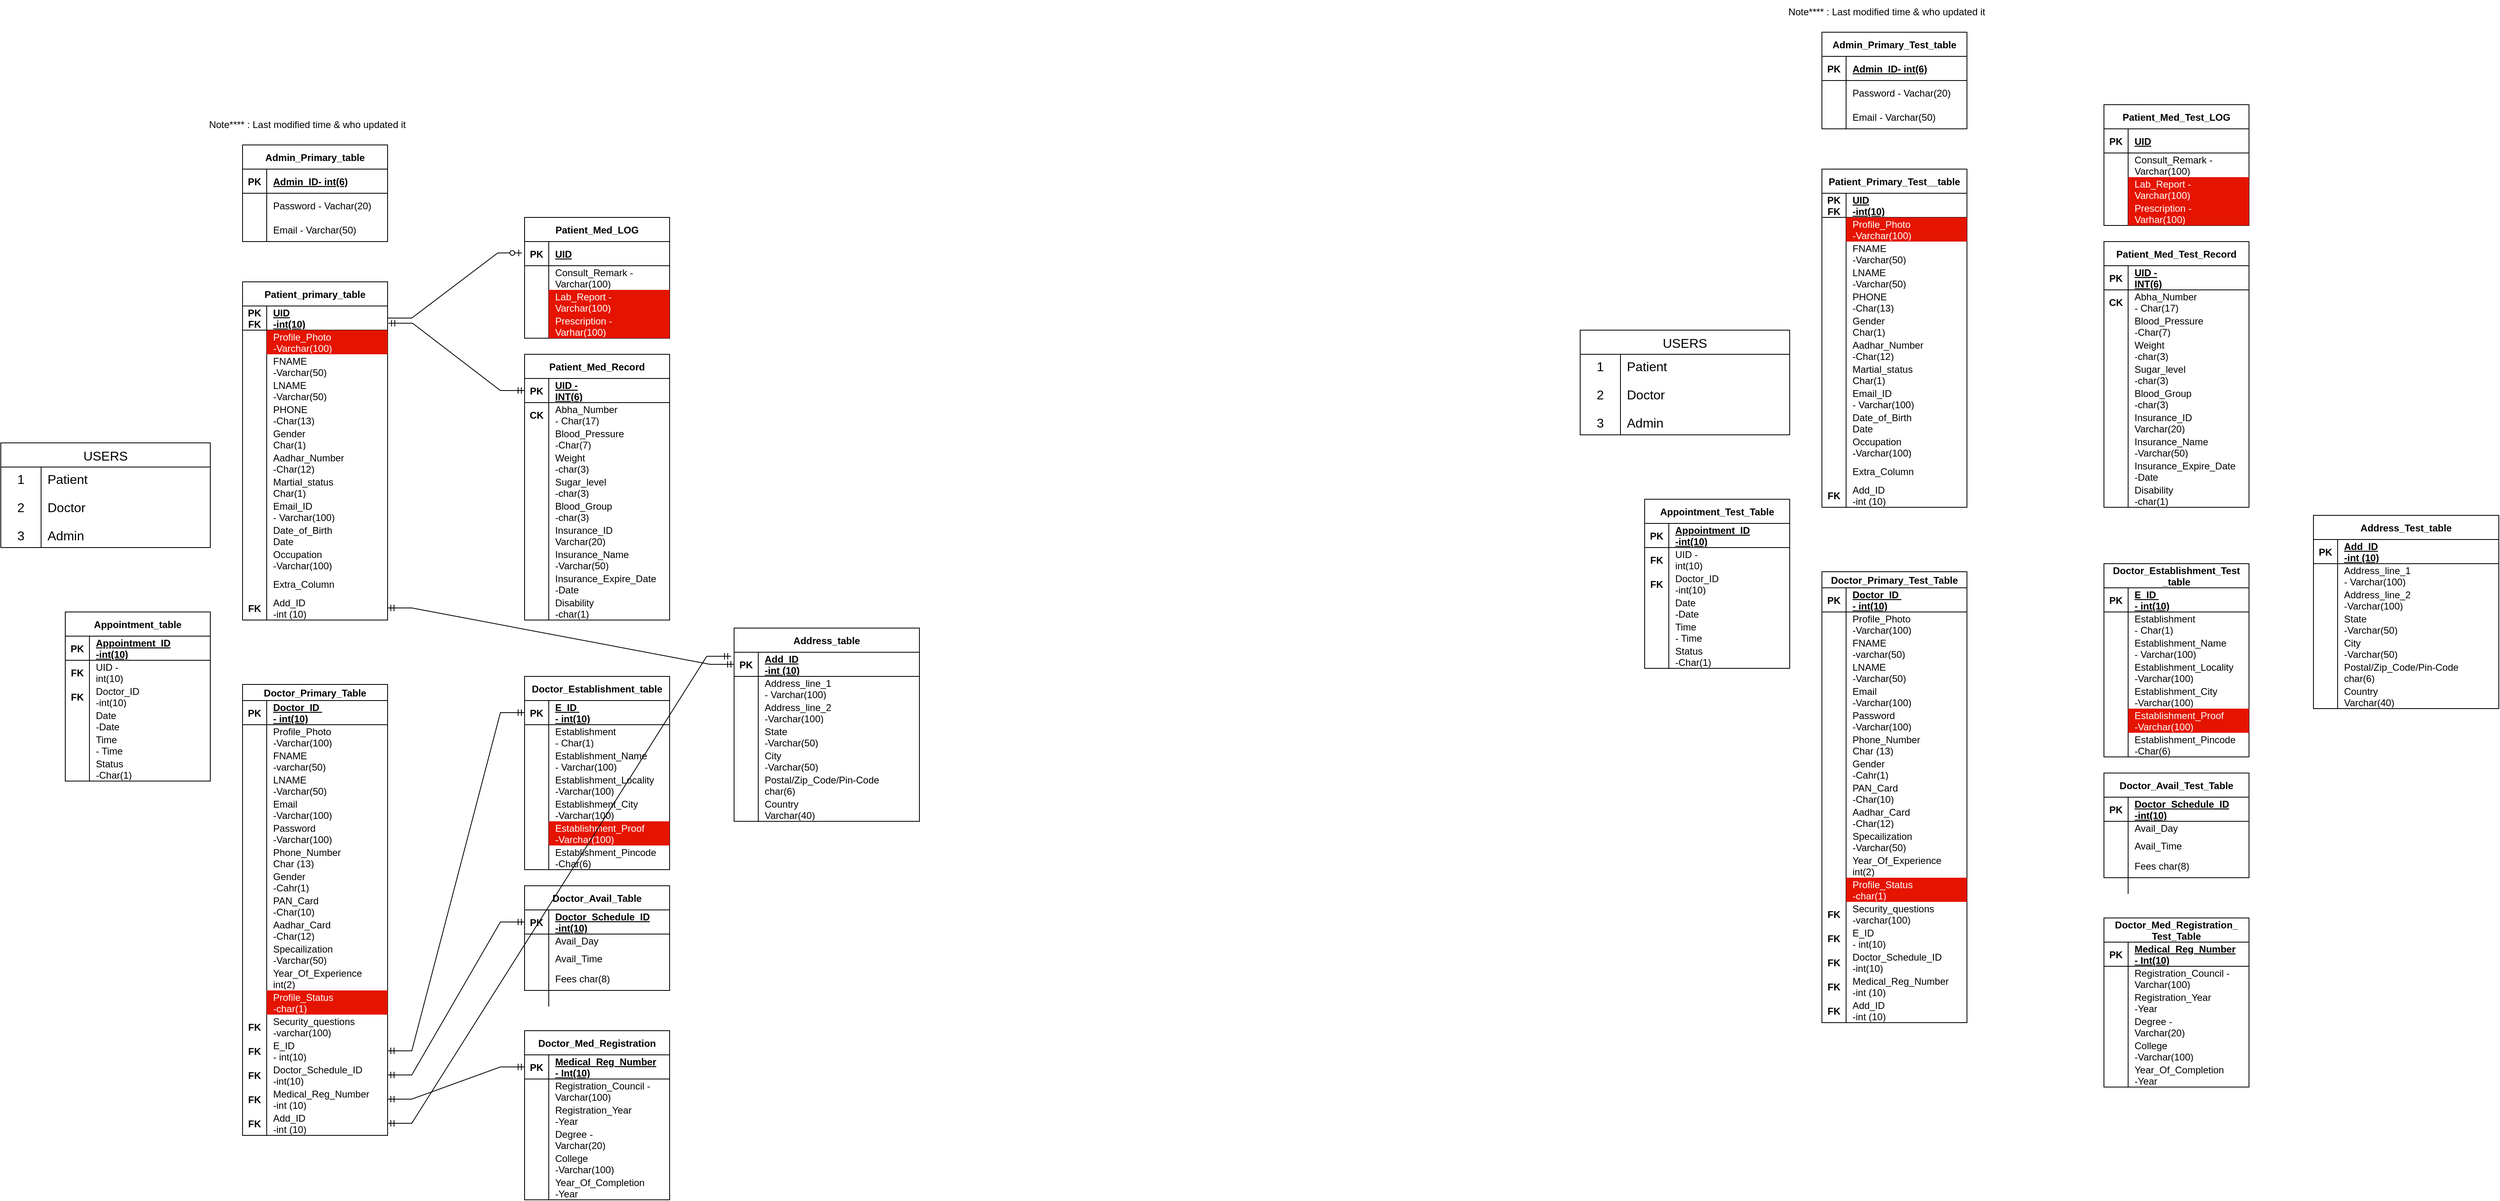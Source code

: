 <mxfile version="13.9.9" type="device"><diagram name="Page-1" id="c4acf3e9-155e-7222-9cf6-157b1a14988f"><mxGraphModel dx="3693" dy="-500" grid="1" gridSize="10" guides="1" tooltips="1" connect="1" arrows="1" fold="1" page="1" pageScale="1" pageWidth="850" pageHeight="1100" background="none" math="0" shadow="0"><root><mxCell id="0"/><mxCell id="1" parent="0"/><mxCell id="0uEsyKKopM0ZwBXPNI5d-97" value="USERS" style="shape=table;startSize=30;container=1;collapsible=0;childLayout=tableLayout;fixedRows=1;rowLines=0;fontStyle=0;strokeColor=default;fontSize=16;" vertex="1" parent="1"><mxGeometry x="360" y="3830" width="260" height="130" as="geometry"/></mxCell><mxCell id="0uEsyKKopM0ZwBXPNI5d-98" value="" style="shape=tableRow;horizontal=0;startSize=0;swimlaneHead=0;swimlaneBody=0;top=0;left=0;bottom=0;right=0;collapsible=0;dropTarget=0;fillColor=none;points=[[0,0.5],[1,0.5]];portConstraint=eastwest;strokeColor=inherit;fontSize=16;" vertex="1" parent="0uEsyKKopM0ZwBXPNI5d-97"><mxGeometry y="30" width="260" height="30" as="geometry"/></mxCell><mxCell id="0uEsyKKopM0ZwBXPNI5d-99" value="1" style="shape=partialRectangle;html=1;whiteSpace=wrap;connectable=0;fillColor=none;top=0;left=0;bottom=0;right=0;overflow=hidden;pointerEvents=1;strokeColor=inherit;fontSize=16;" vertex="1" parent="0uEsyKKopM0ZwBXPNI5d-98"><mxGeometry width="50" height="30" as="geometry"><mxRectangle width="50" height="30" as="alternateBounds"/></mxGeometry></mxCell><mxCell id="0uEsyKKopM0ZwBXPNI5d-100" value="Patient" style="shape=partialRectangle;html=1;whiteSpace=wrap;connectable=0;fillColor=none;top=0;left=0;bottom=0;right=0;align=left;spacingLeft=6;overflow=hidden;strokeColor=inherit;fontSize=16;" vertex="1" parent="0uEsyKKopM0ZwBXPNI5d-98"><mxGeometry x="50" width="210" height="30" as="geometry"><mxRectangle width="210" height="30" as="alternateBounds"/></mxGeometry></mxCell><mxCell id="0uEsyKKopM0ZwBXPNI5d-101" value="" style="shape=tableRow;horizontal=0;startSize=0;swimlaneHead=0;swimlaneBody=0;top=0;left=0;bottom=0;right=0;collapsible=0;dropTarget=0;fillColor=none;points=[[0,0.5],[1,0.5]];portConstraint=eastwest;strokeColor=inherit;fontSize=16;" vertex="1" parent="0uEsyKKopM0ZwBXPNI5d-97"><mxGeometry y="60" width="260" height="40" as="geometry"/></mxCell><mxCell id="0uEsyKKopM0ZwBXPNI5d-102" value="2" style="shape=partialRectangle;html=1;whiteSpace=wrap;connectable=0;fillColor=none;top=0;left=0;bottom=0;right=0;overflow=hidden;strokeColor=inherit;fontSize=16;" vertex="1" parent="0uEsyKKopM0ZwBXPNI5d-101"><mxGeometry width="50" height="40" as="geometry"><mxRectangle width="50" height="40" as="alternateBounds"/></mxGeometry></mxCell><mxCell id="0uEsyKKopM0ZwBXPNI5d-103" value="Doctor" style="shape=partialRectangle;html=1;whiteSpace=wrap;connectable=0;fillColor=none;top=0;left=0;bottom=0;right=0;align=left;spacingLeft=6;overflow=hidden;strokeColor=inherit;fontSize=16;" vertex="1" parent="0uEsyKKopM0ZwBXPNI5d-101"><mxGeometry x="50" width="210" height="40" as="geometry"><mxRectangle width="210" height="40" as="alternateBounds"/></mxGeometry></mxCell><mxCell id="0uEsyKKopM0ZwBXPNI5d-104" value="" style="shape=tableRow;horizontal=0;startSize=0;swimlaneHead=0;swimlaneBody=0;top=0;left=0;bottom=0;right=0;collapsible=0;dropTarget=0;fillColor=none;points=[[0,0.5],[1,0.5]];portConstraint=eastwest;strokeColor=inherit;fontSize=16;" vertex="1" parent="0uEsyKKopM0ZwBXPNI5d-97"><mxGeometry y="100" width="260" height="30" as="geometry"/></mxCell><mxCell id="0uEsyKKopM0ZwBXPNI5d-105" value="3" style="shape=partialRectangle;html=1;whiteSpace=wrap;connectable=0;fillColor=none;top=0;left=0;bottom=0;right=0;overflow=hidden;strokeColor=inherit;fontSize=16;" vertex="1" parent="0uEsyKKopM0ZwBXPNI5d-104"><mxGeometry width="50" height="30" as="geometry"><mxRectangle width="50" height="30" as="alternateBounds"/></mxGeometry></mxCell><mxCell id="0uEsyKKopM0ZwBXPNI5d-106" value="Admin" style="shape=partialRectangle;html=1;whiteSpace=wrap;connectable=0;fillColor=none;top=0;left=0;bottom=0;right=0;align=left;spacingLeft=6;overflow=hidden;strokeColor=inherit;fontSize=16;" vertex="1" parent="0uEsyKKopM0ZwBXPNI5d-104"><mxGeometry x="50" width="210" height="30" as="geometry"><mxRectangle width="210" height="30" as="alternateBounds"/></mxGeometry></mxCell><mxCell id="0uEsyKKopM0ZwBXPNI5d-107" value="Patient_primary_table" style="shape=table;startSize=30;container=1;collapsible=1;childLayout=tableLayout;fixedRows=1;rowLines=0;fontStyle=1;align=center;resizeLast=1;" vertex="1" parent="1"><mxGeometry x="660" y="3630" width="180" height="420" as="geometry"/></mxCell><mxCell id="0uEsyKKopM0ZwBXPNI5d-108" value="" style="shape=tableRow;horizontal=0;startSize=0;swimlaneHead=0;swimlaneBody=0;fillColor=none;collapsible=0;dropTarget=0;points=[[0,0.5],[1,0.5]];portConstraint=eastwest;top=0;left=0;right=0;bottom=1;" vertex="1" parent="0uEsyKKopM0ZwBXPNI5d-107"><mxGeometry y="30" width="180" height="30" as="geometry"/></mxCell><mxCell id="0uEsyKKopM0ZwBXPNI5d-109" value="PK&#10;FK" style="shape=partialRectangle;connectable=0;fillColor=none;top=0;left=0;bottom=0;right=0;fontStyle=1;overflow=hidden;" vertex="1" parent="0uEsyKKopM0ZwBXPNI5d-108"><mxGeometry width="30" height="30" as="geometry"><mxRectangle width="30" height="30" as="alternateBounds"/></mxGeometry></mxCell><mxCell id="0uEsyKKopM0ZwBXPNI5d-110" value="UID&#10;-int(10)" style="shape=partialRectangle;connectable=0;fillColor=none;top=0;left=0;bottom=0;right=0;align=left;spacingLeft=6;fontStyle=5;overflow=hidden;" vertex="1" parent="0uEsyKKopM0ZwBXPNI5d-108"><mxGeometry x="30" width="150" height="30" as="geometry"><mxRectangle width="150" height="30" as="alternateBounds"/></mxGeometry></mxCell><mxCell id="0uEsyKKopM0ZwBXPNI5d-111" value="" style="shape=tableRow;horizontal=0;startSize=0;swimlaneHead=0;swimlaneBody=0;fillColor=none;collapsible=0;dropTarget=0;points=[[0,0.5],[1,0.5]];portConstraint=eastwest;top=0;left=0;right=0;bottom=0;" vertex="1" parent="0uEsyKKopM0ZwBXPNI5d-107"><mxGeometry y="60" width="180" height="30" as="geometry"/></mxCell><mxCell id="0uEsyKKopM0ZwBXPNI5d-112" value="" style="shape=partialRectangle;connectable=0;fillColor=none;top=0;left=0;bottom=0;right=0;editable=1;overflow=hidden;" vertex="1" parent="0uEsyKKopM0ZwBXPNI5d-111"><mxGeometry width="30" height="30" as="geometry"><mxRectangle width="30" height="30" as="alternateBounds"/></mxGeometry></mxCell><mxCell id="0uEsyKKopM0ZwBXPNI5d-113" value="Profile_Photo&#10;-Varchar(100)" style="shape=partialRectangle;connectable=0;fillColor=#e51400;top=0;left=0;bottom=0;right=0;align=left;spacingLeft=6;overflow=hidden;strokeColor=#B20000;fontColor=#ffffff;" vertex="1" parent="0uEsyKKopM0ZwBXPNI5d-111"><mxGeometry x="30" width="150" height="30" as="geometry"><mxRectangle width="150" height="30" as="alternateBounds"/></mxGeometry></mxCell><mxCell id="0uEsyKKopM0ZwBXPNI5d-114" value="" style="shape=tableRow;horizontal=0;startSize=0;swimlaneHead=0;swimlaneBody=0;fillColor=none;collapsible=0;dropTarget=0;points=[[0,0.5],[1,0.5]];portConstraint=eastwest;top=0;left=0;right=0;bottom=0;" vertex="1" parent="0uEsyKKopM0ZwBXPNI5d-107"><mxGeometry y="90" width="180" height="30" as="geometry"/></mxCell><mxCell id="0uEsyKKopM0ZwBXPNI5d-115" value="" style="shape=partialRectangle;connectable=0;fillColor=none;top=0;left=0;bottom=0;right=0;editable=1;overflow=hidden;" vertex="1" parent="0uEsyKKopM0ZwBXPNI5d-114"><mxGeometry width="30" height="30" as="geometry"><mxRectangle width="30" height="30" as="alternateBounds"/></mxGeometry></mxCell><mxCell id="0uEsyKKopM0ZwBXPNI5d-116" value="FNAME&#10;-Varchar(50)" style="shape=partialRectangle;connectable=0;fillColor=none;top=0;left=0;bottom=0;right=0;align=left;spacingLeft=6;overflow=hidden;" vertex="1" parent="0uEsyKKopM0ZwBXPNI5d-114"><mxGeometry x="30" width="150" height="30" as="geometry"><mxRectangle width="150" height="30" as="alternateBounds"/></mxGeometry></mxCell><mxCell id="0uEsyKKopM0ZwBXPNI5d-117" value="" style="shape=tableRow;horizontal=0;startSize=0;swimlaneHead=0;swimlaneBody=0;fillColor=none;collapsible=0;dropTarget=0;points=[[0,0.5],[1,0.5]];portConstraint=eastwest;top=0;left=0;right=0;bottom=0;" vertex="1" parent="0uEsyKKopM0ZwBXPNI5d-107"><mxGeometry y="120" width="180" height="30" as="geometry"/></mxCell><mxCell id="0uEsyKKopM0ZwBXPNI5d-118" value="" style="shape=partialRectangle;connectable=0;fillColor=none;top=0;left=0;bottom=0;right=0;editable=1;overflow=hidden;" vertex="1" parent="0uEsyKKopM0ZwBXPNI5d-117"><mxGeometry width="30" height="30" as="geometry"><mxRectangle width="30" height="30" as="alternateBounds"/></mxGeometry></mxCell><mxCell id="0uEsyKKopM0ZwBXPNI5d-119" value="LNAME&#10;-Varchar(50)" style="shape=partialRectangle;connectable=0;fillColor=none;top=0;left=0;bottom=0;right=0;align=left;spacingLeft=6;overflow=hidden;" vertex="1" parent="0uEsyKKopM0ZwBXPNI5d-117"><mxGeometry x="30" width="150" height="30" as="geometry"><mxRectangle width="150" height="30" as="alternateBounds"/></mxGeometry></mxCell><mxCell id="0uEsyKKopM0ZwBXPNI5d-120" value="" style="shape=tableRow;horizontal=0;startSize=0;swimlaneHead=0;swimlaneBody=0;fillColor=none;collapsible=0;dropTarget=0;points=[[0,0.5],[1,0.5]];portConstraint=eastwest;top=0;left=0;right=0;bottom=0;" vertex="1" parent="0uEsyKKopM0ZwBXPNI5d-107"><mxGeometry y="150" width="180" height="30" as="geometry"/></mxCell><mxCell id="0uEsyKKopM0ZwBXPNI5d-121" value="" style="shape=partialRectangle;connectable=0;fillColor=none;top=0;left=0;bottom=0;right=0;editable=1;overflow=hidden;" vertex="1" parent="0uEsyKKopM0ZwBXPNI5d-120"><mxGeometry width="30" height="30" as="geometry"><mxRectangle width="30" height="30" as="alternateBounds"/></mxGeometry></mxCell><mxCell id="0uEsyKKopM0ZwBXPNI5d-122" value="PHONE&#10;-Char(13)" style="shape=partialRectangle;connectable=0;fillColor=none;top=0;left=0;bottom=0;right=0;align=left;spacingLeft=6;overflow=hidden;" vertex="1" parent="0uEsyKKopM0ZwBXPNI5d-120"><mxGeometry x="30" width="150" height="30" as="geometry"><mxRectangle width="150" height="30" as="alternateBounds"/></mxGeometry></mxCell><mxCell id="0uEsyKKopM0ZwBXPNI5d-123" value="" style="shape=tableRow;horizontal=0;startSize=0;swimlaneHead=0;swimlaneBody=0;fillColor=none;collapsible=0;dropTarget=0;points=[[0,0.5],[1,0.5]];portConstraint=eastwest;top=0;left=0;right=0;bottom=0;" vertex="1" parent="0uEsyKKopM0ZwBXPNI5d-107"><mxGeometry y="180" width="180" height="30" as="geometry"/></mxCell><mxCell id="0uEsyKKopM0ZwBXPNI5d-124" value="" style="shape=partialRectangle;connectable=0;fillColor=none;top=0;left=0;bottom=0;right=0;editable=1;overflow=hidden;" vertex="1" parent="0uEsyKKopM0ZwBXPNI5d-123"><mxGeometry width="30" height="30" as="geometry"><mxRectangle width="30" height="30" as="alternateBounds"/></mxGeometry></mxCell><mxCell id="0uEsyKKopM0ZwBXPNI5d-125" value="Gender&#10;Char(1)" style="shape=partialRectangle;connectable=0;fillColor=none;top=0;left=0;bottom=0;right=0;align=left;spacingLeft=6;overflow=hidden;" vertex="1" parent="0uEsyKKopM0ZwBXPNI5d-123"><mxGeometry x="30" width="150" height="30" as="geometry"><mxRectangle width="150" height="30" as="alternateBounds"/></mxGeometry></mxCell><mxCell id="0uEsyKKopM0ZwBXPNI5d-126" value="" style="shape=tableRow;horizontal=0;startSize=0;swimlaneHead=0;swimlaneBody=0;fillColor=none;collapsible=0;dropTarget=0;points=[[0,0.5],[1,0.5]];portConstraint=eastwest;top=0;left=0;right=0;bottom=0;" vertex="1" parent="0uEsyKKopM0ZwBXPNI5d-107"><mxGeometry y="210" width="180" height="30" as="geometry"/></mxCell><mxCell id="0uEsyKKopM0ZwBXPNI5d-127" value="" style="shape=partialRectangle;connectable=0;fillColor=none;top=0;left=0;bottom=0;right=0;editable=1;overflow=hidden;" vertex="1" parent="0uEsyKKopM0ZwBXPNI5d-126"><mxGeometry width="30" height="30" as="geometry"><mxRectangle width="30" height="30" as="alternateBounds"/></mxGeometry></mxCell><mxCell id="0uEsyKKopM0ZwBXPNI5d-128" value="Aadhar_Number&#10;-Char(12)" style="shape=partialRectangle;connectable=0;fillColor=none;top=0;left=0;bottom=0;right=0;align=left;spacingLeft=6;overflow=hidden;" vertex="1" parent="0uEsyKKopM0ZwBXPNI5d-126"><mxGeometry x="30" width="150" height="30" as="geometry"><mxRectangle width="150" height="30" as="alternateBounds"/></mxGeometry></mxCell><mxCell id="0uEsyKKopM0ZwBXPNI5d-129" value="" style="shape=tableRow;horizontal=0;startSize=0;swimlaneHead=0;swimlaneBody=0;fillColor=none;collapsible=0;dropTarget=0;points=[[0,0.5],[1,0.5]];portConstraint=eastwest;top=0;left=0;right=0;bottom=0;" vertex="1" parent="0uEsyKKopM0ZwBXPNI5d-107"><mxGeometry y="240" width="180" height="30" as="geometry"/></mxCell><mxCell id="0uEsyKKopM0ZwBXPNI5d-130" value="" style="shape=partialRectangle;connectable=0;fillColor=none;top=0;left=0;bottom=0;right=0;editable=1;overflow=hidden;" vertex="1" parent="0uEsyKKopM0ZwBXPNI5d-129"><mxGeometry width="30" height="30" as="geometry"><mxRectangle width="30" height="30" as="alternateBounds"/></mxGeometry></mxCell><mxCell id="0uEsyKKopM0ZwBXPNI5d-131" value="Martial_status&#10;Char(1)" style="shape=partialRectangle;connectable=0;fillColor=none;top=0;left=0;bottom=0;right=0;align=left;spacingLeft=6;overflow=hidden;" vertex="1" parent="0uEsyKKopM0ZwBXPNI5d-129"><mxGeometry x="30" width="150" height="30" as="geometry"><mxRectangle width="150" height="30" as="alternateBounds"/></mxGeometry></mxCell><mxCell id="0uEsyKKopM0ZwBXPNI5d-132" value="" style="shape=tableRow;horizontal=0;startSize=0;swimlaneHead=0;swimlaneBody=0;fillColor=none;collapsible=0;dropTarget=0;points=[[0,0.5],[1,0.5]];portConstraint=eastwest;top=0;left=0;right=0;bottom=0;" vertex="1" parent="0uEsyKKopM0ZwBXPNI5d-107"><mxGeometry y="270" width="180" height="30" as="geometry"/></mxCell><mxCell id="0uEsyKKopM0ZwBXPNI5d-133" value="" style="shape=partialRectangle;connectable=0;fillColor=none;top=0;left=0;bottom=0;right=0;editable=1;overflow=hidden;" vertex="1" parent="0uEsyKKopM0ZwBXPNI5d-132"><mxGeometry width="30" height="30" as="geometry"><mxRectangle width="30" height="30" as="alternateBounds"/></mxGeometry></mxCell><mxCell id="0uEsyKKopM0ZwBXPNI5d-134" value="Email_ID&#10;- Varchar(100)" style="shape=partialRectangle;connectable=0;fillColor=none;top=0;left=0;bottom=0;right=0;align=left;spacingLeft=6;overflow=hidden;" vertex="1" parent="0uEsyKKopM0ZwBXPNI5d-132"><mxGeometry x="30" width="150" height="30" as="geometry"><mxRectangle width="150" height="30" as="alternateBounds"/></mxGeometry></mxCell><mxCell id="0uEsyKKopM0ZwBXPNI5d-135" value="" style="shape=tableRow;horizontal=0;startSize=0;swimlaneHead=0;swimlaneBody=0;fillColor=none;collapsible=0;dropTarget=0;points=[[0,0.5],[1,0.5]];portConstraint=eastwest;top=0;left=0;right=0;bottom=0;" vertex="1" parent="0uEsyKKopM0ZwBXPNI5d-107"><mxGeometry y="300" width="180" height="30" as="geometry"/></mxCell><mxCell id="0uEsyKKopM0ZwBXPNI5d-136" value="" style="shape=partialRectangle;connectable=0;fillColor=none;top=0;left=0;bottom=0;right=0;editable=1;overflow=hidden;" vertex="1" parent="0uEsyKKopM0ZwBXPNI5d-135"><mxGeometry width="30" height="30" as="geometry"><mxRectangle width="30" height="30" as="alternateBounds"/></mxGeometry></mxCell><mxCell id="0uEsyKKopM0ZwBXPNI5d-137" value="Date_of_Birth&#10;Date" style="shape=partialRectangle;connectable=0;fillColor=none;top=0;left=0;bottom=0;right=0;align=left;spacingLeft=6;overflow=hidden;" vertex="1" parent="0uEsyKKopM0ZwBXPNI5d-135"><mxGeometry x="30" width="150" height="30" as="geometry"><mxRectangle width="150" height="30" as="alternateBounds"/></mxGeometry></mxCell><mxCell id="0uEsyKKopM0ZwBXPNI5d-138" value="" style="shape=tableRow;horizontal=0;startSize=0;swimlaneHead=0;swimlaneBody=0;fillColor=none;collapsible=0;dropTarget=0;points=[[0,0.5],[1,0.5]];portConstraint=eastwest;top=0;left=0;right=0;bottom=0;" vertex="1" parent="0uEsyKKopM0ZwBXPNI5d-107"><mxGeometry y="330" width="180" height="30" as="geometry"/></mxCell><mxCell id="0uEsyKKopM0ZwBXPNI5d-139" value="" style="shape=partialRectangle;connectable=0;fillColor=none;top=0;left=0;bottom=0;right=0;editable=1;overflow=hidden;" vertex="1" parent="0uEsyKKopM0ZwBXPNI5d-138"><mxGeometry width="30" height="30" as="geometry"><mxRectangle width="30" height="30" as="alternateBounds"/></mxGeometry></mxCell><mxCell id="0uEsyKKopM0ZwBXPNI5d-140" value="Occupation&#10;-Varchar(100)" style="shape=partialRectangle;connectable=0;fillColor=none;top=0;left=0;bottom=0;right=0;align=left;spacingLeft=6;overflow=hidden;" vertex="1" parent="0uEsyKKopM0ZwBXPNI5d-138"><mxGeometry x="30" width="150" height="30" as="geometry"><mxRectangle width="150" height="30" as="alternateBounds"/></mxGeometry></mxCell><mxCell id="0uEsyKKopM0ZwBXPNI5d-141" value="" style="shape=tableRow;horizontal=0;startSize=0;swimlaneHead=0;swimlaneBody=0;fillColor=none;collapsible=0;dropTarget=0;points=[[0,0.5],[1,0.5]];portConstraint=eastwest;top=0;left=0;right=0;bottom=0;" vertex="1" parent="0uEsyKKopM0ZwBXPNI5d-107"><mxGeometry y="360" width="180" height="30" as="geometry"/></mxCell><mxCell id="0uEsyKKopM0ZwBXPNI5d-142" value="" style="shape=partialRectangle;connectable=0;fillColor=none;top=0;left=0;bottom=0;right=0;editable=1;overflow=hidden;" vertex="1" parent="0uEsyKKopM0ZwBXPNI5d-141"><mxGeometry width="30" height="30" as="geometry"><mxRectangle width="30" height="30" as="alternateBounds"/></mxGeometry></mxCell><mxCell id="0uEsyKKopM0ZwBXPNI5d-143" value="Extra_Column" style="shape=partialRectangle;connectable=0;fillColor=none;top=0;left=0;bottom=0;right=0;align=left;spacingLeft=6;overflow=hidden;" vertex="1" parent="0uEsyKKopM0ZwBXPNI5d-141"><mxGeometry x="30" width="150" height="30" as="geometry"><mxRectangle width="150" height="30" as="alternateBounds"/></mxGeometry></mxCell><mxCell id="0uEsyKKopM0ZwBXPNI5d-144" value="" style="shape=tableRow;horizontal=0;startSize=0;swimlaneHead=0;swimlaneBody=0;fillColor=none;collapsible=0;dropTarget=0;points=[[0,0.5],[1,0.5]];portConstraint=eastwest;top=0;left=0;right=0;bottom=0;" vertex="1" parent="0uEsyKKopM0ZwBXPNI5d-107"><mxGeometry y="390" width="180" height="30" as="geometry"/></mxCell><mxCell id="0uEsyKKopM0ZwBXPNI5d-145" value="FK" style="shape=partialRectangle;connectable=0;fillColor=none;top=0;left=0;bottom=0;right=0;editable=1;overflow=hidden;fontStyle=1" vertex="1" parent="0uEsyKKopM0ZwBXPNI5d-144"><mxGeometry width="30" height="30" as="geometry"><mxRectangle width="30" height="30" as="alternateBounds"/></mxGeometry></mxCell><mxCell id="0uEsyKKopM0ZwBXPNI5d-146" value="Add_ID&#10;-int (10)" style="shape=partialRectangle;connectable=0;fillColor=none;top=0;left=0;bottom=0;right=0;align=left;spacingLeft=6;overflow=hidden;" vertex="1" parent="0uEsyKKopM0ZwBXPNI5d-144"><mxGeometry x="30" width="150" height="30" as="geometry"><mxRectangle width="150" height="30" as="alternateBounds"/></mxGeometry></mxCell><mxCell id="0uEsyKKopM0ZwBXPNI5d-147" style="edgeStyle=orthogonalEdgeStyle;rounded=0;orthogonalLoop=1;jettySize=auto;html=1;entryX=0;entryY=0.5;entryDx=0;entryDy=0;" edge="1" parent="1"><mxGeometry relative="1" as="geometry"><mxPoint x="570" y="3735.04" as="sourcePoint"/><mxPoint x="570" y="3735" as="targetPoint"/></mxGeometry></mxCell><mxCell id="0uEsyKKopM0ZwBXPNI5d-148" value="Doctor_Primary_Table" style="shape=table;startSize=20;container=1;collapsible=1;childLayout=tableLayout;fixedRows=1;rowLines=0;fontStyle=1;align=center;resizeLast=1;" vertex="1" parent="1"><mxGeometry x="660" y="4130" width="180" height="560" as="geometry"/></mxCell><mxCell id="0uEsyKKopM0ZwBXPNI5d-149" value="" style="shape=tableRow;horizontal=0;startSize=0;swimlaneHead=0;swimlaneBody=0;fillColor=none;collapsible=0;dropTarget=0;points=[[0,0.5],[1,0.5]];portConstraint=eastwest;top=0;left=0;right=0;bottom=1;" vertex="1" parent="0uEsyKKopM0ZwBXPNI5d-148"><mxGeometry y="20" width="180" height="30" as="geometry"/></mxCell><mxCell id="0uEsyKKopM0ZwBXPNI5d-150" value="PK" style="shape=partialRectangle;connectable=0;fillColor=none;top=0;left=0;bottom=0;right=0;fontStyle=1;overflow=hidden;" vertex="1" parent="0uEsyKKopM0ZwBXPNI5d-149"><mxGeometry width="30" height="30" as="geometry"><mxRectangle width="30" height="30" as="alternateBounds"/></mxGeometry></mxCell><mxCell id="0uEsyKKopM0ZwBXPNI5d-151" value="Doctor_ID &#10;- int(10)" style="shape=partialRectangle;connectable=0;fillColor=none;top=0;left=0;bottom=0;right=0;align=left;spacingLeft=6;fontStyle=5;overflow=hidden;" vertex="1" parent="0uEsyKKopM0ZwBXPNI5d-149"><mxGeometry x="30" width="150" height="30" as="geometry"><mxRectangle width="150" height="30" as="alternateBounds"/></mxGeometry></mxCell><mxCell id="0uEsyKKopM0ZwBXPNI5d-152" value="" style="shape=tableRow;horizontal=0;startSize=0;swimlaneHead=0;swimlaneBody=0;fillColor=none;collapsible=0;dropTarget=0;points=[[0,0.5],[1,0.5]];portConstraint=eastwest;top=0;left=0;right=0;bottom=0;" vertex="1" parent="0uEsyKKopM0ZwBXPNI5d-148"><mxGeometry y="50" width="180" height="30" as="geometry"/></mxCell><mxCell id="0uEsyKKopM0ZwBXPNI5d-153" value="" style="shape=partialRectangle;connectable=0;fillColor=none;top=0;left=0;bottom=0;right=0;editable=1;overflow=hidden;" vertex="1" parent="0uEsyKKopM0ZwBXPNI5d-152"><mxGeometry width="30" height="30" as="geometry"><mxRectangle width="30" height="30" as="alternateBounds"/></mxGeometry></mxCell><mxCell id="0uEsyKKopM0ZwBXPNI5d-154" value="Profile_Photo&#10;-Varchar(100)" style="shape=partialRectangle;connectable=0;fillColor=none;top=0;left=0;bottom=0;right=0;align=left;spacingLeft=6;overflow=hidden;" vertex="1" parent="0uEsyKKopM0ZwBXPNI5d-152"><mxGeometry x="30" width="150" height="30" as="geometry"><mxRectangle width="150" height="30" as="alternateBounds"/></mxGeometry></mxCell><mxCell id="0uEsyKKopM0ZwBXPNI5d-155" value="" style="shape=tableRow;horizontal=0;startSize=0;swimlaneHead=0;swimlaneBody=0;fillColor=none;collapsible=0;dropTarget=0;points=[[0,0.5],[1,0.5]];portConstraint=eastwest;top=0;left=0;right=0;bottom=0;" vertex="1" parent="0uEsyKKopM0ZwBXPNI5d-148"><mxGeometry y="80" width="180" height="30" as="geometry"/></mxCell><mxCell id="0uEsyKKopM0ZwBXPNI5d-156" value="" style="shape=partialRectangle;connectable=0;fillColor=none;top=0;left=0;bottom=0;right=0;editable=1;overflow=hidden;" vertex="1" parent="0uEsyKKopM0ZwBXPNI5d-155"><mxGeometry width="30" height="30" as="geometry"><mxRectangle width="30" height="30" as="alternateBounds"/></mxGeometry></mxCell><mxCell id="0uEsyKKopM0ZwBXPNI5d-157" value="FNAME&#10;-varchar(50)" style="shape=partialRectangle;connectable=0;fillColor=none;top=0;left=0;bottom=0;right=0;align=left;spacingLeft=6;overflow=hidden;" vertex="1" parent="0uEsyKKopM0ZwBXPNI5d-155"><mxGeometry x="30" width="150" height="30" as="geometry"><mxRectangle width="150" height="30" as="alternateBounds"/></mxGeometry></mxCell><mxCell id="0uEsyKKopM0ZwBXPNI5d-158" value="" style="shape=tableRow;horizontal=0;startSize=0;swimlaneHead=0;swimlaneBody=0;fillColor=none;collapsible=0;dropTarget=0;points=[[0,0.5],[1,0.5]];portConstraint=eastwest;top=0;left=0;right=0;bottom=0;" vertex="1" parent="0uEsyKKopM0ZwBXPNI5d-148"><mxGeometry y="110" width="180" height="30" as="geometry"/></mxCell><mxCell id="0uEsyKKopM0ZwBXPNI5d-159" value="" style="shape=partialRectangle;connectable=0;fillColor=none;top=0;left=0;bottom=0;right=0;editable=1;overflow=hidden;" vertex="1" parent="0uEsyKKopM0ZwBXPNI5d-158"><mxGeometry width="30" height="30" as="geometry"><mxRectangle width="30" height="30" as="alternateBounds"/></mxGeometry></mxCell><mxCell id="0uEsyKKopM0ZwBXPNI5d-160" value="LNAME&#10;-Varchar(50)" style="shape=partialRectangle;connectable=0;fillColor=none;top=0;left=0;bottom=0;right=0;align=left;spacingLeft=6;overflow=hidden;" vertex="1" parent="0uEsyKKopM0ZwBXPNI5d-158"><mxGeometry x="30" width="150" height="30" as="geometry"><mxRectangle width="150" height="30" as="alternateBounds"/></mxGeometry></mxCell><mxCell id="0uEsyKKopM0ZwBXPNI5d-161" value="" style="shape=tableRow;horizontal=0;startSize=0;swimlaneHead=0;swimlaneBody=0;fillColor=none;collapsible=0;dropTarget=0;points=[[0,0.5],[1,0.5]];portConstraint=eastwest;top=0;left=0;right=0;bottom=0;" vertex="1" parent="0uEsyKKopM0ZwBXPNI5d-148"><mxGeometry y="140" width="180" height="30" as="geometry"/></mxCell><mxCell id="0uEsyKKopM0ZwBXPNI5d-162" value="" style="shape=partialRectangle;connectable=0;fillColor=none;top=0;left=0;bottom=0;right=0;editable=1;overflow=hidden;" vertex="1" parent="0uEsyKKopM0ZwBXPNI5d-161"><mxGeometry width="30" height="30" as="geometry"><mxRectangle width="30" height="30" as="alternateBounds"/></mxGeometry></mxCell><mxCell id="0uEsyKKopM0ZwBXPNI5d-163" value="Email&#10;-Varchar(100)" style="shape=partialRectangle;connectable=0;fillColor=none;top=0;left=0;bottom=0;right=0;align=left;spacingLeft=6;overflow=hidden;" vertex="1" parent="0uEsyKKopM0ZwBXPNI5d-161"><mxGeometry x="30" width="150" height="30" as="geometry"><mxRectangle width="150" height="30" as="alternateBounds"/></mxGeometry></mxCell><mxCell id="0uEsyKKopM0ZwBXPNI5d-164" value="" style="shape=tableRow;horizontal=0;startSize=0;swimlaneHead=0;swimlaneBody=0;fillColor=none;collapsible=0;dropTarget=0;points=[[0,0.5],[1,0.5]];portConstraint=eastwest;top=0;left=0;right=0;bottom=0;" vertex="1" parent="0uEsyKKopM0ZwBXPNI5d-148"><mxGeometry y="170" width="180" height="30" as="geometry"/></mxCell><mxCell id="0uEsyKKopM0ZwBXPNI5d-165" value="" style="shape=partialRectangle;connectable=0;fillColor=none;top=0;left=0;bottom=0;right=0;editable=1;overflow=hidden;" vertex="1" parent="0uEsyKKopM0ZwBXPNI5d-164"><mxGeometry width="30" height="30" as="geometry"><mxRectangle width="30" height="30" as="alternateBounds"/></mxGeometry></mxCell><mxCell id="0uEsyKKopM0ZwBXPNI5d-166" value="Password &#10;-Varchar(100)" style="shape=partialRectangle;connectable=0;fillColor=none;top=0;left=0;bottom=0;right=0;align=left;spacingLeft=6;overflow=hidden;" vertex="1" parent="0uEsyKKopM0ZwBXPNI5d-164"><mxGeometry x="30" width="150" height="30" as="geometry"><mxRectangle width="150" height="30" as="alternateBounds"/></mxGeometry></mxCell><mxCell id="0uEsyKKopM0ZwBXPNI5d-167" value="" style="shape=tableRow;horizontal=0;startSize=0;swimlaneHead=0;swimlaneBody=0;fillColor=none;collapsible=0;dropTarget=0;points=[[0,0.5],[1,0.5]];portConstraint=eastwest;top=0;left=0;right=0;bottom=0;" vertex="1" parent="0uEsyKKopM0ZwBXPNI5d-148"><mxGeometry y="200" width="180" height="30" as="geometry"/></mxCell><mxCell id="0uEsyKKopM0ZwBXPNI5d-168" value="" style="shape=partialRectangle;connectable=0;fillColor=none;top=0;left=0;bottom=0;right=0;editable=1;overflow=hidden;" vertex="1" parent="0uEsyKKopM0ZwBXPNI5d-167"><mxGeometry width="30" height="30" as="geometry"><mxRectangle width="30" height="30" as="alternateBounds"/></mxGeometry></mxCell><mxCell id="0uEsyKKopM0ZwBXPNI5d-169" value="Phone_Number&#10;Char (13)" style="shape=partialRectangle;connectable=0;fillColor=none;top=0;left=0;bottom=0;right=0;align=left;spacingLeft=6;overflow=hidden;" vertex="1" parent="0uEsyKKopM0ZwBXPNI5d-167"><mxGeometry x="30" width="150" height="30" as="geometry"><mxRectangle width="150" height="30" as="alternateBounds"/></mxGeometry></mxCell><mxCell id="0uEsyKKopM0ZwBXPNI5d-170" value="" style="shape=tableRow;horizontal=0;startSize=0;swimlaneHead=0;swimlaneBody=0;fillColor=none;collapsible=0;dropTarget=0;points=[[0,0.5],[1,0.5]];portConstraint=eastwest;top=0;left=0;right=0;bottom=0;" vertex="1" parent="0uEsyKKopM0ZwBXPNI5d-148"><mxGeometry y="230" width="180" height="30" as="geometry"/></mxCell><mxCell id="0uEsyKKopM0ZwBXPNI5d-171" value="" style="shape=partialRectangle;connectable=0;fillColor=none;top=0;left=0;bottom=0;right=0;editable=1;overflow=hidden;" vertex="1" parent="0uEsyKKopM0ZwBXPNI5d-170"><mxGeometry width="30" height="30" as="geometry"><mxRectangle width="30" height="30" as="alternateBounds"/></mxGeometry></mxCell><mxCell id="0uEsyKKopM0ZwBXPNI5d-172" value="Gender&#10;-Cahr(1)" style="shape=partialRectangle;connectable=0;fillColor=none;top=0;left=0;bottom=0;right=0;align=left;spacingLeft=6;overflow=hidden;" vertex="1" parent="0uEsyKKopM0ZwBXPNI5d-170"><mxGeometry x="30" width="150" height="30" as="geometry"><mxRectangle width="150" height="30" as="alternateBounds"/></mxGeometry></mxCell><mxCell id="0uEsyKKopM0ZwBXPNI5d-173" value="" style="shape=tableRow;horizontal=0;startSize=0;swimlaneHead=0;swimlaneBody=0;fillColor=none;collapsible=0;dropTarget=0;points=[[0,0.5],[1,0.5]];portConstraint=eastwest;top=0;left=0;right=0;bottom=0;" vertex="1" parent="0uEsyKKopM0ZwBXPNI5d-148"><mxGeometry y="260" width="180" height="30" as="geometry"/></mxCell><mxCell id="0uEsyKKopM0ZwBXPNI5d-174" value="" style="shape=partialRectangle;connectable=0;fillColor=none;top=0;left=0;bottom=0;right=0;editable=1;overflow=hidden;" vertex="1" parent="0uEsyKKopM0ZwBXPNI5d-173"><mxGeometry width="30" height="30" as="geometry"><mxRectangle width="30" height="30" as="alternateBounds"/></mxGeometry></mxCell><mxCell id="0uEsyKKopM0ZwBXPNI5d-175" value="PAN_Card&#10;-Char(10)" style="shape=partialRectangle;connectable=0;fillColor=none;top=0;left=0;bottom=0;right=0;align=left;spacingLeft=6;overflow=hidden;" vertex="1" parent="0uEsyKKopM0ZwBXPNI5d-173"><mxGeometry x="30" width="150" height="30" as="geometry"><mxRectangle width="150" height="30" as="alternateBounds"/></mxGeometry></mxCell><mxCell id="0uEsyKKopM0ZwBXPNI5d-176" value="" style="shape=tableRow;horizontal=0;startSize=0;swimlaneHead=0;swimlaneBody=0;fillColor=none;collapsible=0;dropTarget=0;points=[[0,0.5],[1,0.5]];portConstraint=eastwest;top=0;left=0;right=0;bottom=0;" vertex="1" parent="0uEsyKKopM0ZwBXPNI5d-148"><mxGeometry y="290" width="180" height="30" as="geometry"/></mxCell><mxCell id="0uEsyKKopM0ZwBXPNI5d-177" value="" style="shape=partialRectangle;connectable=0;fillColor=none;top=0;left=0;bottom=0;right=0;editable=1;overflow=hidden;" vertex="1" parent="0uEsyKKopM0ZwBXPNI5d-176"><mxGeometry width="30" height="30" as="geometry"><mxRectangle width="30" height="30" as="alternateBounds"/></mxGeometry></mxCell><mxCell id="0uEsyKKopM0ZwBXPNI5d-178" value="Aadhar_Card &#10;-Char(12)" style="shape=partialRectangle;connectable=0;fillColor=none;top=0;left=0;bottom=0;right=0;align=left;spacingLeft=6;overflow=hidden;" vertex="1" parent="0uEsyKKopM0ZwBXPNI5d-176"><mxGeometry x="30" width="150" height="30" as="geometry"><mxRectangle width="150" height="30" as="alternateBounds"/></mxGeometry></mxCell><mxCell id="0uEsyKKopM0ZwBXPNI5d-179" value="" style="shape=tableRow;horizontal=0;startSize=0;swimlaneHead=0;swimlaneBody=0;fillColor=none;collapsible=0;dropTarget=0;points=[[0,0.5],[1,0.5]];portConstraint=eastwest;top=0;left=0;right=0;bottom=0;" vertex="1" parent="0uEsyKKopM0ZwBXPNI5d-148"><mxGeometry y="320" width="180" height="30" as="geometry"/></mxCell><mxCell id="0uEsyKKopM0ZwBXPNI5d-180" value="" style="shape=partialRectangle;connectable=0;fillColor=none;top=0;left=0;bottom=0;right=0;editable=1;overflow=hidden;" vertex="1" parent="0uEsyKKopM0ZwBXPNI5d-179"><mxGeometry width="30" height="30" as="geometry"><mxRectangle width="30" height="30" as="alternateBounds"/></mxGeometry></mxCell><mxCell id="0uEsyKKopM0ZwBXPNI5d-181" value="Specailization&#10;-Varchar(50)" style="shape=partialRectangle;connectable=0;fillColor=none;top=0;left=0;bottom=0;right=0;align=left;spacingLeft=6;overflow=hidden;" vertex="1" parent="0uEsyKKopM0ZwBXPNI5d-179"><mxGeometry x="30" width="150" height="30" as="geometry"><mxRectangle width="150" height="30" as="alternateBounds"/></mxGeometry></mxCell><mxCell id="0uEsyKKopM0ZwBXPNI5d-182" value="" style="shape=tableRow;horizontal=0;startSize=0;swimlaneHead=0;swimlaneBody=0;fillColor=none;collapsible=0;dropTarget=0;points=[[0,0.5],[1,0.5]];portConstraint=eastwest;top=0;left=0;right=0;bottom=0;" vertex="1" parent="0uEsyKKopM0ZwBXPNI5d-148"><mxGeometry y="350" width="180" height="30" as="geometry"/></mxCell><mxCell id="0uEsyKKopM0ZwBXPNI5d-183" value="" style="shape=partialRectangle;connectable=0;fillColor=none;top=0;left=0;bottom=0;right=0;editable=1;overflow=hidden;" vertex="1" parent="0uEsyKKopM0ZwBXPNI5d-182"><mxGeometry width="30" height="30" as="geometry"><mxRectangle width="30" height="30" as="alternateBounds"/></mxGeometry></mxCell><mxCell id="0uEsyKKopM0ZwBXPNI5d-184" value="Year_Of_Experience&#10;int(2)" style="shape=partialRectangle;connectable=0;fillColor=none;top=0;left=0;bottom=0;right=0;align=left;spacingLeft=6;overflow=hidden;" vertex="1" parent="0uEsyKKopM0ZwBXPNI5d-182"><mxGeometry x="30" width="150" height="30" as="geometry"><mxRectangle width="150" height="30" as="alternateBounds"/></mxGeometry></mxCell><mxCell id="0uEsyKKopM0ZwBXPNI5d-185" value="" style="shape=tableRow;horizontal=0;startSize=0;swimlaneHead=0;swimlaneBody=0;fillColor=none;collapsible=0;dropTarget=0;points=[[0,0.5],[1,0.5]];portConstraint=eastwest;top=0;left=0;right=0;bottom=0;" vertex="1" parent="0uEsyKKopM0ZwBXPNI5d-148"><mxGeometry y="380" width="180" height="30" as="geometry"/></mxCell><mxCell id="0uEsyKKopM0ZwBXPNI5d-186" value="" style="shape=partialRectangle;connectable=0;fillColor=none;top=0;left=0;bottom=0;right=0;editable=1;overflow=hidden;" vertex="1" parent="0uEsyKKopM0ZwBXPNI5d-185"><mxGeometry width="30" height="30" as="geometry"><mxRectangle width="30" height="30" as="alternateBounds"/></mxGeometry></mxCell><mxCell id="0uEsyKKopM0ZwBXPNI5d-187" value="Profile_Status &#10;-char(1)" style="shape=partialRectangle;connectable=0;fillColor=#e51400;top=0;left=0;bottom=0;right=0;align=left;spacingLeft=6;overflow=hidden;strokeColor=#B20000;fontColor=#ffffff;" vertex="1" parent="0uEsyKKopM0ZwBXPNI5d-185"><mxGeometry x="30" width="150" height="30" as="geometry"><mxRectangle width="150" height="30" as="alternateBounds"/></mxGeometry></mxCell><mxCell id="0uEsyKKopM0ZwBXPNI5d-188" value="" style="shape=tableRow;horizontal=0;startSize=0;swimlaneHead=0;swimlaneBody=0;fillColor=none;collapsible=0;dropTarget=0;points=[[0,0.5],[1,0.5]];portConstraint=eastwest;top=0;left=0;right=0;bottom=0;" vertex="1" parent="0uEsyKKopM0ZwBXPNI5d-148"><mxGeometry y="410" width="180" height="30" as="geometry"/></mxCell><mxCell id="0uEsyKKopM0ZwBXPNI5d-189" value="FK" style="shape=partialRectangle;connectable=0;fillColor=none;top=0;left=0;bottom=0;right=0;editable=1;overflow=hidden;fontStyle=1" vertex="1" parent="0uEsyKKopM0ZwBXPNI5d-188"><mxGeometry width="30" height="30" as="geometry"><mxRectangle width="30" height="30" as="alternateBounds"/></mxGeometry></mxCell><mxCell id="0uEsyKKopM0ZwBXPNI5d-190" value="Security_questions&#10;-varchar(100)" style="shape=partialRectangle;connectable=0;fillColor=none;top=0;left=0;bottom=0;right=0;align=left;spacingLeft=6;overflow=hidden;" vertex="1" parent="0uEsyKKopM0ZwBXPNI5d-188"><mxGeometry x="30" width="150" height="30" as="geometry"><mxRectangle width="150" height="30" as="alternateBounds"/></mxGeometry></mxCell><mxCell id="0uEsyKKopM0ZwBXPNI5d-191" value="" style="shape=tableRow;horizontal=0;startSize=0;swimlaneHead=0;swimlaneBody=0;fillColor=none;collapsible=0;dropTarget=0;points=[[0,0.5],[1,0.5]];portConstraint=eastwest;top=0;left=0;right=0;bottom=0;" vertex="1" parent="0uEsyKKopM0ZwBXPNI5d-148"><mxGeometry y="440" width="180" height="30" as="geometry"/></mxCell><mxCell id="0uEsyKKopM0ZwBXPNI5d-192" value="FK" style="shape=partialRectangle;connectable=0;fillColor=none;top=0;left=0;bottom=0;right=0;editable=1;overflow=hidden;fontStyle=1" vertex="1" parent="0uEsyKKopM0ZwBXPNI5d-191"><mxGeometry width="30" height="30" as="geometry"><mxRectangle width="30" height="30" as="alternateBounds"/></mxGeometry></mxCell><mxCell id="0uEsyKKopM0ZwBXPNI5d-193" value="E_ID &#10;- int(10)" style="shape=partialRectangle;connectable=0;fillColor=none;top=0;left=0;bottom=0;right=0;align=left;spacingLeft=6;overflow=hidden;" vertex="1" parent="0uEsyKKopM0ZwBXPNI5d-191"><mxGeometry x="30" width="150" height="30" as="geometry"><mxRectangle width="150" height="30" as="alternateBounds"/></mxGeometry></mxCell><mxCell id="0uEsyKKopM0ZwBXPNI5d-194" value="" style="shape=tableRow;horizontal=0;startSize=0;swimlaneHead=0;swimlaneBody=0;fillColor=none;collapsible=0;dropTarget=0;points=[[0,0.5],[1,0.5]];portConstraint=eastwest;top=0;left=0;right=0;bottom=0;" vertex="1" parent="0uEsyKKopM0ZwBXPNI5d-148"><mxGeometry y="470" width="180" height="30" as="geometry"/></mxCell><mxCell id="0uEsyKKopM0ZwBXPNI5d-195" value="FK" style="shape=partialRectangle;connectable=0;fillColor=none;top=0;left=0;bottom=0;right=0;editable=1;overflow=hidden;fontStyle=1" vertex="1" parent="0uEsyKKopM0ZwBXPNI5d-194"><mxGeometry width="30" height="30" as="geometry"><mxRectangle width="30" height="30" as="alternateBounds"/></mxGeometry></mxCell><mxCell id="0uEsyKKopM0ZwBXPNI5d-196" value="Doctor_Schedule_ID&#10;-int(10)" style="shape=partialRectangle;connectable=0;fillColor=none;top=0;left=0;bottom=0;right=0;align=left;spacingLeft=6;overflow=hidden;" vertex="1" parent="0uEsyKKopM0ZwBXPNI5d-194"><mxGeometry x="30" width="150" height="30" as="geometry"><mxRectangle width="150" height="30" as="alternateBounds"/></mxGeometry></mxCell><mxCell id="0uEsyKKopM0ZwBXPNI5d-197" value="" style="shape=tableRow;horizontal=0;startSize=0;swimlaneHead=0;swimlaneBody=0;fillColor=none;collapsible=0;dropTarget=0;points=[[0,0.5],[1,0.5]];portConstraint=eastwest;top=0;left=0;right=0;bottom=0;" vertex="1" parent="0uEsyKKopM0ZwBXPNI5d-148"><mxGeometry y="500" width="180" height="30" as="geometry"/></mxCell><mxCell id="0uEsyKKopM0ZwBXPNI5d-198" value="FK" style="shape=partialRectangle;connectable=0;fillColor=none;top=0;left=0;bottom=0;right=0;editable=1;overflow=hidden;fontStyle=1" vertex="1" parent="0uEsyKKopM0ZwBXPNI5d-197"><mxGeometry width="30" height="30" as="geometry"><mxRectangle width="30" height="30" as="alternateBounds"/></mxGeometry></mxCell><mxCell id="0uEsyKKopM0ZwBXPNI5d-199" value="Medical_Reg_Number&#10;-int (10)" style="shape=partialRectangle;connectable=0;fillColor=none;top=0;left=0;bottom=0;right=0;align=left;spacingLeft=6;overflow=hidden;" vertex="1" parent="0uEsyKKopM0ZwBXPNI5d-197"><mxGeometry x="30" width="150" height="30" as="geometry"><mxRectangle width="150" height="30" as="alternateBounds"/></mxGeometry></mxCell><mxCell id="0uEsyKKopM0ZwBXPNI5d-200" value="" style="shape=tableRow;horizontal=0;startSize=0;swimlaneHead=0;swimlaneBody=0;fillColor=none;collapsible=0;dropTarget=0;points=[[0,0.5],[1,0.5]];portConstraint=eastwest;top=0;left=0;right=0;bottom=0;" vertex="1" parent="0uEsyKKopM0ZwBXPNI5d-148"><mxGeometry y="530" width="180" height="30" as="geometry"/></mxCell><mxCell id="0uEsyKKopM0ZwBXPNI5d-201" value="FK" style="shape=partialRectangle;connectable=0;fillColor=none;top=0;left=0;bottom=0;right=0;editable=1;overflow=hidden;fontStyle=1" vertex="1" parent="0uEsyKKopM0ZwBXPNI5d-200"><mxGeometry width="30" height="30" as="geometry"><mxRectangle width="30" height="30" as="alternateBounds"/></mxGeometry></mxCell><mxCell id="0uEsyKKopM0ZwBXPNI5d-202" value="Add_ID&#10;-int (10)" style="shape=partialRectangle;connectable=0;fillColor=none;top=0;left=0;bottom=0;right=0;align=left;spacingLeft=6;overflow=hidden;" vertex="1" parent="0uEsyKKopM0ZwBXPNI5d-200"><mxGeometry x="30" width="150" height="30" as="geometry"><mxRectangle width="150" height="30" as="alternateBounds"/></mxGeometry></mxCell><mxCell id="0uEsyKKopM0ZwBXPNI5d-203" value="Patient_Med_LOG" style="shape=table;startSize=30;container=1;collapsible=1;childLayout=tableLayout;fixedRows=1;rowLines=0;fontStyle=1;align=center;resizeLast=1;" vertex="1" parent="1"><mxGeometry x="1010" y="3550" width="180" height="150" as="geometry"/></mxCell><mxCell id="0uEsyKKopM0ZwBXPNI5d-204" value="" style="shape=tableRow;horizontal=0;startSize=0;swimlaneHead=0;swimlaneBody=0;fillColor=none;collapsible=0;dropTarget=0;points=[[0,0.5],[1,0.5]];portConstraint=eastwest;top=0;left=0;right=0;bottom=1;" vertex="1" parent="0uEsyKKopM0ZwBXPNI5d-203"><mxGeometry y="30" width="180" height="30" as="geometry"/></mxCell><mxCell id="0uEsyKKopM0ZwBXPNI5d-205" value="PK" style="shape=partialRectangle;connectable=0;fillColor=none;top=0;left=0;bottom=0;right=0;fontStyle=1;overflow=hidden;" vertex="1" parent="0uEsyKKopM0ZwBXPNI5d-204"><mxGeometry width="30" height="30" as="geometry"><mxRectangle width="30" height="30" as="alternateBounds"/></mxGeometry></mxCell><mxCell id="0uEsyKKopM0ZwBXPNI5d-206" value="UID" style="shape=partialRectangle;connectable=0;fillColor=none;top=0;left=0;bottom=0;right=0;align=left;spacingLeft=6;fontStyle=5;overflow=hidden;" vertex="1" parent="0uEsyKKopM0ZwBXPNI5d-204"><mxGeometry x="30" width="150" height="30" as="geometry"><mxRectangle width="150" height="30" as="alternateBounds"/></mxGeometry></mxCell><mxCell id="0uEsyKKopM0ZwBXPNI5d-207" value="" style="shape=tableRow;horizontal=0;startSize=0;swimlaneHead=0;swimlaneBody=0;fillColor=none;collapsible=0;dropTarget=0;points=[[0,0.5],[1,0.5]];portConstraint=eastwest;top=0;left=0;right=0;bottom=0;" vertex="1" parent="0uEsyKKopM0ZwBXPNI5d-203"><mxGeometry y="60" width="180" height="30" as="geometry"/></mxCell><mxCell id="0uEsyKKopM0ZwBXPNI5d-208" value="" style="shape=partialRectangle;connectable=0;fillColor=none;top=0;left=0;bottom=0;right=0;editable=1;overflow=hidden;" vertex="1" parent="0uEsyKKopM0ZwBXPNI5d-207"><mxGeometry width="30" height="30" as="geometry"><mxRectangle width="30" height="30" as="alternateBounds"/></mxGeometry></mxCell><mxCell id="0uEsyKKopM0ZwBXPNI5d-209" value="Consult_Remark - &#10;Varchar(100)&#10;" style="shape=partialRectangle;connectable=0;fillColor=none;top=0;left=0;bottom=0;right=0;align=left;spacingLeft=6;overflow=hidden;" vertex="1" parent="0uEsyKKopM0ZwBXPNI5d-207"><mxGeometry x="30" width="150" height="30" as="geometry"><mxRectangle width="150" height="30" as="alternateBounds"/></mxGeometry></mxCell><mxCell id="0uEsyKKopM0ZwBXPNI5d-210" value="" style="shape=tableRow;horizontal=0;startSize=0;swimlaneHead=0;swimlaneBody=0;fillColor=none;collapsible=0;dropTarget=0;points=[[0,0.5],[1,0.5]];portConstraint=eastwest;top=0;left=0;right=0;bottom=0;" vertex="1" parent="0uEsyKKopM0ZwBXPNI5d-203"><mxGeometry y="90" width="180" height="30" as="geometry"/></mxCell><mxCell id="0uEsyKKopM0ZwBXPNI5d-211" value="" style="shape=partialRectangle;connectable=0;fillColor=none;top=0;left=0;bottom=0;right=0;editable=1;overflow=hidden;" vertex="1" parent="0uEsyKKopM0ZwBXPNI5d-210"><mxGeometry width="30" height="30" as="geometry"><mxRectangle width="30" height="30" as="alternateBounds"/></mxGeometry></mxCell><mxCell id="0uEsyKKopM0ZwBXPNI5d-212" value="Lab_Report - &#10;Varchar(100)" style="shape=partialRectangle;connectable=0;fillColor=#e51400;top=0;left=0;bottom=0;right=0;align=left;spacingLeft=6;overflow=hidden;strokeColor=#B20000;fontColor=#ffffff;" vertex="1" parent="0uEsyKKopM0ZwBXPNI5d-210"><mxGeometry x="30" width="150" height="30" as="geometry"><mxRectangle width="150" height="30" as="alternateBounds"/></mxGeometry></mxCell><mxCell id="0uEsyKKopM0ZwBXPNI5d-213" value="" style="shape=tableRow;horizontal=0;startSize=0;swimlaneHead=0;swimlaneBody=0;fillColor=none;collapsible=0;dropTarget=0;points=[[0,0.5],[1,0.5]];portConstraint=eastwest;top=0;left=0;right=0;bottom=0;" vertex="1" parent="0uEsyKKopM0ZwBXPNI5d-203"><mxGeometry y="120" width="180" height="30" as="geometry"/></mxCell><mxCell id="0uEsyKKopM0ZwBXPNI5d-214" value="" style="shape=partialRectangle;connectable=0;fillColor=none;top=0;left=0;bottom=0;right=0;editable=1;overflow=hidden;" vertex="1" parent="0uEsyKKopM0ZwBXPNI5d-213"><mxGeometry width="30" height="30" as="geometry"><mxRectangle width="30" height="30" as="alternateBounds"/></mxGeometry></mxCell><mxCell id="0uEsyKKopM0ZwBXPNI5d-215" value="Prescription - &#10;Varhar(100)" style="shape=partialRectangle;connectable=0;fillColor=#e51400;top=0;left=0;bottom=0;right=0;align=left;spacingLeft=6;overflow=hidden;strokeColor=#B20000;fontColor=#ffffff;" vertex="1" parent="0uEsyKKopM0ZwBXPNI5d-213"><mxGeometry x="30" width="150" height="30" as="geometry"><mxRectangle width="150" height="30" as="alternateBounds"/></mxGeometry></mxCell><mxCell id="0uEsyKKopM0ZwBXPNI5d-216" value="" style="edgeStyle=entityRelationEdgeStyle;fontSize=12;html=1;endArrow=ERzeroToOne;endFill=1;rounded=0;exitX=1;exitY=0.5;exitDx=0;exitDy=0;entryX=-0.018;entryY=0.471;entryDx=0;entryDy=0;entryPerimeter=0;" edge="1" source="0uEsyKKopM0ZwBXPNI5d-108" target="0uEsyKKopM0ZwBXPNI5d-204" parent="1"><mxGeometry width="100" height="100" relative="1" as="geometry"><mxPoint x="960" y="3700" as="sourcePoint"/><mxPoint x="1060" y="3600" as="targetPoint"/></mxGeometry></mxCell><mxCell id="0uEsyKKopM0ZwBXPNI5d-217" value="Address_table" style="shape=table;startSize=30;container=1;collapsible=1;childLayout=tableLayout;fixedRows=1;rowLines=0;fontStyle=1;align=center;resizeLast=1;" vertex="1" parent="1"><mxGeometry x="1270" y="4060" width="230" height="240" as="geometry"/></mxCell><mxCell id="0uEsyKKopM0ZwBXPNI5d-218" value="" style="shape=tableRow;horizontal=0;startSize=0;swimlaneHead=0;swimlaneBody=0;fillColor=none;collapsible=0;dropTarget=0;points=[[0,0.5],[1,0.5]];portConstraint=eastwest;top=0;left=0;right=0;bottom=1;" vertex="1" parent="0uEsyKKopM0ZwBXPNI5d-217"><mxGeometry y="30" width="230" height="30" as="geometry"/></mxCell><mxCell id="0uEsyKKopM0ZwBXPNI5d-219" value="PK" style="shape=partialRectangle;connectable=0;fillColor=none;top=0;left=0;bottom=0;right=0;fontStyle=1;overflow=hidden;" vertex="1" parent="0uEsyKKopM0ZwBXPNI5d-218"><mxGeometry width="30" height="30" as="geometry"><mxRectangle width="30" height="30" as="alternateBounds"/></mxGeometry></mxCell><mxCell id="0uEsyKKopM0ZwBXPNI5d-220" value="Add_ID&#10;-int (10)" style="shape=partialRectangle;connectable=0;fillColor=none;top=0;left=0;bottom=0;right=0;align=left;spacingLeft=6;fontStyle=5;overflow=hidden;" vertex="1" parent="0uEsyKKopM0ZwBXPNI5d-218"><mxGeometry x="30" width="200" height="30" as="geometry"><mxRectangle width="200" height="30" as="alternateBounds"/></mxGeometry></mxCell><mxCell id="0uEsyKKopM0ZwBXPNI5d-221" value="" style="shape=tableRow;horizontal=0;startSize=0;swimlaneHead=0;swimlaneBody=0;fillColor=none;collapsible=0;dropTarget=0;points=[[0,0.5],[1,0.5]];portConstraint=eastwest;top=0;left=0;right=0;bottom=0;" vertex="1" parent="0uEsyKKopM0ZwBXPNI5d-217"><mxGeometry y="60" width="230" height="30" as="geometry"/></mxCell><mxCell id="0uEsyKKopM0ZwBXPNI5d-222" value="" style="shape=partialRectangle;connectable=0;fillColor=none;top=0;left=0;bottom=0;right=0;editable=1;overflow=hidden;" vertex="1" parent="0uEsyKKopM0ZwBXPNI5d-221"><mxGeometry width="30" height="30" as="geometry"><mxRectangle width="30" height="30" as="alternateBounds"/></mxGeometry></mxCell><mxCell id="0uEsyKKopM0ZwBXPNI5d-223" value="Address_line_1 &#10;- Varchar(100)" style="shape=partialRectangle;connectable=0;fillColor=none;top=0;left=0;bottom=0;right=0;align=left;spacingLeft=6;overflow=hidden;" vertex="1" parent="0uEsyKKopM0ZwBXPNI5d-221"><mxGeometry x="30" width="200" height="30" as="geometry"><mxRectangle width="200" height="30" as="alternateBounds"/></mxGeometry></mxCell><mxCell id="0uEsyKKopM0ZwBXPNI5d-224" value="" style="shape=tableRow;horizontal=0;startSize=0;swimlaneHead=0;swimlaneBody=0;fillColor=none;collapsible=0;dropTarget=0;points=[[0,0.5],[1,0.5]];portConstraint=eastwest;top=0;left=0;right=0;bottom=0;" vertex="1" parent="0uEsyKKopM0ZwBXPNI5d-217"><mxGeometry y="90" width="230" height="30" as="geometry"/></mxCell><mxCell id="0uEsyKKopM0ZwBXPNI5d-225" value="" style="shape=partialRectangle;connectable=0;fillColor=none;top=0;left=0;bottom=0;right=0;editable=1;overflow=hidden;" vertex="1" parent="0uEsyKKopM0ZwBXPNI5d-224"><mxGeometry width="30" height="30" as="geometry"><mxRectangle width="30" height="30" as="alternateBounds"/></mxGeometry></mxCell><mxCell id="0uEsyKKopM0ZwBXPNI5d-226" value="Address_line_2&#10;-Varchar(100)" style="shape=partialRectangle;connectable=0;fillColor=none;top=0;left=0;bottom=0;right=0;align=left;spacingLeft=6;overflow=hidden;" vertex="1" parent="0uEsyKKopM0ZwBXPNI5d-224"><mxGeometry x="30" width="200" height="30" as="geometry"><mxRectangle width="200" height="30" as="alternateBounds"/></mxGeometry></mxCell><mxCell id="0uEsyKKopM0ZwBXPNI5d-227" value="" style="shape=tableRow;horizontal=0;startSize=0;swimlaneHead=0;swimlaneBody=0;fillColor=none;collapsible=0;dropTarget=0;points=[[0,0.5],[1,0.5]];portConstraint=eastwest;top=0;left=0;right=0;bottom=0;" vertex="1" parent="0uEsyKKopM0ZwBXPNI5d-217"><mxGeometry y="120" width="230" height="30" as="geometry"/></mxCell><mxCell id="0uEsyKKopM0ZwBXPNI5d-228" value="" style="shape=partialRectangle;connectable=0;fillColor=none;top=0;left=0;bottom=0;right=0;editable=1;overflow=hidden;" vertex="1" parent="0uEsyKKopM0ZwBXPNI5d-227"><mxGeometry width="30" height="30" as="geometry"><mxRectangle width="30" height="30" as="alternateBounds"/></mxGeometry></mxCell><mxCell id="0uEsyKKopM0ZwBXPNI5d-229" value="State &#10;-Varchar(50)" style="shape=partialRectangle;connectable=0;fillColor=none;top=0;left=0;bottom=0;right=0;align=left;spacingLeft=6;overflow=hidden;" vertex="1" parent="0uEsyKKopM0ZwBXPNI5d-227"><mxGeometry x="30" width="200" height="30" as="geometry"><mxRectangle width="200" height="30" as="alternateBounds"/></mxGeometry></mxCell><mxCell id="0uEsyKKopM0ZwBXPNI5d-230" value="" style="shape=tableRow;horizontal=0;startSize=0;swimlaneHead=0;swimlaneBody=0;fillColor=none;collapsible=0;dropTarget=0;points=[[0,0.5],[1,0.5]];portConstraint=eastwest;top=0;left=0;right=0;bottom=0;" vertex="1" parent="0uEsyKKopM0ZwBXPNI5d-217"><mxGeometry y="150" width="230" height="30" as="geometry"/></mxCell><mxCell id="0uEsyKKopM0ZwBXPNI5d-231" value="" style="shape=partialRectangle;connectable=0;fillColor=none;top=0;left=0;bottom=0;right=0;editable=1;overflow=hidden;" vertex="1" parent="0uEsyKKopM0ZwBXPNI5d-230"><mxGeometry width="30" height="30" as="geometry"><mxRectangle width="30" height="30" as="alternateBounds"/></mxGeometry></mxCell><mxCell id="0uEsyKKopM0ZwBXPNI5d-232" value="City &#10;-Varchar(50)" style="shape=partialRectangle;connectable=0;fillColor=none;top=0;left=0;bottom=0;right=0;align=left;spacingLeft=6;overflow=hidden;" vertex="1" parent="0uEsyKKopM0ZwBXPNI5d-230"><mxGeometry x="30" width="200" height="30" as="geometry"><mxRectangle width="200" height="30" as="alternateBounds"/></mxGeometry></mxCell><mxCell id="0uEsyKKopM0ZwBXPNI5d-233" value="" style="shape=tableRow;horizontal=0;startSize=0;swimlaneHead=0;swimlaneBody=0;fillColor=none;collapsible=0;dropTarget=0;points=[[0,0.5],[1,0.5]];portConstraint=eastwest;top=0;left=0;right=0;bottom=0;" vertex="1" parent="0uEsyKKopM0ZwBXPNI5d-217"><mxGeometry y="180" width="230" height="30" as="geometry"/></mxCell><mxCell id="0uEsyKKopM0ZwBXPNI5d-234" value="" style="shape=partialRectangle;connectable=0;fillColor=none;top=0;left=0;bottom=0;right=0;editable=1;overflow=hidden;" vertex="1" parent="0uEsyKKopM0ZwBXPNI5d-233"><mxGeometry width="30" height="30" as="geometry"><mxRectangle width="30" height="30" as="alternateBounds"/></mxGeometry></mxCell><mxCell id="0uEsyKKopM0ZwBXPNI5d-235" value="Postal/Zip_Code/Pin-Code&#10;char(6)" style="shape=partialRectangle;connectable=0;fillColor=none;top=0;left=0;bottom=0;right=0;align=left;spacingLeft=6;overflow=hidden;" vertex="1" parent="0uEsyKKopM0ZwBXPNI5d-233"><mxGeometry x="30" width="200" height="30" as="geometry"><mxRectangle width="200" height="30" as="alternateBounds"/></mxGeometry></mxCell><mxCell id="0uEsyKKopM0ZwBXPNI5d-236" value="" style="shape=tableRow;horizontal=0;startSize=0;swimlaneHead=0;swimlaneBody=0;fillColor=none;collapsible=0;dropTarget=0;points=[[0,0.5],[1,0.5]];portConstraint=eastwest;top=0;left=0;right=0;bottom=0;" vertex="1" parent="0uEsyKKopM0ZwBXPNI5d-217"><mxGeometry y="210" width="230" height="30" as="geometry"/></mxCell><mxCell id="0uEsyKKopM0ZwBXPNI5d-237" value="" style="shape=partialRectangle;connectable=0;fillColor=none;top=0;left=0;bottom=0;right=0;editable=1;overflow=hidden;" vertex="1" parent="0uEsyKKopM0ZwBXPNI5d-236"><mxGeometry width="30" height="30" as="geometry"><mxRectangle width="30" height="30" as="alternateBounds"/></mxGeometry></mxCell><mxCell id="0uEsyKKopM0ZwBXPNI5d-238" value="Country&#10;Varchar(40)" style="shape=partialRectangle;connectable=0;fillColor=none;top=0;left=0;bottom=0;right=0;align=left;spacingLeft=6;overflow=hidden;" vertex="1" parent="0uEsyKKopM0ZwBXPNI5d-236"><mxGeometry x="30" width="200" height="30" as="geometry"><mxRectangle width="200" height="30" as="alternateBounds"/></mxGeometry></mxCell><mxCell id="0uEsyKKopM0ZwBXPNI5d-239" value="Patient_Med_Record" style="shape=table;startSize=30;container=1;collapsible=1;childLayout=tableLayout;fixedRows=1;rowLines=0;fontStyle=1;align=center;resizeLast=1;" vertex="1" parent="1"><mxGeometry x="1010" y="3720" width="180" height="330" as="geometry"/></mxCell><mxCell id="0uEsyKKopM0ZwBXPNI5d-240" value="" style="shape=tableRow;horizontal=0;startSize=0;swimlaneHead=0;swimlaneBody=0;fillColor=none;collapsible=0;dropTarget=0;points=[[0,0.5],[1,0.5]];portConstraint=eastwest;top=0;left=0;right=0;bottom=1;" vertex="1" parent="0uEsyKKopM0ZwBXPNI5d-239"><mxGeometry y="30" width="180" height="30" as="geometry"/></mxCell><mxCell id="0uEsyKKopM0ZwBXPNI5d-241" value="PK" style="shape=partialRectangle;connectable=0;fillColor=none;top=0;left=0;bottom=0;right=0;fontStyle=1;overflow=hidden;" vertex="1" parent="0uEsyKKopM0ZwBXPNI5d-240"><mxGeometry width="30" height="30" as="geometry"><mxRectangle width="30" height="30" as="alternateBounds"/></mxGeometry></mxCell><mxCell id="0uEsyKKopM0ZwBXPNI5d-242" value="UID -&#10;INT(6)" style="shape=partialRectangle;connectable=0;fillColor=none;top=0;left=0;bottom=0;right=0;align=left;spacingLeft=6;fontStyle=5;overflow=hidden;" vertex="1" parent="0uEsyKKopM0ZwBXPNI5d-240"><mxGeometry x="30" width="150" height="30" as="geometry"><mxRectangle width="150" height="30" as="alternateBounds"/></mxGeometry></mxCell><mxCell id="0uEsyKKopM0ZwBXPNI5d-243" value="" style="shape=tableRow;horizontal=0;startSize=0;swimlaneHead=0;swimlaneBody=0;fillColor=none;collapsible=0;dropTarget=0;points=[[0,0.5],[1,0.5]];portConstraint=eastwest;top=0;left=0;right=0;bottom=0;" vertex="1" parent="0uEsyKKopM0ZwBXPNI5d-239"><mxGeometry y="60" width="180" height="30" as="geometry"/></mxCell><mxCell id="0uEsyKKopM0ZwBXPNI5d-244" value="CK" style="shape=partialRectangle;connectable=0;fillColor=none;top=0;left=0;bottom=0;right=0;editable=1;overflow=hidden;fontStyle=1" vertex="1" parent="0uEsyKKopM0ZwBXPNI5d-243"><mxGeometry width="30" height="30" as="geometry"><mxRectangle width="30" height="30" as="alternateBounds"/></mxGeometry></mxCell><mxCell id="0uEsyKKopM0ZwBXPNI5d-245" value="Abha_Number &#10;- Char(17)" style="shape=partialRectangle;connectable=0;fillColor=none;top=0;left=0;bottom=0;right=0;align=left;spacingLeft=6;overflow=hidden;" vertex="1" parent="0uEsyKKopM0ZwBXPNI5d-243"><mxGeometry x="30" width="150" height="30" as="geometry"><mxRectangle width="150" height="30" as="alternateBounds"/></mxGeometry></mxCell><mxCell id="0uEsyKKopM0ZwBXPNI5d-246" value="" style="shape=tableRow;horizontal=0;startSize=0;swimlaneHead=0;swimlaneBody=0;fillColor=none;collapsible=0;dropTarget=0;points=[[0,0.5],[1,0.5]];portConstraint=eastwest;top=0;left=0;right=0;bottom=0;" vertex="1" parent="0uEsyKKopM0ZwBXPNI5d-239"><mxGeometry y="90" width="180" height="30" as="geometry"/></mxCell><mxCell id="0uEsyKKopM0ZwBXPNI5d-247" value="" style="shape=partialRectangle;connectable=0;fillColor=none;top=0;left=0;bottom=0;right=0;editable=1;overflow=hidden;" vertex="1" parent="0uEsyKKopM0ZwBXPNI5d-246"><mxGeometry width="30" height="30" as="geometry"><mxRectangle width="30" height="30" as="alternateBounds"/></mxGeometry></mxCell><mxCell id="0uEsyKKopM0ZwBXPNI5d-248" value="Blood_Pressure &#10;-Char(7)" style="shape=partialRectangle;connectable=0;fillColor=none;top=0;left=0;bottom=0;right=0;align=left;spacingLeft=6;overflow=hidden;" vertex="1" parent="0uEsyKKopM0ZwBXPNI5d-246"><mxGeometry x="30" width="150" height="30" as="geometry"><mxRectangle width="150" height="30" as="alternateBounds"/></mxGeometry></mxCell><mxCell id="0uEsyKKopM0ZwBXPNI5d-249" value="" style="shape=tableRow;horizontal=0;startSize=0;swimlaneHead=0;swimlaneBody=0;fillColor=none;collapsible=0;dropTarget=0;points=[[0,0.5],[1,0.5]];portConstraint=eastwest;top=0;left=0;right=0;bottom=0;" vertex="1" parent="0uEsyKKopM0ZwBXPNI5d-239"><mxGeometry y="120" width="180" height="30" as="geometry"/></mxCell><mxCell id="0uEsyKKopM0ZwBXPNI5d-250" value="" style="shape=partialRectangle;connectable=0;fillColor=none;top=0;left=0;bottom=0;right=0;editable=1;overflow=hidden;" vertex="1" parent="0uEsyKKopM0ZwBXPNI5d-249"><mxGeometry width="30" height="30" as="geometry"><mxRectangle width="30" height="30" as="alternateBounds"/></mxGeometry></mxCell><mxCell id="0uEsyKKopM0ZwBXPNI5d-251" value="Weight &#10;-char(3)" style="shape=partialRectangle;connectable=0;fillColor=none;top=0;left=0;bottom=0;right=0;align=left;spacingLeft=6;overflow=hidden;" vertex="1" parent="0uEsyKKopM0ZwBXPNI5d-249"><mxGeometry x="30" width="150" height="30" as="geometry"><mxRectangle width="150" height="30" as="alternateBounds"/></mxGeometry></mxCell><mxCell id="0uEsyKKopM0ZwBXPNI5d-252" value="" style="shape=tableRow;horizontal=0;startSize=0;swimlaneHead=0;swimlaneBody=0;fillColor=none;collapsible=0;dropTarget=0;points=[[0,0.5],[1,0.5]];portConstraint=eastwest;top=0;left=0;right=0;bottom=0;" vertex="1" parent="0uEsyKKopM0ZwBXPNI5d-239"><mxGeometry y="150" width="180" height="30" as="geometry"/></mxCell><mxCell id="0uEsyKKopM0ZwBXPNI5d-253" value="" style="shape=partialRectangle;connectable=0;fillColor=none;top=0;left=0;bottom=0;right=0;editable=1;overflow=hidden;" vertex="1" parent="0uEsyKKopM0ZwBXPNI5d-252"><mxGeometry width="30" height="30" as="geometry"><mxRectangle width="30" height="30" as="alternateBounds"/></mxGeometry></mxCell><mxCell id="0uEsyKKopM0ZwBXPNI5d-254" value="Sugar_level &#10;-char(3)" style="shape=partialRectangle;connectable=0;fillColor=none;top=0;left=0;bottom=0;right=0;align=left;spacingLeft=6;overflow=hidden;" vertex="1" parent="0uEsyKKopM0ZwBXPNI5d-252"><mxGeometry x="30" width="150" height="30" as="geometry"><mxRectangle width="150" height="30" as="alternateBounds"/></mxGeometry></mxCell><mxCell id="0uEsyKKopM0ZwBXPNI5d-255" value="" style="shape=tableRow;horizontal=0;startSize=0;swimlaneHead=0;swimlaneBody=0;fillColor=none;collapsible=0;dropTarget=0;points=[[0,0.5],[1,0.5]];portConstraint=eastwest;top=0;left=0;right=0;bottom=0;" vertex="1" parent="0uEsyKKopM0ZwBXPNI5d-239"><mxGeometry y="180" width="180" height="30" as="geometry"/></mxCell><mxCell id="0uEsyKKopM0ZwBXPNI5d-256" value="" style="shape=partialRectangle;connectable=0;fillColor=none;top=0;left=0;bottom=0;right=0;editable=1;overflow=hidden;" vertex="1" parent="0uEsyKKopM0ZwBXPNI5d-255"><mxGeometry width="30" height="30" as="geometry"><mxRectangle width="30" height="30" as="alternateBounds"/></mxGeometry></mxCell><mxCell id="0uEsyKKopM0ZwBXPNI5d-257" value="Blood_Group&#10;-char(3)" style="shape=partialRectangle;connectable=0;fillColor=none;top=0;left=0;bottom=0;right=0;align=left;spacingLeft=6;overflow=hidden;" vertex="1" parent="0uEsyKKopM0ZwBXPNI5d-255"><mxGeometry x="30" width="150" height="30" as="geometry"><mxRectangle width="150" height="30" as="alternateBounds"/></mxGeometry></mxCell><mxCell id="0uEsyKKopM0ZwBXPNI5d-258" value="" style="shape=tableRow;horizontal=0;startSize=0;swimlaneHead=0;swimlaneBody=0;fillColor=none;collapsible=0;dropTarget=0;points=[[0,0.5],[1,0.5]];portConstraint=eastwest;top=0;left=0;right=0;bottom=0;" vertex="1" parent="0uEsyKKopM0ZwBXPNI5d-239"><mxGeometry y="210" width="180" height="30" as="geometry"/></mxCell><mxCell id="0uEsyKKopM0ZwBXPNI5d-259" value="" style="shape=partialRectangle;connectable=0;fillColor=none;top=0;left=0;bottom=0;right=0;editable=1;overflow=hidden;" vertex="1" parent="0uEsyKKopM0ZwBXPNI5d-258"><mxGeometry width="30" height="30" as="geometry"><mxRectangle width="30" height="30" as="alternateBounds"/></mxGeometry></mxCell><mxCell id="0uEsyKKopM0ZwBXPNI5d-260" value="Insurance_ID&#10;Varchar(20)" style="shape=partialRectangle;connectable=0;fillColor=none;top=0;left=0;bottom=0;right=0;align=left;spacingLeft=6;overflow=hidden;" vertex="1" parent="0uEsyKKopM0ZwBXPNI5d-258"><mxGeometry x="30" width="150" height="30" as="geometry"><mxRectangle width="150" height="30" as="alternateBounds"/></mxGeometry></mxCell><mxCell id="0uEsyKKopM0ZwBXPNI5d-261" value="" style="shape=tableRow;horizontal=0;startSize=0;swimlaneHead=0;swimlaneBody=0;fillColor=none;collapsible=0;dropTarget=0;points=[[0,0.5],[1,0.5]];portConstraint=eastwest;top=0;left=0;right=0;bottom=0;" vertex="1" parent="0uEsyKKopM0ZwBXPNI5d-239"><mxGeometry y="240" width="180" height="30" as="geometry"/></mxCell><mxCell id="0uEsyKKopM0ZwBXPNI5d-262" value="" style="shape=partialRectangle;connectable=0;fillColor=none;top=0;left=0;bottom=0;right=0;editable=1;overflow=hidden;" vertex="1" parent="0uEsyKKopM0ZwBXPNI5d-261"><mxGeometry width="30" height="30" as="geometry"><mxRectangle width="30" height="30" as="alternateBounds"/></mxGeometry></mxCell><mxCell id="0uEsyKKopM0ZwBXPNI5d-263" value="Insurance_Name&#10;-Varchar(50)" style="shape=partialRectangle;connectable=0;fillColor=none;top=0;left=0;bottom=0;right=0;align=left;spacingLeft=6;overflow=hidden;" vertex="1" parent="0uEsyKKopM0ZwBXPNI5d-261"><mxGeometry x="30" width="150" height="30" as="geometry"><mxRectangle width="150" height="30" as="alternateBounds"/></mxGeometry></mxCell><mxCell id="0uEsyKKopM0ZwBXPNI5d-264" value="" style="shape=tableRow;horizontal=0;startSize=0;swimlaneHead=0;swimlaneBody=0;fillColor=none;collapsible=0;dropTarget=0;points=[[0,0.5],[1,0.5]];portConstraint=eastwest;top=0;left=0;right=0;bottom=0;" vertex="1" parent="0uEsyKKopM0ZwBXPNI5d-239"><mxGeometry y="270" width="180" height="30" as="geometry"/></mxCell><mxCell id="0uEsyKKopM0ZwBXPNI5d-265" value="" style="shape=partialRectangle;connectable=0;fillColor=none;top=0;left=0;bottom=0;right=0;editable=1;overflow=hidden;" vertex="1" parent="0uEsyKKopM0ZwBXPNI5d-264"><mxGeometry width="30" height="30" as="geometry"><mxRectangle width="30" height="30" as="alternateBounds"/></mxGeometry></mxCell><mxCell id="0uEsyKKopM0ZwBXPNI5d-266" value="Insurance_Expire_Date&#10;-Date" style="shape=partialRectangle;connectable=0;fillColor=none;top=0;left=0;bottom=0;right=0;align=left;spacingLeft=6;overflow=hidden;" vertex="1" parent="0uEsyKKopM0ZwBXPNI5d-264"><mxGeometry x="30" width="150" height="30" as="geometry"><mxRectangle width="150" height="30" as="alternateBounds"/></mxGeometry></mxCell><mxCell id="0uEsyKKopM0ZwBXPNI5d-267" value="" style="shape=tableRow;horizontal=0;startSize=0;swimlaneHead=0;swimlaneBody=0;fillColor=none;collapsible=0;dropTarget=0;points=[[0,0.5],[1,0.5]];portConstraint=eastwest;top=0;left=0;right=0;bottom=0;" vertex="1" parent="0uEsyKKopM0ZwBXPNI5d-239"><mxGeometry y="300" width="180" height="30" as="geometry"/></mxCell><mxCell id="0uEsyKKopM0ZwBXPNI5d-268" value="" style="shape=partialRectangle;connectable=0;fillColor=none;top=0;left=0;bottom=0;right=0;editable=1;overflow=hidden;" vertex="1" parent="0uEsyKKopM0ZwBXPNI5d-267"><mxGeometry width="30" height="30" as="geometry"><mxRectangle width="30" height="30" as="alternateBounds"/></mxGeometry></mxCell><mxCell id="0uEsyKKopM0ZwBXPNI5d-269" value="Disability &#10;-char(1)" style="shape=partialRectangle;connectable=0;fillColor=none;top=0;left=0;bottom=0;right=0;align=left;spacingLeft=6;overflow=hidden;" vertex="1" parent="0uEsyKKopM0ZwBXPNI5d-267"><mxGeometry x="30" width="150" height="30" as="geometry"><mxRectangle width="150" height="30" as="alternateBounds"/></mxGeometry></mxCell><mxCell id="0uEsyKKopM0ZwBXPNI5d-270" value="" style="edgeStyle=entityRelationEdgeStyle;fontSize=12;html=1;endArrow=ERmandOne;startArrow=ERmandOne;rounded=0;entryX=0;entryY=0.5;entryDx=0;entryDy=0;exitX=1;exitY=0.5;exitDx=0;exitDy=0;" edge="1" source="0uEsyKKopM0ZwBXPNI5d-144" target="0uEsyKKopM0ZwBXPNI5d-218" parent="1"><mxGeometry width="100" height="100" relative="1" as="geometry"><mxPoint x="930" y="4010" as="sourcePoint"/><mxPoint x="1030" y="3910" as="targetPoint"/></mxGeometry></mxCell><mxCell id="0uEsyKKopM0ZwBXPNI5d-271" value="" style="edgeStyle=entityRelationEdgeStyle;fontSize=12;html=1;endArrow=ERmandOne;startArrow=ERmandOne;rounded=0;exitX=1.005;exitY=0.711;exitDx=0;exitDy=0;entryX=0;entryY=0.5;entryDx=0;entryDy=0;exitPerimeter=0;" edge="1" source="0uEsyKKopM0ZwBXPNI5d-108" target="0uEsyKKopM0ZwBXPNI5d-240" parent="1"><mxGeometry width="100" height="100" relative="1" as="geometry"><mxPoint x="1050" y="3910" as="sourcePoint"/><mxPoint x="1190" y="4060" as="targetPoint"/></mxGeometry></mxCell><mxCell id="0uEsyKKopM0ZwBXPNI5d-272" value="Doctor_Avail_Table" style="shape=table;startSize=30;container=1;collapsible=1;childLayout=tableLayout;fixedRows=1;rowLines=0;fontStyle=1;align=center;resizeLast=1;" vertex="1" parent="1"><mxGeometry x="1010" y="4380" width="180" height="130" as="geometry"/></mxCell><mxCell id="0uEsyKKopM0ZwBXPNI5d-273" value="" style="shape=tableRow;horizontal=0;startSize=0;swimlaneHead=0;swimlaneBody=0;fillColor=none;collapsible=0;dropTarget=0;points=[[0,0.5],[1,0.5]];portConstraint=eastwest;top=0;left=0;right=0;bottom=1;" vertex="1" parent="0uEsyKKopM0ZwBXPNI5d-272"><mxGeometry y="30" width="180" height="30" as="geometry"/></mxCell><mxCell id="0uEsyKKopM0ZwBXPNI5d-274" value="PK" style="shape=partialRectangle;connectable=0;fillColor=none;top=0;left=0;bottom=0;right=0;fontStyle=1;overflow=hidden;" vertex="1" parent="0uEsyKKopM0ZwBXPNI5d-273"><mxGeometry width="30" height="30" as="geometry"><mxRectangle width="30" height="30" as="alternateBounds"/></mxGeometry></mxCell><mxCell id="0uEsyKKopM0ZwBXPNI5d-275" value="Doctor_Schedule_ID&#10;-int(10)" style="shape=partialRectangle;connectable=0;fillColor=none;top=0;left=0;bottom=0;right=0;align=left;spacingLeft=6;fontStyle=5;overflow=hidden;" vertex="1" parent="0uEsyKKopM0ZwBXPNI5d-273"><mxGeometry x="30" width="150" height="30" as="geometry"><mxRectangle width="150" height="30" as="alternateBounds"/></mxGeometry></mxCell><mxCell id="0uEsyKKopM0ZwBXPNI5d-276" value="" style="shape=tableRow;horizontal=0;startSize=0;swimlaneHead=0;swimlaneBody=0;fillColor=none;collapsible=0;dropTarget=0;points=[[0,0.5],[1,0.5]];portConstraint=eastwest;top=0;left=0;right=0;bottom=0;" vertex="1" parent="0uEsyKKopM0ZwBXPNI5d-272"><mxGeometry y="60" width="180" height="20" as="geometry"/></mxCell><mxCell id="0uEsyKKopM0ZwBXPNI5d-277" value="" style="shape=partialRectangle;connectable=0;fillColor=none;top=0;left=0;bottom=0;right=0;editable=1;overflow=hidden;" vertex="1" parent="0uEsyKKopM0ZwBXPNI5d-276"><mxGeometry width="30" height="20" as="geometry"><mxRectangle width="30" height="30" as="alternateBounds"/></mxGeometry></mxCell><mxCell id="0uEsyKKopM0ZwBXPNI5d-278" value="Avail_Day&#10;    " style="shape=partialRectangle;connectable=0;fillColor=none;top=0;left=0;bottom=0;right=0;align=left;spacingLeft=6;overflow=hidden;" vertex="1" parent="0uEsyKKopM0ZwBXPNI5d-276"><mxGeometry x="30" width="150" height="20" as="geometry"><mxRectangle width="150" height="30" as="alternateBounds"/></mxGeometry></mxCell><mxCell id="0uEsyKKopM0ZwBXPNI5d-279" value="" style="shape=tableRow;horizontal=0;startSize=0;swimlaneHead=0;swimlaneBody=0;fillColor=none;collapsible=0;dropTarget=0;points=[[0,0.5],[1,0.5]];portConstraint=eastwest;top=0;left=0;right=0;bottom=0;" vertex="1" parent="0uEsyKKopM0ZwBXPNI5d-272"><mxGeometry y="80" width="180" height="20" as="geometry"/></mxCell><mxCell id="0uEsyKKopM0ZwBXPNI5d-280" value="" style="shape=partialRectangle;connectable=0;fillColor=none;top=0;left=0;bottom=0;right=0;editable=1;overflow=hidden;" vertex="1" parent="0uEsyKKopM0ZwBXPNI5d-279"><mxGeometry width="30" height="20" as="geometry"><mxRectangle width="30" height="30" as="alternateBounds"/></mxGeometry></mxCell><mxCell id="0uEsyKKopM0ZwBXPNI5d-281" value="Avail_Time" style="shape=partialRectangle;connectable=0;fillColor=none;top=0;left=0;bottom=0;right=0;align=left;spacingLeft=6;overflow=hidden;" vertex="1" parent="0uEsyKKopM0ZwBXPNI5d-279"><mxGeometry x="30" width="150" height="20" as="geometry"><mxRectangle width="150" height="30" as="alternateBounds"/></mxGeometry></mxCell><mxCell id="0uEsyKKopM0ZwBXPNI5d-282" value="" style="shape=tableRow;horizontal=0;startSize=0;swimlaneHead=0;swimlaneBody=0;fillColor=none;collapsible=0;dropTarget=0;points=[[0,0.5],[1,0.5]];portConstraint=eastwest;top=0;left=0;right=0;bottom=0;" vertex="1" parent="0uEsyKKopM0ZwBXPNI5d-272"><mxGeometry y="100" width="180" height="30" as="geometry"/></mxCell><mxCell id="0uEsyKKopM0ZwBXPNI5d-283" value="" style="shape=partialRectangle;connectable=0;fillColor=none;top=0;left=0;bottom=0;right=0;editable=1;overflow=hidden;" vertex="1" parent="0uEsyKKopM0ZwBXPNI5d-282"><mxGeometry width="30" height="30" as="geometry"><mxRectangle width="30" height="30" as="alternateBounds"/></mxGeometry></mxCell><mxCell id="0uEsyKKopM0ZwBXPNI5d-284" value="Fees char(8)" style="shape=partialRectangle;connectable=0;fillColor=none;top=0;left=0;bottom=0;right=0;align=left;spacingLeft=6;overflow=hidden;" vertex="1" parent="0uEsyKKopM0ZwBXPNI5d-282"><mxGeometry x="30" width="150" height="30" as="geometry"><mxRectangle width="150" height="30" as="alternateBounds"/></mxGeometry></mxCell><mxCell id="0uEsyKKopM0ZwBXPNI5d-285" value="Doctor_Med_Registration" style="shape=table;startSize=30;container=1;collapsible=1;childLayout=tableLayout;fixedRows=1;rowLines=0;fontStyle=1;align=center;resizeLast=1;" vertex="1" parent="1"><mxGeometry x="1010" y="4560" width="180" height="210" as="geometry"/></mxCell><mxCell id="0uEsyKKopM0ZwBXPNI5d-286" value="" style="shape=tableRow;horizontal=0;startSize=0;swimlaneHead=0;swimlaneBody=0;fillColor=none;collapsible=0;dropTarget=0;points=[[0,0.5],[1,0.5]];portConstraint=eastwest;top=0;left=0;right=0;bottom=1;" vertex="1" parent="0uEsyKKopM0ZwBXPNI5d-285"><mxGeometry y="30" width="180" height="30" as="geometry"/></mxCell><mxCell id="0uEsyKKopM0ZwBXPNI5d-287" value="PK" style="shape=partialRectangle;connectable=0;fillColor=none;top=0;left=0;bottom=0;right=0;fontStyle=1;overflow=hidden;" vertex="1" parent="0uEsyKKopM0ZwBXPNI5d-286"><mxGeometry width="30" height="30" as="geometry"><mxRectangle width="30" height="30" as="alternateBounds"/></mxGeometry></mxCell><mxCell id="0uEsyKKopM0ZwBXPNI5d-288" value="Medical_Reg_Number &#10;- Int(10)" style="shape=partialRectangle;connectable=0;fillColor=none;top=0;left=0;bottom=0;right=0;align=left;spacingLeft=6;fontStyle=5;overflow=hidden;" vertex="1" parent="0uEsyKKopM0ZwBXPNI5d-286"><mxGeometry x="30" width="150" height="30" as="geometry"><mxRectangle width="150" height="30" as="alternateBounds"/></mxGeometry></mxCell><mxCell id="0uEsyKKopM0ZwBXPNI5d-289" value="" style="shape=tableRow;horizontal=0;startSize=0;swimlaneHead=0;swimlaneBody=0;fillColor=none;collapsible=0;dropTarget=0;points=[[0,0.5],[1,0.5]];portConstraint=eastwest;top=0;left=0;right=0;bottom=0;" vertex="1" parent="0uEsyKKopM0ZwBXPNI5d-285"><mxGeometry y="60" width="180" height="30" as="geometry"/></mxCell><mxCell id="0uEsyKKopM0ZwBXPNI5d-290" value="" style="shape=partialRectangle;connectable=0;fillColor=none;top=0;left=0;bottom=0;right=0;editable=1;overflow=hidden;" vertex="1" parent="0uEsyKKopM0ZwBXPNI5d-289"><mxGeometry width="30" height="30" as="geometry"><mxRectangle width="30" height="30" as="alternateBounds"/></mxGeometry></mxCell><mxCell id="0uEsyKKopM0ZwBXPNI5d-291" value="Registration_Council - &#10;Varchar(100)" style="shape=partialRectangle;connectable=0;fillColor=none;top=0;left=0;bottom=0;right=0;align=left;spacingLeft=6;overflow=hidden;" vertex="1" parent="0uEsyKKopM0ZwBXPNI5d-289"><mxGeometry x="30" width="150" height="30" as="geometry"><mxRectangle width="150" height="30" as="alternateBounds"/></mxGeometry></mxCell><mxCell id="0uEsyKKopM0ZwBXPNI5d-292" value="" style="shape=tableRow;horizontal=0;startSize=0;swimlaneHead=0;swimlaneBody=0;fillColor=none;collapsible=0;dropTarget=0;points=[[0,0.5],[1,0.5]];portConstraint=eastwest;top=0;left=0;right=0;bottom=0;" vertex="1" parent="0uEsyKKopM0ZwBXPNI5d-285"><mxGeometry y="90" width="180" height="30" as="geometry"/></mxCell><mxCell id="0uEsyKKopM0ZwBXPNI5d-293" value="" style="shape=partialRectangle;connectable=0;fillColor=none;top=0;left=0;bottom=0;right=0;editable=1;overflow=hidden;" vertex="1" parent="0uEsyKKopM0ZwBXPNI5d-292"><mxGeometry width="30" height="30" as="geometry"><mxRectangle width="30" height="30" as="alternateBounds"/></mxGeometry></mxCell><mxCell id="0uEsyKKopM0ZwBXPNI5d-294" value="Registration_Year&#10;-Year" style="shape=partialRectangle;connectable=0;fillColor=none;top=0;left=0;bottom=0;right=0;align=left;spacingLeft=6;overflow=hidden;" vertex="1" parent="0uEsyKKopM0ZwBXPNI5d-292"><mxGeometry x="30" width="150" height="30" as="geometry"><mxRectangle width="150" height="30" as="alternateBounds"/></mxGeometry></mxCell><mxCell id="0uEsyKKopM0ZwBXPNI5d-295" value="" style="shape=tableRow;horizontal=0;startSize=0;swimlaneHead=0;swimlaneBody=0;fillColor=none;collapsible=0;dropTarget=0;points=[[0,0.5],[1,0.5]];portConstraint=eastwest;top=0;left=0;right=0;bottom=0;" vertex="1" parent="0uEsyKKopM0ZwBXPNI5d-285"><mxGeometry y="120" width="180" height="30" as="geometry"/></mxCell><mxCell id="0uEsyKKopM0ZwBXPNI5d-296" value="" style="shape=partialRectangle;connectable=0;fillColor=none;top=0;left=0;bottom=0;right=0;editable=1;overflow=hidden;" vertex="1" parent="0uEsyKKopM0ZwBXPNI5d-295"><mxGeometry width="30" height="30" as="geometry"><mxRectangle width="30" height="30" as="alternateBounds"/></mxGeometry></mxCell><mxCell id="0uEsyKKopM0ZwBXPNI5d-297" value="Degree - &#10;Varchar(20)" style="shape=partialRectangle;connectable=0;fillColor=none;top=0;left=0;bottom=0;right=0;align=left;spacingLeft=6;overflow=hidden;" vertex="1" parent="0uEsyKKopM0ZwBXPNI5d-295"><mxGeometry x="30" width="150" height="30" as="geometry"><mxRectangle width="150" height="30" as="alternateBounds"/></mxGeometry></mxCell><mxCell id="0uEsyKKopM0ZwBXPNI5d-298" value="" style="shape=tableRow;horizontal=0;startSize=0;swimlaneHead=0;swimlaneBody=0;fillColor=none;collapsible=0;dropTarget=0;points=[[0,0.5],[1,0.5]];portConstraint=eastwest;top=0;left=0;right=0;bottom=0;" vertex="1" parent="0uEsyKKopM0ZwBXPNI5d-285"><mxGeometry y="150" width="180" height="30" as="geometry"/></mxCell><mxCell id="0uEsyKKopM0ZwBXPNI5d-299" value="" style="shape=partialRectangle;connectable=0;fillColor=none;top=0;left=0;bottom=0;right=0;editable=1;overflow=hidden;" vertex="1" parent="0uEsyKKopM0ZwBXPNI5d-298"><mxGeometry width="30" height="30" as="geometry"><mxRectangle width="30" height="30" as="alternateBounds"/></mxGeometry></mxCell><mxCell id="0uEsyKKopM0ZwBXPNI5d-300" value="College&#10;-Varchar(100)" style="shape=partialRectangle;connectable=0;fillColor=none;top=0;left=0;bottom=0;right=0;align=left;spacingLeft=6;overflow=hidden;" vertex="1" parent="0uEsyKKopM0ZwBXPNI5d-298"><mxGeometry x="30" width="150" height="30" as="geometry"><mxRectangle width="150" height="30" as="alternateBounds"/></mxGeometry></mxCell><mxCell id="0uEsyKKopM0ZwBXPNI5d-301" value="" style="shape=tableRow;horizontal=0;startSize=0;swimlaneHead=0;swimlaneBody=0;fillColor=none;collapsible=0;dropTarget=0;points=[[0,0.5],[1,0.5]];portConstraint=eastwest;top=0;left=0;right=0;bottom=0;" vertex="1" parent="0uEsyKKopM0ZwBXPNI5d-285"><mxGeometry y="180" width="180" height="30" as="geometry"/></mxCell><mxCell id="0uEsyKKopM0ZwBXPNI5d-302" value="" style="shape=partialRectangle;connectable=0;fillColor=none;top=0;left=0;bottom=0;right=0;editable=1;overflow=hidden;" vertex="1" parent="0uEsyKKopM0ZwBXPNI5d-301"><mxGeometry width="30" height="30" as="geometry"><mxRectangle width="30" height="30" as="alternateBounds"/></mxGeometry></mxCell><mxCell id="0uEsyKKopM0ZwBXPNI5d-303" value="Year_Of_Completion&#10;-Year" style="shape=partialRectangle;connectable=0;fillColor=none;top=0;left=0;bottom=0;right=0;align=left;spacingLeft=6;overflow=hidden;" vertex="1" parent="0uEsyKKopM0ZwBXPNI5d-301"><mxGeometry x="30" width="150" height="30" as="geometry"><mxRectangle width="150" height="30" as="alternateBounds"/></mxGeometry></mxCell><mxCell id="0uEsyKKopM0ZwBXPNI5d-304" value="Doctor_Establishment_table" style="shape=table;startSize=30;container=1;collapsible=1;childLayout=tableLayout;fixedRows=1;rowLines=0;fontStyle=1;align=center;resizeLast=1;" vertex="1" parent="1"><mxGeometry x="1010" y="4120" width="180" height="240" as="geometry"/></mxCell><mxCell id="0uEsyKKopM0ZwBXPNI5d-305" value="" style="shape=tableRow;horizontal=0;startSize=0;swimlaneHead=0;swimlaneBody=0;fillColor=none;collapsible=0;dropTarget=0;points=[[0,0.5],[1,0.5]];portConstraint=eastwest;top=0;left=0;right=0;bottom=1;" vertex="1" parent="0uEsyKKopM0ZwBXPNI5d-304"><mxGeometry y="30" width="180" height="30" as="geometry"/></mxCell><mxCell id="0uEsyKKopM0ZwBXPNI5d-306" value="PK" style="shape=partialRectangle;connectable=0;fillColor=none;top=0;left=0;bottom=0;right=0;fontStyle=1;overflow=hidden;" vertex="1" parent="0uEsyKKopM0ZwBXPNI5d-305"><mxGeometry width="30" height="30" as="geometry"><mxRectangle width="30" height="30" as="alternateBounds"/></mxGeometry></mxCell><mxCell id="0uEsyKKopM0ZwBXPNI5d-307" value="E_ID &#10;- int(10)" style="shape=partialRectangle;connectable=0;fillColor=none;top=0;left=0;bottom=0;right=0;align=left;spacingLeft=6;fontStyle=5;overflow=hidden;" vertex="1" parent="0uEsyKKopM0ZwBXPNI5d-305"><mxGeometry x="30" width="150" height="30" as="geometry"><mxRectangle width="150" height="30" as="alternateBounds"/></mxGeometry></mxCell><mxCell id="0uEsyKKopM0ZwBXPNI5d-308" value="" style="shape=tableRow;horizontal=0;startSize=0;swimlaneHead=0;swimlaneBody=0;fillColor=none;collapsible=0;dropTarget=0;points=[[0,0.5],[1,0.5]];portConstraint=eastwest;top=0;left=0;right=0;bottom=0;" vertex="1" parent="0uEsyKKopM0ZwBXPNI5d-304"><mxGeometry y="60" width="180" height="30" as="geometry"/></mxCell><mxCell id="0uEsyKKopM0ZwBXPNI5d-309" value="" style="shape=partialRectangle;connectable=0;fillColor=none;top=0;left=0;bottom=0;right=0;editable=1;overflow=hidden;" vertex="1" parent="0uEsyKKopM0ZwBXPNI5d-308"><mxGeometry width="30" height="30" as="geometry"><mxRectangle width="30" height="30" as="alternateBounds"/></mxGeometry></mxCell><mxCell id="0uEsyKKopM0ZwBXPNI5d-310" value="Establishment&#10;- Char(1)" style="shape=partialRectangle;connectable=0;fillColor=none;top=0;left=0;bottom=0;right=0;align=left;spacingLeft=6;overflow=hidden;" vertex="1" parent="0uEsyKKopM0ZwBXPNI5d-308"><mxGeometry x="30" width="150" height="30" as="geometry"><mxRectangle width="150" height="30" as="alternateBounds"/></mxGeometry></mxCell><mxCell id="0uEsyKKopM0ZwBXPNI5d-311" value="" style="shape=tableRow;horizontal=0;startSize=0;swimlaneHead=0;swimlaneBody=0;fillColor=none;collapsible=0;dropTarget=0;points=[[0,0.5],[1,0.5]];portConstraint=eastwest;top=0;left=0;right=0;bottom=0;" vertex="1" parent="0uEsyKKopM0ZwBXPNI5d-304"><mxGeometry y="90" width="180" height="30" as="geometry"/></mxCell><mxCell id="0uEsyKKopM0ZwBXPNI5d-312" value="" style="shape=partialRectangle;connectable=0;fillColor=none;top=0;left=0;bottom=0;right=0;editable=1;overflow=hidden;" vertex="1" parent="0uEsyKKopM0ZwBXPNI5d-311"><mxGeometry width="30" height="30" as="geometry"><mxRectangle width="30" height="30" as="alternateBounds"/></mxGeometry></mxCell><mxCell id="0uEsyKKopM0ZwBXPNI5d-313" value="Establishment_Name&#10;- Varchar(100)" style="shape=partialRectangle;connectable=0;fillColor=none;top=0;left=0;bottom=0;right=0;align=left;spacingLeft=6;overflow=hidden;" vertex="1" parent="0uEsyKKopM0ZwBXPNI5d-311"><mxGeometry x="30" width="150" height="30" as="geometry"><mxRectangle width="150" height="30" as="alternateBounds"/></mxGeometry></mxCell><mxCell id="0uEsyKKopM0ZwBXPNI5d-314" value="" style="shape=tableRow;horizontal=0;startSize=0;swimlaneHead=0;swimlaneBody=0;fillColor=none;collapsible=0;dropTarget=0;points=[[0,0.5],[1,0.5]];portConstraint=eastwest;top=0;left=0;right=0;bottom=0;" vertex="1" parent="0uEsyKKopM0ZwBXPNI5d-304"><mxGeometry y="120" width="180" height="30" as="geometry"/></mxCell><mxCell id="0uEsyKKopM0ZwBXPNI5d-315" value="" style="shape=partialRectangle;connectable=0;fillColor=none;top=0;left=0;bottom=0;right=0;editable=1;overflow=hidden;" vertex="1" parent="0uEsyKKopM0ZwBXPNI5d-314"><mxGeometry width="30" height="30" as="geometry"><mxRectangle width="30" height="30" as="alternateBounds"/></mxGeometry></mxCell><mxCell id="0uEsyKKopM0ZwBXPNI5d-316" value="Establishment_Locality&#10;-Varchar(100)" style="shape=partialRectangle;connectable=0;fillColor=none;top=0;left=0;bottom=0;right=0;align=left;spacingLeft=6;overflow=hidden;" vertex="1" parent="0uEsyKKopM0ZwBXPNI5d-314"><mxGeometry x="30" width="150" height="30" as="geometry"><mxRectangle width="150" height="30" as="alternateBounds"/></mxGeometry></mxCell><mxCell id="0uEsyKKopM0ZwBXPNI5d-317" value="" style="shape=tableRow;horizontal=0;startSize=0;swimlaneHead=0;swimlaneBody=0;fillColor=none;collapsible=0;dropTarget=0;points=[[0,0.5],[1,0.5]];portConstraint=eastwest;top=0;left=0;right=0;bottom=0;" vertex="1" parent="0uEsyKKopM0ZwBXPNI5d-304"><mxGeometry y="150" width="180" height="30" as="geometry"/></mxCell><mxCell id="0uEsyKKopM0ZwBXPNI5d-318" value="" style="shape=partialRectangle;connectable=0;fillColor=none;top=0;left=0;bottom=0;right=0;editable=1;overflow=hidden;" vertex="1" parent="0uEsyKKopM0ZwBXPNI5d-317"><mxGeometry width="30" height="30" as="geometry"><mxRectangle width="30" height="30" as="alternateBounds"/></mxGeometry></mxCell><mxCell id="0uEsyKKopM0ZwBXPNI5d-319" value="Establishment_City&#10;-Varchar(100)" style="shape=partialRectangle;connectable=0;fillColor=none;top=0;left=0;bottom=0;right=0;align=left;spacingLeft=6;overflow=hidden;" vertex="1" parent="0uEsyKKopM0ZwBXPNI5d-317"><mxGeometry x="30" width="150" height="30" as="geometry"><mxRectangle width="150" height="30" as="alternateBounds"/></mxGeometry></mxCell><mxCell id="0uEsyKKopM0ZwBXPNI5d-320" value="" style="shape=tableRow;horizontal=0;startSize=0;swimlaneHead=0;swimlaneBody=0;fillColor=none;collapsible=0;dropTarget=0;points=[[0,0.5],[1,0.5]];portConstraint=eastwest;top=0;left=0;right=0;bottom=0;" vertex="1" parent="0uEsyKKopM0ZwBXPNI5d-304"><mxGeometry y="180" width="180" height="30" as="geometry"/></mxCell><mxCell id="0uEsyKKopM0ZwBXPNI5d-321" value="" style="shape=partialRectangle;connectable=0;fillColor=none;top=0;left=0;bottom=0;right=0;editable=1;overflow=hidden;" vertex="1" parent="0uEsyKKopM0ZwBXPNI5d-320"><mxGeometry width="30" height="30" as="geometry"><mxRectangle width="30" height="30" as="alternateBounds"/></mxGeometry></mxCell><mxCell id="0uEsyKKopM0ZwBXPNI5d-322" value="Establishment_Proof&#10;-Varchar(100)" style="shape=partialRectangle;connectable=0;fillColor=#e51400;top=0;left=0;bottom=0;right=0;align=left;spacingLeft=6;overflow=hidden;strokeColor=#B20000;fontColor=#ffffff;" vertex="1" parent="0uEsyKKopM0ZwBXPNI5d-320"><mxGeometry x="30" width="150" height="30" as="geometry"><mxRectangle width="150" height="30" as="alternateBounds"/></mxGeometry></mxCell><mxCell id="0uEsyKKopM0ZwBXPNI5d-323" value="" style="shape=tableRow;horizontal=0;startSize=0;swimlaneHead=0;swimlaneBody=0;fillColor=none;collapsible=0;dropTarget=0;points=[[0,0.5],[1,0.5]];portConstraint=eastwest;top=0;left=0;right=0;bottom=0;" vertex="1" parent="0uEsyKKopM0ZwBXPNI5d-304"><mxGeometry y="210" width="180" height="30" as="geometry"/></mxCell><mxCell id="0uEsyKKopM0ZwBXPNI5d-324" value="" style="shape=partialRectangle;connectable=0;fillColor=none;top=0;left=0;bottom=0;right=0;editable=1;overflow=hidden;" vertex="1" parent="0uEsyKKopM0ZwBXPNI5d-323"><mxGeometry width="30" height="30" as="geometry"><mxRectangle width="30" height="30" as="alternateBounds"/></mxGeometry></mxCell><mxCell id="0uEsyKKopM0ZwBXPNI5d-325" value="Establishment_Pincode&#10;-Char(6)" style="shape=partialRectangle;connectable=0;fillColor=none;top=0;left=0;bottom=0;right=0;align=left;spacingLeft=6;overflow=hidden;" vertex="1" parent="0uEsyKKopM0ZwBXPNI5d-323"><mxGeometry x="30" width="150" height="30" as="geometry"><mxRectangle width="150" height="30" as="alternateBounds"/></mxGeometry></mxCell><mxCell id="0uEsyKKopM0ZwBXPNI5d-326" value="" style="edgeStyle=entityRelationEdgeStyle;fontSize=12;html=1;endArrow=ERmandOne;startArrow=ERmandOne;rounded=0;exitX=1;exitY=0.5;exitDx=0;exitDy=0;entryX=0;entryY=0.5;entryDx=0;entryDy=0;" edge="1" source="0uEsyKKopM0ZwBXPNI5d-191" target="0uEsyKKopM0ZwBXPNI5d-305" parent="1"><mxGeometry width="100" height="100" relative="1" as="geometry"><mxPoint x="1260" y="4800" as="sourcePoint"/><mxPoint x="1360" y="4700" as="targetPoint"/></mxGeometry></mxCell><mxCell id="0uEsyKKopM0ZwBXPNI5d-327" value="" style="edgeStyle=entityRelationEdgeStyle;fontSize=12;html=1;endArrow=ERmandOne;startArrow=ERmandOne;rounded=0;exitX=1;exitY=0.5;exitDx=0;exitDy=0;entryX=0;entryY=0.5;entryDx=0;entryDy=0;" edge="1" source="0uEsyKKopM0ZwBXPNI5d-194" target="0uEsyKKopM0ZwBXPNI5d-273" parent="1"><mxGeometry width="100" height="100" relative="1" as="geometry"><mxPoint x="950" y="4815" as="sourcePoint"/><mxPoint x="1150" y="4415" as="targetPoint"/></mxGeometry></mxCell><mxCell id="0uEsyKKopM0ZwBXPNI5d-328" value="" style="edgeStyle=entityRelationEdgeStyle;fontSize=12;html=1;endArrow=ERmandOne;startArrow=ERmandOne;rounded=0;exitX=1;exitY=0.5;exitDx=0;exitDy=0;entryX=0;entryY=0.5;entryDx=0;entryDy=0;" edge="1" source="0uEsyKKopM0ZwBXPNI5d-197" target="0uEsyKKopM0ZwBXPNI5d-286" parent="1"><mxGeometry width="100" height="100" relative="1" as="geometry"><mxPoint x="950" y="4845" as="sourcePoint"/><mxPoint x="1150" y="4685" as="targetPoint"/></mxGeometry></mxCell><mxCell id="0uEsyKKopM0ZwBXPNI5d-329" value="" style="edgeStyle=entityRelationEdgeStyle;fontSize=12;html=1;endArrow=ERmandOne;startArrow=ERmandOne;rounded=0;exitX=1;exitY=0.5;exitDx=0;exitDy=0;entryX=-0.017;entryY=0.167;entryDx=0;entryDy=0;entryPerimeter=0;" edge="1" source="0uEsyKKopM0ZwBXPNI5d-200" target="0uEsyKKopM0ZwBXPNI5d-218" parent="1"><mxGeometry width="100" height="100" relative="1" as="geometry"><mxPoint x="950" y="4875" as="sourcePoint"/><mxPoint x="1380" y="4310" as="targetPoint"/></mxGeometry></mxCell><mxCell id="0uEsyKKopM0ZwBXPNI5d-330" value="Appointment_table" style="shape=table;startSize=30;container=1;collapsible=1;childLayout=tableLayout;fixedRows=1;rowLines=0;fontStyle=1;align=center;resizeLast=1;" vertex="1" parent="1"><mxGeometry x="440" y="4040" width="180" height="210" as="geometry"/></mxCell><mxCell id="0uEsyKKopM0ZwBXPNI5d-331" value="" style="shape=tableRow;horizontal=0;startSize=0;swimlaneHead=0;swimlaneBody=0;fillColor=none;collapsible=0;dropTarget=0;points=[[0,0.5],[1,0.5]];portConstraint=eastwest;top=0;left=0;right=0;bottom=1;" vertex="1" parent="0uEsyKKopM0ZwBXPNI5d-330"><mxGeometry y="30" width="180" height="30" as="geometry"/></mxCell><mxCell id="0uEsyKKopM0ZwBXPNI5d-332" value="PK" style="shape=partialRectangle;connectable=0;fillColor=none;top=0;left=0;bottom=0;right=0;fontStyle=1;overflow=hidden;" vertex="1" parent="0uEsyKKopM0ZwBXPNI5d-331"><mxGeometry width="30" height="30" as="geometry"><mxRectangle width="30" height="30" as="alternateBounds"/></mxGeometry></mxCell><mxCell id="0uEsyKKopM0ZwBXPNI5d-333" value="Appointment_ID&#10;-int(10)" style="shape=partialRectangle;connectable=0;fillColor=none;top=0;left=0;bottom=0;right=0;align=left;spacingLeft=6;fontStyle=5;overflow=hidden;" vertex="1" parent="0uEsyKKopM0ZwBXPNI5d-331"><mxGeometry x="30" width="150" height="30" as="geometry"><mxRectangle width="150" height="30" as="alternateBounds"/></mxGeometry></mxCell><mxCell id="0uEsyKKopM0ZwBXPNI5d-334" value="" style="shape=tableRow;horizontal=0;startSize=0;swimlaneHead=0;swimlaneBody=0;fillColor=none;collapsible=0;dropTarget=0;points=[[0,0.5],[1,0.5]];portConstraint=eastwest;top=0;left=0;right=0;bottom=0;" vertex="1" parent="0uEsyKKopM0ZwBXPNI5d-330"><mxGeometry y="60" width="180" height="30" as="geometry"/></mxCell><mxCell id="0uEsyKKopM0ZwBXPNI5d-335" value="FK" style="shape=partialRectangle;connectable=0;fillColor=none;top=0;left=0;bottom=0;right=0;editable=1;overflow=hidden;fontStyle=1" vertex="1" parent="0uEsyKKopM0ZwBXPNI5d-334"><mxGeometry width="30" height="30" as="geometry"><mxRectangle width="30" height="30" as="alternateBounds"/></mxGeometry></mxCell><mxCell id="0uEsyKKopM0ZwBXPNI5d-336" value="UID - &#10;int(10)" style="shape=partialRectangle;connectable=0;fillColor=none;top=0;left=0;bottom=0;right=0;align=left;spacingLeft=6;overflow=hidden;" vertex="1" parent="0uEsyKKopM0ZwBXPNI5d-334"><mxGeometry x="30" width="150" height="30" as="geometry"><mxRectangle width="150" height="30" as="alternateBounds"/></mxGeometry></mxCell><mxCell id="0uEsyKKopM0ZwBXPNI5d-337" value="" style="shape=tableRow;horizontal=0;startSize=0;swimlaneHead=0;swimlaneBody=0;fillColor=none;collapsible=0;dropTarget=0;points=[[0,0.5],[1,0.5]];portConstraint=eastwest;top=0;left=0;right=0;bottom=0;" vertex="1" parent="0uEsyKKopM0ZwBXPNI5d-330"><mxGeometry y="90" width="180" height="30" as="geometry"/></mxCell><mxCell id="0uEsyKKopM0ZwBXPNI5d-338" value="FK" style="shape=partialRectangle;connectable=0;fillColor=none;top=0;left=0;bottom=0;right=0;editable=1;overflow=hidden;fontStyle=1" vertex="1" parent="0uEsyKKopM0ZwBXPNI5d-337"><mxGeometry width="30" height="30" as="geometry"><mxRectangle width="30" height="30" as="alternateBounds"/></mxGeometry></mxCell><mxCell id="0uEsyKKopM0ZwBXPNI5d-339" value="Doctor_ID &#10;-int(10)" style="shape=partialRectangle;connectable=0;fillColor=none;top=0;left=0;bottom=0;right=0;align=left;spacingLeft=6;overflow=hidden;" vertex="1" parent="0uEsyKKopM0ZwBXPNI5d-337"><mxGeometry x="30" width="150" height="30" as="geometry"><mxRectangle width="150" height="30" as="alternateBounds"/></mxGeometry></mxCell><mxCell id="0uEsyKKopM0ZwBXPNI5d-340" value="" style="shape=tableRow;horizontal=0;startSize=0;swimlaneHead=0;swimlaneBody=0;fillColor=none;collapsible=0;dropTarget=0;points=[[0,0.5],[1,0.5]];portConstraint=eastwest;top=0;left=0;right=0;bottom=0;" vertex="1" parent="0uEsyKKopM0ZwBXPNI5d-330"><mxGeometry y="120" width="180" height="30" as="geometry"/></mxCell><mxCell id="0uEsyKKopM0ZwBXPNI5d-341" value="" style="shape=partialRectangle;connectable=0;fillColor=none;top=0;left=0;bottom=0;right=0;editable=1;overflow=hidden;" vertex="1" parent="0uEsyKKopM0ZwBXPNI5d-340"><mxGeometry width="30" height="30" as="geometry"><mxRectangle width="30" height="30" as="alternateBounds"/></mxGeometry></mxCell><mxCell id="0uEsyKKopM0ZwBXPNI5d-342" value="Date &#10;-Date" style="shape=partialRectangle;connectable=0;fillColor=none;top=0;left=0;bottom=0;right=0;align=left;spacingLeft=6;overflow=hidden;" vertex="1" parent="0uEsyKKopM0ZwBXPNI5d-340"><mxGeometry x="30" width="150" height="30" as="geometry"><mxRectangle width="150" height="30" as="alternateBounds"/></mxGeometry></mxCell><mxCell id="0uEsyKKopM0ZwBXPNI5d-343" value="" style="shape=tableRow;horizontal=0;startSize=0;swimlaneHead=0;swimlaneBody=0;fillColor=none;collapsible=0;dropTarget=0;points=[[0,0.5],[1,0.5]];portConstraint=eastwest;top=0;left=0;right=0;bottom=0;" vertex="1" parent="0uEsyKKopM0ZwBXPNI5d-330"><mxGeometry y="150" width="180" height="30" as="geometry"/></mxCell><mxCell id="0uEsyKKopM0ZwBXPNI5d-344" value="" style="shape=partialRectangle;connectable=0;fillColor=none;top=0;left=0;bottom=0;right=0;editable=1;overflow=hidden;" vertex="1" parent="0uEsyKKopM0ZwBXPNI5d-343"><mxGeometry width="30" height="30" as="geometry"><mxRectangle width="30" height="30" as="alternateBounds"/></mxGeometry></mxCell><mxCell id="0uEsyKKopM0ZwBXPNI5d-345" value="Time&#10;- Time" style="shape=partialRectangle;connectable=0;fillColor=none;top=0;left=0;bottom=0;right=0;align=left;spacingLeft=6;overflow=hidden;" vertex="1" parent="0uEsyKKopM0ZwBXPNI5d-343"><mxGeometry x="30" width="150" height="30" as="geometry"><mxRectangle width="150" height="30" as="alternateBounds"/></mxGeometry></mxCell><mxCell id="0uEsyKKopM0ZwBXPNI5d-346" value="" style="shape=tableRow;horizontal=0;startSize=0;swimlaneHead=0;swimlaneBody=0;fillColor=none;collapsible=0;dropTarget=0;points=[[0,0.5],[1,0.5]];portConstraint=eastwest;top=0;left=0;right=0;bottom=0;" vertex="1" parent="0uEsyKKopM0ZwBXPNI5d-330"><mxGeometry y="180" width="180" height="30" as="geometry"/></mxCell><mxCell id="0uEsyKKopM0ZwBXPNI5d-347" value="" style="shape=partialRectangle;connectable=0;fillColor=none;top=0;left=0;bottom=0;right=0;editable=1;overflow=hidden;" vertex="1" parent="0uEsyKKopM0ZwBXPNI5d-346"><mxGeometry width="30" height="30" as="geometry"><mxRectangle width="30" height="30" as="alternateBounds"/></mxGeometry></mxCell><mxCell id="0uEsyKKopM0ZwBXPNI5d-348" value="Status&#10;-Char(1)" style="shape=partialRectangle;connectable=0;fillColor=none;top=0;left=0;bottom=0;right=0;align=left;spacingLeft=6;overflow=hidden;" vertex="1" parent="0uEsyKKopM0ZwBXPNI5d-346"><mxGeometry x="30" width="150" height="30" as="geometry"><mxRectangle width="150" height="30" as="alternateBounds"/></mxGeometry></mxCell><mxCell id="0uEsyKKopM0ZwBXPNI5d-349" value="Admin_Primary_table" style="shape=table;startSize=30;container=1;collapsible=1;childLayout=tableLayout;fixedRows=1;rowLines=0;fontStyle=1;align=center;resizeLast=1;" vertex="1" parent="1"><mxGeometry x="660" y="3460" width="180" height="120" as="geometry"/></mxCell><mxCell id="0uEsyKKopM0ZwBXPNI5d-350" value="" style="shape=tableRow;horizontal=0;startSize=0;swimlaneHead=0;swimlaneBody=0;fillColor=none;collapsible=0;dropTarget=0;points=[[0,0.5],[1,0.5]];portConstraint=eastwest;top=0;left=0;right=0;bottom=1;" vertex="1" parent="0uEsyKKopM0ZwBXPNI5d-349"><mxGeometry y="30" width="180" height="30" as="geometry"/></mxCell><mxCell id="0uEsyKKopM0ZwBXPNI5d-351" value="PK" style="shape=partialRectangle;connectable=0;fillColor=none;top=0;left=0;bottom=0;right=0;fontStyle=1;overflow=hidden;" vertex="1" parent="0uEsyKKopM0ZwBXPNI5d-350"><mxGeometry width="30" height="30" as="geometry"><mxRectangle width="30" height="30" as="alternateBounds"/></mxGeometry></mxCell><mxCell id="0uEsyKKopM0ZwBXPNI5d-352" value="Admin_ID- int(6)" style="shape=partialRectangle;connectable=0;fillColor=none;top=0;left=0;bottom=0;right=0;align=left;spacingLeft=6;fontStyle=5;overflow=hidden;" vertex="1" parent="0uEsyKKopM0ZwBXPNI5d-350"><mxGeometry x="30" width="150" height="30" as="geometry"><mxRectangle width="150" height="30" as="alternateBounds"/></mxGeometry></mxCell><mxCell id="0uEsyKKopM0ZwBXPNI5d-353" value="" style="shape=tableRow;horizontal=0;startSize=0;swimlaneHead=0;swimlaneBody=0;fillColor=none;collapsible=0;dropTarget=0;points=[[0,0.5],[1,0.5]];portConstraint=eastwest;top=0;left=0;right=0;bottom=0;" vertex="1" parent="0uEsyKKopM0ZwBXPNI5d-349"><mxGeometry y="60" width="180" height="30" as="geometry"/></mxCell><mxCell id="0uEsyKKopM0ZwBXPNI5d-354" value="" style="shape=partialRectangle;connectable=0;fillColor=none;top=0;left=0;bottom=0;right=0;editable=1;overflow=hidden;" vertex="1" parent="0uEsyKKopM0ZwBXPNI5d-353"><mxGeometry width="30" height="30" as="geometry"><mxRectangle width="30" height="30" as="alternateBounds"/></mxGeometry></mxCell><mxCell id="0uEsyKKopM0ZwBXPNI5d-355" value="Password - Vachar(20)" style="shape=partialRectangle;connectable=0;fillColor=none;top=0;left=0;bottom=0;right=0;align=left;spacingLeft=6;overflow=hidden;" vertex="1" parent="0uEsyKKopM0ZwBXPNI5d-353"><mxGeometry x="30" width="150" height="30" as="geometry"><mxRectangle width="150" height="30" as="alternateBounds"/></mxGeometry></mxCell><mxCell id="0uEsyKKopM0ZwBXPNI5d-356" value="" style="shape=tableRow;horizontal=0;startSize=0;swimlaneHead=0;swimlaneBody=0;fillColor=none;collapsible=0;dropTarget=0;points=[[0,0.5],[1,0.5]];portConstraint=eastwest;top=0;left=0;right=0;bottom=0;" vertex="1" parent="0uEsyKKopM0ZwBXPNI5d-349"><mxGeometry y="90" width="180" height="30" as="geometry"/></mxCell><mxCell id="0uEsyKKopM0ZwBXPNI5d-357" value="" style="shape=partialRectangle;connectable=0;fillColor=none;top=0;left=0;bottom=0;right=0;editable=1;overflow=hidden;" vertex="1" parent="0uEsyKKopM0ZwBXPNI5d-356"><mxGeometry width="30" height="30" as="geometry"><mxRectangle width="30" height="30" as="alternateBounds"/></mxGeometry></mxCell><mxCell id="0uEsyKKopM0ZwBXPNI5d-358" value="Email - Varchar(50)" style="shape=partialRectangle;connectable=0;fillColor=none;top=0;left=0;bottom=0;right=0;align=left;spacingLeft=6;overflow=hidden;" vertex="1" parent="0uEsyKKopM0ZwBXPNI5d-356"><mxGeometry x="30" width="150" height="30" as="geometry"><mxRectangle width="150" height="30" as="alternateBounds"/></mxGeometry></mxCell><mxCell id="0uEsyKKopM0ZwBXPNI5d-359" value="Note**** : Last modified time &amp;amp; who updated it" style="text;html=1;align=center;verticalAlign=middle;resizable=0;points=[];autosize=1;strokeColor=none;fillColor=none;" vertex="1" parent="1"><mxGeometry x="610" y="3420" width="260" height="30" as="geometry"/></mxCell><mxCell id="0uEsyKKopM0ZwBXPNI5d-556" value="USERS" style="shape=table;startSize=30;container=1;collapsible=0;childLayout=tableLayout;fixedRows=1;rowLines=0;fontStyle=0;strokeColor=default;fontSize=16;" vertex="1" parent="1"><mxGeometry x="2320" y="3690" width="260" height="130" as="geometry"/></mxCell><mxCell id="0uEsyKKopM0ZwBXPNI5d-557" value="" style="shape=tableRow;horizontal=0;startSize=0;swimlaneHead=0;swimlaneBody=0;top=0;left=0;bottom=0;right=0;collapsible=0;dropTarget=0;fillColor=none;points=[[0,0.5],[1,0.5]];portConstraint=eastwest;strokeColor=inherit;fontSize=16;" vertex="1" parent="0uEsyKKopM0ZwBXPNI5d-556"><mxGeometry y="30" width="260" height="30" as="geometry"/></mxCell><mxCell id="0uEsyKKopM0ZwBXPNI5d-558" value="1" style="shape=partialRectangle;html=1;whiteSpace=wrap;connectable=0;fillColor=none;top=0;left=0;bottom=0;right=0;overflow=hidden;pointerEvents=1;strokeColor=inherit;fontSize=16;" vertex="1" parent="0uEsyKKopM0ZwBXPNI5d-557"><mxGeometry width="50" height="30" as="geometry"><mxRectangle width="50" height="30" as="alternateBounds"/></mxGeometry></mxCell><mxCell id="0uEsyKKopM0ZwBXPNI5d-559" value="Patient" style="shape=partialRectangle;html=1;whiteSpace=wrap;connectable=0;fillColor=none;top=0;left=0;bottom=0;right=0;align=left;spacingLeft=6;overflow=hidden;strokeColor=inherit;fontSize=16;" vertex="1" parent="0uEsyKKopM0ZwBXPNI5d-557"><mxGeometry x="50" width="210" height="30" as="geometry"><mxRectangle width="210" height="30" as="alternateBounds"/></mxGeometry></mxCell><mxCell id="0uEsyKKopM0ZwBXPNI5d-560" value="" style="shape=tableRow;horizontal=0;startSize=0;swimlaneHead=0;swimlaneBody=0;top=0;left=0;bottom=0;right=0;collapsible=0;dropTarget=0;fillColor=none;points=[[0,0.5],[1,0.5]];portConstraint=eastwest;strokeColor=inherit;fontSize=16;" vertex="1" parent="0uEsyKKopM0ZwBXPNI5d-556"><mxGeometry y="60" width="260" height="40" as="geometry"/></mxCell><mxCell id="0uEsyKKopM0ZwBXPNI5d-561" value="2" style="shape=partialRectangle;html=1;whiteSpace=wrap;connectable=0;fillColor=none;top=0;left=0;bottom=0;right=0;overflow=hidden;strokeColor=inherit;fontSize=16;" vertex="1" parent="0uEsyKKopM0ZwBXPNI5d-560"><mxGeometry width="50" height="40" as="geometry"><mxRectangle width="50" height="40" as="alternateBounds"/></mxGeometry></mxCell><mxCell id="0uEsyKKopM0ZwBXPNI5d-562" value="Doctor" style="shape=partialRectangle;html=1;whiteSpace=wrap;connectable=0;fillColor=none;top=0;left=0;bottom=0;right=0;align=left;spacingLeft=6;overflow=hidden;strokeColor=inherit;fontSize=16;" vertex="1" parent="0uEsyKKopM0ZwBXPNI5d-560"><mxGeometry x="50" width="210" height="40" as="geometry"><mxRectangle width="210" height="40" as="alternateBounds"/></mxGeometry></mxCell><mxCell id="0uEsyKKopM0ZwBXPNI5d-563" value="" style="shape=tableRow;horizontal=0;startSize=0;swimlaneHead=0;swimlaneBody=0;top=0;left=0;bottom=0;right=0;collapsible=0;dropTarget=0;fillColor=none;points=[[0,0.5],[1,0.5]];portConstraint=eastwest;strokeColor=inherit;fontSize=16;" vertex="1" parent="0uEsyKKopM0ZwBXPNI5d-556"><mxGeometry y="100" width="260" height="30" as="geometry"/></mxCell><mxCell id="0uEsyKKopM0ZwBXPNI5d-564" value="3" style="shape=partialRectangle;html=1;whiteSpace=wrap;connectable=0;fillColor=none;top=0;left=0;bottom=0;right=0;overflow=hidden;strokeColor=inherit;fontSize=16;" vertex="1" parent="0uEsyKKopM0ZwBXPNI5d-563"><mxGeometry width="50" height="30" as="geometry"><mxRectangle width="50" height="30" as="alternateBounds"/></mxGeometry></mxCell><mxCell id="0uEsyKKopM0ZwBXPNI5d-565" value="Admin" style="shape=partialRectangle;html=1;whiteSpace=wrap;connectable=0;fillColor=none;top=0;left=0;bottom=0;right=0;align=left;spacingLeft=6;overflow=hidden;strokeColor=inherit;fontSize=16;" vertex="1" parent="0uEsyKKopM0ZwBXPNI5d-563"><mxGeometry x="50" width="210" height="30" as="geometry"><mxRectangle width="210" height="30" as="alternateBounds"/></mxGeometry></mxCell><mxCell id="0uEsyKKopM0ZwBXPNI5d-566" value="Patient_Primary_Test__table" style="shape=table;startSize=30;container=1;collapsible=1;childLayout=tableLayout;fixedRows=1;rowLines=0;fontStyle=1;align=center;resizeLast=1;" vertex="1" parent="1"><mxGeometry x="2620" y="3490" width="180" height="420" as="geometry"/></mxCell><mxCell id="0uEsyKKopM0ZwBXPNI5d-567" value="" style="shape=tableRow;horizontal=0;startSize=0;swimlaneHead=0;swimlaneBody=0;fillColor=none;collapsible=0;dropTarget=0;points=[[0,0.5],[1,0.5]];portConstraint=eastwest;top=0;left=0;right=0;bottom=1;" vertex="1" parent="0uEsyKKopM0ZwBXPNI5d-566"><mxGeometry y="30" width="180" height="30" as="geometry"/></mxCell><mxCell id="0uEsyKKopM0ZwBXPNI5d-568" value="PK&#10;FK" style="shape=partialRectangle;connectable=0;fillColor=none;top=0;left=0;bottom=0;right=0;fontStyle=1;overflow=hidden;" vertex="1" parent="0uEsyKKopM0ZwBXPNI5d-567"><mxGeometry width="30" height="30" as="geometry"><mxRectangle width="30" height="30" as="alternateBounds"/></mxGeometry></mxCell><mxCell id="0uEsyKKopM0ZwBXPNI5d-569" value="UID&#10;-int(10)" style="shape=partialRectangle;connectable=0;fillColor=none;top=0;left=0;bottom=0;right=0;align=left;spacingLeft=6;fontStyle=5;overflow=hidden;" vertex="1" parent="0uEsyKKopM0ZwBXPNI5d-567"><mxGeometry x="30" width="150" height="30" as="geometry"><mxRectangle width="150" height="30" as="alternateBounds"/></mxGeometry></mxCell><mxCell id="0uEsyKKopM0ZwBXPNI5d-570" value="" style="shape=tableRow;horizontal=0;startSize=0;swimlaneHead=0;swimlaneBody=0;fillColor=none;collapsible=0;dropTarget=0;points=[[0,0.5],[1,0.5]];portConstraint=eastwest;top=0;left=0;right=0;bottom=0;" vertex="1" parent="0uEsyKKopM0ZwBXPNI5d-566"><mxGeometry y="60" width="180" height="30" as="geometry"/></mxCell><mxCell id="0uEsyKKopM0ZwBXPNI5d-571" value="" style="shape=partialRectangle;connectable=0;fillColor=none;top=0;left=0;bottom=0;right=0;editable=1;overflow=hidden;" vertex="1" parent="0uEsyKKopM0ZwBXPNI5d-570"><mxGeometry width="30" height="30" as="geometry"><mxRectangle width="30" height="30" as="alternateBounds"/></mxGeometry></mxCell><mxCell id="0uEsyKKopM0ZwBXPNI5d-572" value="Profile_Photo&#10;-Varchar(100)" style="shape=partialRectangle;connectable=0;fillColor=#e51400;top=0;left=0;bottom=0;right=0;align=left;spacingLeft=6;overflow=hidden;strokeColor=#B20000;fontColor=#ffffff;" vertex="1" parent="0uEsyKKopM0ZwBXPNI5d-570"><mxGeometry x="30" width="150" height="30" as="geometry"><mxRectangle width="150" height="30" as="alternateBounds"/></mxGeometry></mxCell><mxCell id="0uEsyKKopM0ZwBXPNI5d-573" value="" style="shape=tableRow;horizontal=0;startSize=0;swimlaneHead=0;swimlaneBody=0;fillColor=none;collapsible=0;dropTarget=0;points=[[0,0.5],[1,0.5]];portConstraint=eastwest;top=0;left=0;right=0;bottom=0;" vertex="1" parent="0uEsyKKopM0ZwBXPNI5d-566"><mxGeometry y="90" width="180" height="30" as="geometry"/></mxCell><mxCell id="0uEsyKKopM0ZwBXPNI5d-574" value="" style="shape=partialRectangle;connectable=0;fillColor=none;top=0;left=0;bottom=0;right=0;editable=1;overflow=hidden;" vertex="1" parent="0uEsyKKopM0ZwBXPNI5d-573"><mxGeometry width="30" height="30" as="geometry"><mxRectangle width="30" height="30" as="alternateBounds"/></mxGeometry></mxCell><mxCell id="0uEsyKKopM0ZwBXPNI5d-575" value="FNAME&#10;-Varchar(50)" style="shape=partialRectangle;connectable=0;fillColor=none;top=0;left=0;bottom=0;right=0;align=left;spacingLeft=6;overflow=hidden;" vertex="1" parent="0uEsyKKopM0ZwBXPNI5d-573"><mxGeometry x="30" width="150" height="30" as="geometry"><mxRectangle width="150" height="30" as="alternateBounds"/></mxGeometry></mxCell><mxCell id="0uEsyKKopM0ZwBXPNI5d-576" value="" style="shape=tableRow;horizontal=0;startSize=0;swimlaneHead=0;swimlaneBody=0;fillColor=none;collapsible=0;dropTarget=0;points=[[0,0.5],[1,0.5]];portConstraint=eastwest;top=0;left=0;right=0;bottom=0;" vertex="1" parent="0uEsyKKopM0ZwBXPNI5d-566"><mxGeometry y="120" width="180" height="30" as="geometry"/></mxCell><mxCell id="0uEsyKKopM0ZwBXPNI5d-577" value="" style="shape=partialRectangle;connectable=0;fillColor=none;top=0;left=0;bottom=0;right=0;editable=1;overflow=hidden;" vertex="1" parent="0uEsyKKopM0ZwBXPNI5d-576"><mxGeometry width="30" height="30" as="geometry"><mxRectangle width="30" height="30" as="alternateBounds"/></mxGeometry></mxCell><mxCell id="0uEsyKKopM0ZwBXPNI5d-578" value="LNAME&#10;-Varchar(50)" style="shape=partialRectangle;connectable=0;fillColor=none;top=0;left=0;bottom=0;right=0;align=left;spacingLeft=6;overflow=hidden;" vertex="1" parent="0uEsyKKopM0ZwBXPNI5d-576"><mxGeometry x="30" width="150" height="30" as="geometry"><mxRectangle width="150" height="30" as="alternateBounds"/></mxGeometry></mxCell><mxCell id="0uEsyKKopM0ZwBXPNI5d-579" value="" style="shape=tableRow;horizontal=0;startSize=0;swimlaneHead=0;swimlaneBody=0;fillColor=none;collapsible=0;dropTarget=0;points=[[0,0.5],[1,0.5]];portConstraint=eastwest;top=0;left=0;right=0;bottom=0;" vertex="1" parent="0uEsyKKopM0ZwBXPNI5d-566"><mxGeometry y="150" width="180" height="30" as="geometry"/></mxCell><mxCell id="0uEsyKKopM0ZwBXPNI5d-580" value="" style="shape=partialRectangle;connectable=0;fillColor=none;top=0;left=0;bottom=0;right=0;editable=1;overflow=hidden;" vertex="1" parent="0uEsyKKopM0ZwBXPNI5d-579"><mxGeometry width="30" height="30" as="geometry"><mxRectangle width="30" height="30" as="alternateBounds"/></mxGeometry></mxCell><mxCell id="0uEsyKKopM0ZwBXPNI5d-581" value="PHONE&#10;-Char(13)" style="shape=partialRectangle;connectable=0;fillColor=none;top=0;left=0;bottom=0;right=0;align=left;spacingLeft=6;overflow=hidden;" vertex="1" parent="0uEsyKKopM0ZwBXPNI5d-579"><mxGeometry x="30" width="150" height="30" as="geometry"><mxRectangle width="150" height="30" as="alternateBounds"/></mxGeometry></mxCell><mxCell id="0uEsyKKopM0ZwBXPNI5d-582" value="" style="shape=tableRow;horizontal=0;startSize=0;swimlaneHead=0;swimlaneBody=0;fillColor=none;collapsible=0;dropTarget=0;points=[[0,0.5],[1,0.5]];portConstraint=eastwest;top=0;left=0;right=0;bottom=0;" vertex="1" parent="0uEsyKKopM0ZwBXPNI5d-566"><mxGeometry y="180" width="180" height="30" as="geometry"/></mxCell><mxCell id="0uEsyKKopM0ZwBXPNI5d-583" value="" style="shape=partialRectangle;connectable=0;fillColor=none;top=0;left=0;bottom=0;right=0;editable=1;overflow=hidden;" vertex="1" parent="0uEsyKKopM0ZwBXPNI5d-582"><mxGeometry width="30" height="30" as="geometry"><mxRectangle width="30" height="30" as="alternateBounds"/></mxGeometry></mxCell><mxCell id="0uEsyKKopM0ZwBXPNI5d-584" value="Gender&#10;Char(1)" style="shape=partialRectangle;connectable=0;fillColor=none;top=0;left=0;bottom=0;right=0;align=left;spacingLeft=6;overflow=hidden;" vertex="1" parent="0uEsyKKopM0ZwBXPNI5d-582"><mxGeometry x="30" width="150" height="30" as="geometry"><mxRectangle width="150" height="30" as="alternateBounds"/></mxGeometry></mxCell><mxCell id="0uEsyKKopM0ZwBXPNI5d-585" value="" style="shape=tableRow;horizontal=0;startSize=0;swimlaneHead=0;swimlaneBody=0;fillColor=none;collapsible=0;dropTarget=0;points=[[0,0.5],[1,0.5]];portConstraint=eastwest;top=0;left=0;right=0;bottom=0;" vertex="1" parent="0uEsyKKopM0ZwBXPNI5d-566"><mxGeometry y="210" width="180" height="30" as="geometry"/></mxCell><mxCell id="0uEsyKKopM0ZwBXPNI5d-586" value="" style="shape=partialRectangle;connectable=0;fillColor=none;top=0;left=0;bottom=0;right=0;editable=1;overflow=hidden;" vertex="1" parent="0uEsyKKopM0ZwBXPNI5d-585"><mxGeometry width="30" height="30" as="geometry"><mxRectangle width="30" height="30" as="alternateBounds"/></mxGeometry></mxCell><mxCell id="0uEsyKKopM0ZwBXPNI5d-587" value="Aadhar_Number&#10;-Char(12)" style="shape=partialRectangle;connectable=0;fillColor=none;top=0;left=0;bottom=0;right=0;align=left;spacingLeft=6;overflow=hidden;" vertex="1" parent="0uEsyKKopM0ZwBXPNI5d-585"><mxGeometry x="30" width="150" height="30" as="geometry"><mxRectangle width="150" height="30" as="alternateBounds"/></mxGeometry></mxCell><mxCell id="0uEsyKKopM0ZwBXPNI5d-588" value="" style="shape=tableRow;horizontal=0;startSize=0;swimlaneHead=0;swimlaneBody=0;fillColor=none;collapsible=0;dropTarget=0;points=[[0,0.5],[1,0.5]];portConstraint=eastwest;top=0;left=0;right=0;bottom=0;" vertex="1" parent="0uEsyKKopM0ZwBXPNI5d-566"><mxGeometry y="240" width="180" height="30" as="geometry"/></mxCell><mxCell id="0uEsyKKopM0ZwBXPNI5d-589" value="" style="shape=partialRectangle;connectable=0;fillColor=none;top=0;left=0;bottom=0;right=0;editable=1;overflow=hidden;" vertex="1" parent="0uEsyKKopM0ZwBXPNI5d-588"><mxGeometry width="30" height="30" as="geometry"><mxRectangle width="30" height="30" as="alternateBounds"/></mxGeometry></mxCell><mxCell id="0uEsyKKopM0ZwBXPNI5d-590" value="Martial_status&#10;Char(1)" style="shape=partialRectangle;connectable=0;fillColor=none;top=0;left=0;bottom=0;right=0;align=left;spacingLeft=6;overflow=hidden;" vertex="1" parent="0uEsyKKopM0ZwBXPNI5d-588"><mxGeometry x="30" width="150" height="30" as="geometry"><mxRectangle width="150" height="30" as="alternateBounds"/></mxGeometry></mxCell><mxCell id="0uEsyKKopM0ZwBXPNI5d-591" value="" style="shape=tableRow;horizontal=0;startSize=0;swimlaneHead=0;swimlaneBody=0;fillColor=none;collapsible=0;dropTarget=0;points=[[0,0.5],[1,0.5]];portConstraint=eastwest;top=0;left=0;right=0;bottom=0;" vertex="1" parent="0uEsyKKopM0ZwBXPNI5d-566"><mxGeometry y="270" width="180" height="30" as="geometry"/></mxCell><mxCell id="0uEsyKKopM0ZwBXPNI5d-592" value="" style="shape=partialRectangle;connectable=0;fillColor=none;top=0;left=0;bottom=0;right=0;editable=1;overflow=hidden;" vertex="1" parent="0uEsyKKopM0ZwBXPNI5d-591"><mxGeometry width="30" height="30" as="geometry"><mxRectangle width="30" height="30" as="alternateBounds"/></mxGeometry></mxCell><mxCell id="0uEsyKKopM0ZwBXPNI5d-593" value="Email_ID&#10;- Varchar(100)" style="shape=partialRectangle;connectable=0;fillColor=none;top=0;left=0;bottom=0;right=0;align=left;spacingLeft=6;overflow=hidden;" vertex="1" parent="0uEsyKKopM0ZwBXPNI5d-591"><mxGeometry x="30" width="150" height="30" as="geometry"><mxRectangle width="150" height="30" as="alternateBounds"/></mxGeometry></mxCell><mxCell id="0uEsyKKopM0ZwBXPNI5d-594" value="" style="shape=tableRow;horizontal=0;startSize=0;swimlaneHead=0;swimlaneBody=0;fillColor=none;collapsible=0;dropTarget=0;points=[[0,0.5],[1,0.5]];portConstraint=eastwest;top=0;left=0;right=0;bottom=0;" vertex="1" parent="0uEsyKKopM0ZwBXPNI5d-566"><mxGeometry y="300" width="180" height="30" as="geometry"/></mxCell><mxCell id="0uEsyKKopM0ZwBXPNI5d-595" value="" style="shape=partialRectangle;connectable=0;fillColor=none;top=0;left=0;bottom=0;right=0;editable=1;overflow=hidden;" vertex="1" parent="0uEsyKKopM0ZwBXPNI5d-594"><mxGeometry width="30" height="30" as="geometry"><mxRectangle width="30" height="30" as="alternateBounds"/></mxGeometry></mxCell><mxCell id="0uEsyKKopM0ZwBXPNI5d-596" value="Date_of_Birth&#10;Date" style="shape=partialRectangle;connectable=0;fillColor=none;top=0;left=0;bottom=0;right=0;align=left;spacingLeft=6;overflow=hidden;" vertex="1" parent="0uEsyKKopM0ZwBXPNI5d-594"><mxGeometry x="30" width="150" height="30" as="geometry"><mxRectangle width="150" height="30" as="alternateBounds"/></mxGeometry></mxCell><mxCell id="0uEsyKKopM0ZwBXPNI5d-597" value="" style="shape=tableRow;horizontal=0;startSize=0;swimlaneHead=0;swimlaneBody=0;fillColor=none;collapsible=0;dropTarget=0;points=[[0,0.5],[1,0.5]];portConstraint=eastwest;top=0;left=0;right=0;bottom=0;" vertex="1" parent="0uEsyKKopM0ZwBXPNI5d-566"><mxGeometry y="330" width="180" height="30" as="geometry"/></mxCell><mxCell id="0uEsyKKopM0ZwBXPNI5d-598" value="" style="shape=partialRectangle;connectable=0;fillColor=none;top=0;left=0;bottom=0;right=0;editable=1;overflow=hidden;" vertex="1" parent="0uEsyKKopM0ZwBXPNI5d-597"><mxGeometry width="30" height="30" as="geometry"><mxRectangle width="30" height="30" as="alternateBounds"/></mxGeometry></mxCell><mxCell id="0uEsyKKopM0ZwBXPNI5d-599" value="Occupation&#10;-Varchar(100)" style="shape=partialRectangle;connectable=0;fillColor=none;top=0;left=0;bottom=0;right=0;align=left;spacingLeft=6;overflow=hidden;" vertex="1" parent="0uEsyKKopM0ZwBXPNI5d-597"><mxGeometry x="30" width="150" height="30" as="geometry"><mxRectangle width="150" height="30" as="alternateBounds"/></mxGeometry></mxCell><mxCell id="0uEsyKKopM0ZwBXPNI5d-600" value="" style="shape=tableRow;horizontal=0;startSize=0;swimlaneHead=0;swimlaneBody=0;fillColor=none;collapsible=0;dropTarget=0;points=[[0,0.5],[1,0.5]];portConstraint=eastwest;top=0;left=0;right=0;bottom=0;" vertex="1" parent="0uEsyKKopM0ZwBXPNI5d-566"><mxGeometry y="360" width="180" height="30" as="geometry"/></mxCell><mxCell id="0uEsyKKopM0ZwBXPNI5d-601" value="" style="shape=partialRectangle;connectable=0;fillColor=none;top=0;left=0;bottom=0;right=0;editable=1;overflow=hidden;" vertex="1" parent="0uEsyKKopM0ZwBXPNI5d-600"><mxGeometry width="30" height="30" as="geometry"><mxRectangle width="30" height="30" as="alternateBounds"/></mxGeometry></mxCell><mxCell id="0uEsyKKopM0ZwBXPNI5d-602" value="Extra_Column" style="shape=partialRectangle;connectable=0;fillColor=none;top=0;left=0;bottom=0;right=0;align=left;spacingLeft=6;overflow=hidden;" vertex="1" parent="0uEsyKKopM0ZwBXPNI5d-600"><mxGeometry x="30" width="150" height="30" as="geometry"><mxRectangle width="150" height="30" as="alternateBounds"/></mxGeometry></mxCell><mxCell id="0uEsyKKopM0ZwBXPNI5d-603" value="" style="shape=tableRow;horizontal=0;startSize=0;swimlaneHead=0;swimlaneBody=0;fillColor=none;collapsible=0;dropTarget=0;points=[[0,0.5],[1,0.5]];portConstraint=eastwest;top=0;left=0;right=0;bottom=0;" vertex="1" parent="0uEsyKKopM0ZwBXPNI5d-566"><mxGeometry y="390" width="180" height="30" as="geometry"/></mxCell><mxCell id="0uEsyKKopM0ZwBXPNI5d-604" value="FK" style="shape=partialRectangle;connectable=0;fillColor=none;top=0;left=0;bottom=0;right=0;editable=1;overflow=hidden;fontStyle=1" vertex="1" parent="0uEsyKKopM0ZwBXPNI5d-603"><mxGeometry width="30" height="30" as="geometry"><mxRectangle width="30" height="30" as="alternateBounds"/></mxGeometry></mxCell><mxCell id="0uEsyKKopM0ZwBXPNI5d-605" value="Add_ID&#10;-int (10)" style="shape=partialRectangle;connectable=0;fillColor=none;top=0;left=0;bottom=0;right=0;align=left;spacingLeft=6;overflow=hidden;" vertex="1" parent="0uEsyKKopM0ZwBXPNI5d-603"><mxGeometry x="30" width="150" height="30" as="geometry"><mxRectangle width="150" height="30" as="alternateBounds"/></mxGeometry></mxCell><mxCell id="0uEsyKKopM0ZwBXPNI5d-606" style="edgeStyle=orthogonalEdgeStyle;rounded=0;orthogonalLoop=1;jettySize=auto;html=1;entryX=0;entryY=0.5;entryDx=0;entryDy=0;" edge="1" parent="1"><mxGeometry relative="1" as="geometry"><mxPoint x="2530" y="3595.04" as="sourcePoint"/><mxPoint x="2530" y="3595" as="targetPoint"/></mxGeometry></mxCell><mxCell id="0uEsyKKopM0ZwBXPNI5d-607" value="Doctor_Primary_Test_Table" style="shape=table;startSize=20;container=1;collapsible=1;childLayout=tableLayout;fixedRows=1;rowLines=0;fontStyle=1;align=center;resizeLast=1;" vertex="1" parent="1"><mxGeometry x="2620" y="3990" width="180" height="560" as="geometry"/></mxCell><mxCell id="0uEsyKKopM0ZwBXPNI5d-608" value="" style="shape=tableRow;horizontal=0;startSize=0;swimlaneHead=0;swimlaneBody=0;fillColor=none;collapsible=0;dropTarget=0;points=[[0,0.5],[1,0.5]];portConstraint=eastwest;top=0;left=0;right=0;bottom=1;" vertex="1" parent="0uEsyKKopM0ZwBXPNI5d-607"><mxGeometry y="20" width="180" height="30" as="geometry"/></mxCell><mxCell id="0uEsyKKopM0ZwBXPNI5d-609" value="PK" style="shape=partialRectangle;connectable=0;fillColor=none;top=0;left=0;bottom=0;right=0;fontStyle=1;overflow=hidden;" vertex="1" parent="0uEsyKKopM0ZwBXPNI5d-608"><mxGeometry width="30" height="30" as="geometry"><mxRectangle width="30" height="30" as="alternateBounds"/></mxGeometry></mxCell><mxCell id="0uEsyKKopM0ZwBXPNI5d-610" value="Doctor_ID &#10;- int(10)" style="shape=partialRectangle;connectable=0;fillColor=none;top=0;left=0;bottom=0;right=0;align=left;spacingLeft=6;fontStyle=5;overflow=hidden;" vertex="1" parent="0uEsyKKopM0ZwBXPNI5d-608"><mxGeometry x="30" width="150" height="30" as="geometry"><mxRectangle width="150" height="30" as="alternateBounds"/></mxGeometry></mxCell><mxCell id="0uEsyKKopM0ZwBXPNI5d-611" value="" style="shape=tableRow;horizontal=0;startSize=0;swimlaneHead=0;swimlaneBody=0;fillColor=none;collapsible=0;dropTarget=0;points=[[0,0.5],[1,0.5]];portConstraint=eastwest;top=0;left=0;right=0;bottom=0;" vertex="1" parent="0uEsyKKopM0ZwBXPNI5d-607"><mxGeometry y="50" width="180" height="30" as="geometry"/></mxCell><mxCell id="0uEsyKKopM0ZwBXPNI5d-612" value="" style="shape=partialRectangle;connectable=0;fillColor=none;top=0;left=0;bottom=0;right=0;editable=1;overflow=hidden;" vertex="1" parent="0uEsyKKopM0ZwBXPNI5d-611"><mxGeometry width="30" height="30" as="geometry"><mxRectangle width="30" height="30" as="alternateBounds"/></mxGeometry></mxCell><mxCell id="0uEsyKKopM0ZwBXPNI5d-613" value="Profile_Photo&#10;-Varchar(100)" style="shape=partialRectangle;connectable=0;fillColor=none;top=0;left=0;bottom=0;right=0;align=left;spacingLeft=6;overflow=hidden;" vertex="1" parent="0uEsyKKopM0ZwBXPNI5d-611"><mxGeometry x="30" width="150" height="30" as="geometry"><mxRectangle width="150" height="30" as="alternateBounds"/></mxGeometry></mxCell><mxCell id="0uEsyKKopM0ZwBXPNI5d-614" value="" style="shape=tableRow;horizontal=0;startSize=0;swimlaneHead=0;swimlaneBody=0;fillColor=none;collapsible=0;dropTarget=0;points=[[0,0.5],[1,0.5]];portConstraint=eastwest;top=0;left=0;right=0;bottom=0;" vertex="1" parent="0uEsyKKopM0ZwBXPNI5d-607"><mxGeometry y="80" width="180" height="30" as="geometry"/></mxCell><mxCell id="0uEsyKKopM0ZwBXPNI5d-615" value="" style="shape=partialRectangle;connectable=0;fillColor=none;top=0;left=0;bottom=0;right=0;editable=1;overflow=hidden;" vertex="1" parent="0uEsyKKopM0ZwBXPNI5d-614"><mxGeometry width="30" height="30" as="geometry"><mxRectangle width="30" height="30" as="alternateBounds"/></mxGeometry></mxCell><mxCell id="0uEsyKKopM0ZwBXPNI5d-616" value="FNAME&#10;-varchar(50)" style="shape=partialRectangle;connectable=0;fillColor=none;top=0;left=0;bottom=0;right=0;align=left;spacingLeft=6;overflow=hidden;" vertex="1" parent="0uEsyKKopM0ZwBXPNI5d-614"><mxGeometry x="30" width="150" height="30" as="geometry"><mxRectangle width="150" height="30" as="alternateBounds"/></mxGeometry></mxCell><mxCell id="0uEsyKKopM0ZwBXPNI5d-617" value="" style="shape=tableRow;horizontal=0;startSize=0;swimlaneHead=0;swimlaneBody=0;fillColor=none;collapsible=0;dropTarget=0;points=[[0,0.5],[1,0.5]];portConstraint=eastwest;top=0;left=0;right=0;bottom=0;" vertex="1" parent="0uEsyKKopM0ZwBXPNI5d-607"><mxGeometry y="110" width="180" height="30" as="geometry"/></mxCell><mxCell id="0uEsyKKopM0ZwBXPNI5d-618" value="" style="shape=partialRectangle;connectable=0;fillColor=none;top=0;left=0;bottom=0;right=0;editable=1;overflow=hidden;" vertex="1" parent="0uEsyKKopM0ZwBXPNI5d-617"><mxGeometry width="30" height="30" as="geometry"><mxRectangle width="30" height="30" as="alternateBounds"/></mxGeometry></mxCell><mxCell id="0uEsyKKopM0ZwBXPNI5d-619" value="LNAME&#10;-Varchar(50)" style="shape=partialRectangle;connectable=0;fillColor=none;top=0;left=0;bottom=0;right=0;align=left;spacingLeft=6;overflow=hidden;" vertex="1" parent="0uEsyKKopM0ZwBXPNI5d-617"><mxGeometry x="30" width="150" height="30" as="geometry"><mxRectangle width="150" height="30" as="alternateBounds"/></mxGeometry></mxCell><mxCell id="0uEsyKKopM0ZwBXPNI5d-620" value="" style="shape=tableRow;horizontal=0;startSize=0;swimlaneHead=0;swimlaneBody=0;fillColor=none;collapsible=0;dropTarget=0;points=[[0,0.5],[1,0.5]];portConstraint=eastwest;top=0;left=0;right=0;bottom=0;" vertex="1" parent="0uEsyKKopM0ZwBXPNI5d-607"><mxGeometry y="140" width="180" height="30" as="geometry"/></mxCell><mxCell id="0uEsyKKopM0ZwBXPNI5d-621" value="" style="shape=partialRectangle;connectable=0;fillColor=none;top=0;left=0;bottom=0;right=0;editable=1;overflow=hidden;" vertex="1" parent="0uEsyKKopM0ZwBXPNI5d-620"><mxGeometry width="30" height="30" as="geometry"><mxRectangle width="30" height="30" as="alternateBounds"/></mxGeometry></mxCell><mxCell id="0uEsyKKopM0ZwBXPNI5d-622" value="Email&#10;-Varchar(100)" style="shape=partialRectangle;connectable=0;fillColor=none;top=0;left=0;bottom=0;right=0;align=left;spacingLeft=6;overflow=hidden;" vertex="1" parent="0uEsyKKopM0ZwBXPNI5d-620"><mxGeometry x="30" width="150" height="30" as="geometry"><mxRectangle width="150" height="30" as="alternateBounds"/></mxGeometry></mxCell><mxCell id="0uEsyKKopM0ZwBXPNI5d-623" value="" style="shape=tableRow;horizontal=0;startSize=0;swimlaneHead=0;swimlaneBody=0;fillColor=none;collapsible=0;dropTarget=0;points=[[0,0.5],[1,0.5]];portConstraint=eastwest;top=0;left=0;right=0;bottom=0;" vertex="1" parent="0uEsyKKopM0ZwBXPNI5d-607"><mxGeometry y="170" width="180" height="30" as="geometry"/></mxCell><mxCell id="0uEsyKKopM0ZwBXPNI5d-624" value="" style="shape=partialRectangle;connectable=0;fillColor=none;top=0;left=0;bottom=0;right=0;editable=1;overflow=hidden;" vertex="1" parent="0uEsyKKopM0ZwBXPNI5d-623"><mxGeometry width="30" height="30" as="geometry"><mxRectangle width="30" height="30" as="alternateBounds"/></mxGeometry></mxCell><mxCell id="0uEsyKKopM0ZwBXPNI5d-625" value="Password &#10;-Varchar(100)" style="shape=partialRectangle;connectable=0;fillColor=none;top=0;left=0;bottom=0;right=0;align=left;spacingLeft=6;overflow=hidden;" vertex="1" parent="0uEsyKKopM0ZwBXPNI5d-623"><mxGeometry x="30" width="150" height="30" as="geometry"><mxRectangle width="150" height="30" as="alternateBounds"/></mxGeometry></mxCell><mxCell id="0uEsyKKopM0ZwBXPNI5d-626" value="" style="shape=tableRow;horizontal=0;startSize=0;swimlaneHead=0;swimlaneBody=0;fillColor=none;collapsible=0;dropTarget=0;points=[[0,0.5],[1,0.5]];portConstraint=eastwest;top=0;left=0;right=0;bottom=0;" vertex="1" parent="0uEsyKKopM0ZwBXPNI5d-607"><mxGeometry y="200" width="180" height="30" as="geometry"/></mxCell><mxCell id="0uEsyKKopM0ZwBXPNI5d-627" value="" style="shape=partialRectangle;connectable=0;fillColor=none;top=0;left=0;bottom=0;right=0;editable=1;overflow=hidden;" vertex="1" parent="0uEsyKKopM0ZwBXPNI5d-626"><mxGeometry width="30" height="30" as="geometry"><mxRectangle width="30" height="30" as="alternateBounds"/></mxGeometry></mxCell><mxCell id="0uEsyKKopM0ZwBXPNI5d-628" value="Phone_Number&#10;Char (13)" style="shape=partialRectangle;connectable=0;fillColor=none;top=0;left=0;bottom=0;right=0;align=left;spacingLeft=6;overflow=hidden;" vertex="1" parent="0uEsyKKopM0ZwBXPNI5d-626"><mxGeometry x="30" width="150" height="30" as="geometry"><mxRectangle width="150" height="30" as="alternateBounds"/></mxGeometry></mxCell><mxCell id="0uEsyKKopM0ZwBXPNI5d-629" value="" style="shape=tableRow;horizontal=0;startSize=0;swimlaneHead=0;swimlaneBody=0;fillColor=none;collapsible=0;dropTarget=0;points=[[0,0.5],[1,0.5]];portConstraint=eastwest;top=0;left=0;right=0;bottom=0;" vertex="1" parent="0uEsyKKopM0ZwBXPNI5d-607"><mxGeometry y="230" width="180" height="30" as="geometry"/></mxCell><mxCell id="0uEsyKKopM0ZwBXPNI5d-630" value="" style="shape=partialRectangle;connectable=0;fillColor=none;top=0;left=0;bottom=0;right=0;editable=1;overflow=hidden;" vertex="1" parent="0uEsyKKopM0ZwBXPNI5d-629"><mxGeometry width="30" height="30" as="geometry"><mxRectangle width="30" height="30" as="alternateBounds"/></mxGeometry></mxCell><mxCell id="0uEsyKKopM0ZwBXPNI5d-631" value="Gender&#10;-Cahr(1)" style="shape=partialRectangle;connectable=0;fillColor=none;top=0;left=0;bottom=0;right=0;align=left;spacingLeft=6;overflow=hidden;" vertex="1" parent="0uEsyKKopM0ZwBXPNI5d-629"><mxGeometry x="30" width="150" height="30" as="geometry"><mxRectangle width="150" height="30" as="alternateBounds"/></mxGeometry></mxCell><mxCell id="0uEsyKKopM0ZwBXPNI5d-632" value="" style="shape=tableRow;horizontal=0;startSize=0;swimlaneHead=0;swimlaneBody=0;fillColor=none;collapsible=0;dropTarget=0;points=[[0,0.5],[1,0.5]];portConstraint=eastwest;top=0;left=0;right=0;bottom=0;" vertex="1" parent="0uEsyKKopM0ZwBXPNI5d-607"><mxGeometry y="260" width="180" height="30" as="geometry"/></mxCell><mxCell id="0uEsyKKopM0ZwBXPNI5d-633" value="" style="shape=partialRectangle;connectable=0;fillColor=none;top=0;left=0;bottom=0;right=0;editable=1;overflow=hidden;" vertex="1" parent="0uEsyKKopM0ZwBXPNI5d-632"><mxGeometry width="30" height="30" as="geometry"><mxRectangle width="30" height="30" as="alternateBounds"/></mxGeometry></mxCell><mxCell id="0uEsyKKopM0ZwBXPNI5d-634" value="PAN_Card&#10;-Char(10)" style="shape=partialRectangle;connectable=0;fillColor=none;top=0;left=0;bottom=0;right=0;align=left;spacingLeft=6;overflow=hidden;" vertex="1" parent="0uEsyKKopM0ZwBXPNI5d-632"><mxGeometry x="30" width="150" height="30" as="geometry"><mxRectangle width="150" height="30" as="alternateBounds"/></mxGeometry></mxCell><mxCell id="0uEsyKKopM0ZwBXPNI5d-635" value="" style="shape=tableRow;horizontal=0;startSize=0;swimlaneHead=0;swimlaneBody=0;fillColor=none;collapsible=0;dropTarget=0;points=[[0,0.5],[1,0.5]];portConstraint=eastwest;top=0;left=0;right=0;bottom=0;" vertex="1" parent="0uEsyKKopM0ZwBXPNI5d-607"><mxGeometry y="290" width="180" height="30" as="geometry"/></mxCell><mxCell id="0uEsyKKopM0ZwBXPNI5d-636" value="" style="shape=partialRectangle;connectable=0;fillColor=none;top=0;left=0;bottom=0;right=0;editable=1;overflow=hidden;" vertex="1" parent="0uEsyKKopM0ZwBXPNI5d-635"><mxGeometry width="30" height="30" as="geometry"><mxRectangle width="30" height="30" as="alternateBounds"/></mxGeometry></mxCell><mxCell id="0uEsyKKopM0ZwBXPNI5d-637" value="Aadhar_Card &#10;-Char(12)" style="shape=partialRectangle;connectable=0;fillColor=none;top=0;left=0;bottom=0;right=0;align=left;spacingLeft=6;overflow=hidden;" vertex="1" parent="0uEsyKKopM0ZwBXPNI5d-635"><mxGeometry x="30" width="150" height="30" as="geometry"><mxRectangle width="150" height="30" as="alternateBounds"/></mxGeometry></mxCell><mxCell id="0uEsyKKopM0ZwBXPNI5d-638" value="" style="shape=tableRow;horizontal=0;startSize=0;swimlaneHead=0;swimlaneBody=0;fillColor=none;collapsible=0;dropTarget=0;points=[[0,0.5],[1,0.5]];portConstraint=eastwest;top=0;left=0;right=0;bottom=0;" vertex="1" parent="0uEsyKKopM0ZwBXPNI5d-607"><mxGeometry y="320" width="180" height="30" as="geometry"/></mxCell><mxCell id="0uEsyKKopM0ZwBXPNI5d-639" value="" style="shape=partialRectangle;connectable=0;fillColor=none;top=0;left=0;bottom=0;right=0;editable=1;overflow=hidden;" vertex="1" parent="0uEsyKKopM0ZwBXPNI5d-638"><mxGeometry width="30" height="30" as="geometry"><mxRectangle width="30" height="30" as="alternateBounds"/></mxGeometry></mxCell><mxCell id="0uEsyKKopM0ZwBXPNI5d-640" value="Specailization&#10;-Varchar(50)" style="shape=partialRectangle;connectable=0;fillColor=none;top=0;left=0;bottom=0;right=0;align=left;spacingLeft=6;overflow=hidden;" vertex="1" parent="0uEsyKKopM0ZwBXPNI5d-638"><mxGeometry x="30" width="150" height="30" as="geometry"><mxRectangle width="150" height="30" as="alternateBounds"/></mxGeometry></mxCell><mxCell id="0uEsyKKopM0ZwBXPNI5d-641" value="" style="shape=tableRow;horizontal=0;startSize=0;swimlaneHead=0;swimlaneBody=0;fillColor=none;collapsible=0;dropTarget=0;points=[[0,0.5],[1,0.5]];portConstraint=eastwest;top=0;left=0;right=0;bottom=0;" vertex="1" parent="0uEsyKKopM0ZwBXPNI5d-607"><mxGeometry y="350" width="180" height="30" as="geometry"/></mxCell><mxCell id="0uEsyKKopM0ZwBXPNI5d-642" value="" style="shape=partialRectangle;connectable=0;fillColor=none;top=0;left=0;bottom=0;right=0;editable=1;overflow=hidden;" vertex="1" parent="0uEsyKKopM0ZwBXPNI5d-641"><mxGeometry width="30" height="30" as="geometry"><mxRectangle width="30" height="30" as="alternateBounds"/></mxGeometry></mxCell><mxCell id="0uEsyKKopM0ZwBXPNI5d-643" value="Year_Of_Experience&#10;int(2)" style="shape=partialRectangle;connectable=0;fillColor=none;top=0;left=0;bottom=0;right=0;align=left;spacingLeft=6;overflow=hidden;" vertex="1" parent="0uEsyKKopM0ZwBXPNI5d-641"><mxGeometry x="30" width="150" height="30" as="geometry"><mxRectangle width="150" height="30" as="alternateBounds"/></mxGeometry></mxCell><mxCell id="0uEsyKKopM0ZwBXPNI5d-644" value="" style="shape=tableRow;horizontal=0;startSize=0;swimlaneHead=0;swimlaneBody=0;fillColor=none;collapsible=0;dropTarget=0;points=[[0,0.5],[1,0.5]];portConstraint=eastwest;top=0;left=0;right=0;bottom=0;" vertex="1" parent="0uEsyKKopM0ZwBXPNI5d-607"><mxGeometry y="380" width="180" height="30" as="geometry"/></mxCell><mxCell id="0uEsyKKopM0ZwBXPNI5d-645" value="" style="shape=partialRectangle;connectable=0;fillColor=none;top=0;left=0;bottom=0;right=0;editable=1;overflow=hidden;" vertex="1" parent="0uEsyKKopM0ZwBXPNI5d-644"><mxGeometry width="30" height="30" as="geometry"><mxRectangle width="30" height="30" as="alternateBounds"/></mxGeometry></mxCell><mxCell id="0uEsyKKopM0ZwBXPNI5d-646" value="Profile_Status &#10;-char(1)" style="shape=partialRectangle;connectable=0;fillColor=#e51400;top=0;left=0;bottom=0;right=0;align=left;spacingLeft=6;overflow=hidden;strokeColor=#B20000;fontColor=#ffffff;" vertex="1" parent="0uEsyKKopM0ZwBXPNI5d-644"><mxGeometry x="30" width="150" height="30" as="geometry"><mxRectangle width="150" height="30" as="alternateBounds"/></mxGeometry></mxCell><mxCell id="0uEsyKKopM0ZwBXPNI5d-647" value="" style="shape=tableRow;horizontal=0;startSize=0;swimlaneHead=0;swimlaneBody=0;fillColor=none;collapsible=0;dropTarget=0;points=[[0,0.5],[1,0.5]];portConstraint=eastwest;top=0;left=0;right=0;bottom=0;" vertex="1" parent="0uEsyKKopM0ZwBXPNI5d-607"><mxGeometry y="410" width="180" height="30" as="geometry"/></mxCell><mxCell id="0uEsyKKopM0ZwBXPNI5d-648" value="FK" style="shape=partialRectangle;connectable=0;fillColor=none;top=0;left=0;bottom=0;right=0;editable=1;overflow=hidden;fontStyle=1" vertex="1" parent="0uEsyKKopM0ZwBXPNI5d-647"><mxGeometry width="30" height="30" as="geometry"><mxRectangle width="30" height="30" as="alternateBounds"/></mxGeometry></mxCell><mxCell id="0uEsyKKopM0ZwBXPNI5d-649" value="Security_questions&#10;-varchar(100)" style="shape=partialRectangle;connectable=0;fillColor=none;top=0;left=0;bottom=0;right=0;align=left;spacingLeft=6;overflow=hidden;" vertex="1" parent="0uEsyKKopM0ZwBXPNI5d-647"><mxGeometry x="30" width="150" height="30" as="geometry"><mxRectangle width="150" height="30" as="alternateBounds"/></mxGeometry></mxCell><mxCell id="0uEsyKKopM0ZwBXPNI5d-650" value="" style="shape=tableRow;horizontal=0;startSize=0;swimlaneHead=0;swimlaneBody=0;fillColor=none;collapsible=0;dropTarget=0;points=[[0,0.5],[1,0.5]];portConstraint=eastwest;top=0;left=0;right=0;bottom=0;" vertex="1" parent="0uEsyKKopM0ZwBXPNI5d-607"><mxGeometry y="440" width="180" height="30" as="geometry"/></mxCell><mxCell id="0uEsyKKopM0ZwBXPNI5d-651" value="FK" style="shape=partialRectangle;connectable=0;fillColor=none;top=0;left=0;bottom=0;right=0;editable=1;overflow=hidden;fontStyle=1" vertex="1" parent="0uEsyKKopM0ZwBXPNI5d-650"><mxGeometry width="30" height="30" as="geometry"><mxRectangle width="30" height="30" as="alternateBounds"/></mxGeometry></mxCell><mxCell id="0uEsyKKopM0ZwBXPNI5d-652" value="E_ID &#10;- int(10)" style="shape=partialRectangle;connectable=0;fillColor=none;top=0;left=0;bottom=0;right=0;align=left;spacingLeft=6;overflow=hidden;" vertex="1" parent="0uEsyKKopM0ZwBXPNI5d-650"><mxGeometry x="30" width="150" height="30" as="geometry"><mxRectangle width="150" height="30" as="alternateBounds"/></mxGeometry></mxCell><mxCell id="0uEsyKKopM0ZwBXPNI5d-653" value="" style="shape=tableRow;horizontal=0;startSize=0;swimlaneHead=0;swimlaneBody=0;fillColor=none;collapsible=0;dropTarget=0;points=[[0,0.5],[1,0.5]];portConstraint=eastwest;top=0;left=0;right=0;bottom=0;" vertex="1" parent="0uEsyKKopM0ZwBXPNI5d-607"><mxGeometry y="470" width="180" height="30" as="geometry"/></mxCell><mxCell id="0uEsyKKopM0ZwBXPNI5d-654" value="FK" style="shape=partialRectangle;connectable=0;fillColor=none;top=0;left=0;bottom=0;right=0;editable=1;overflow=hidden;fontStyle=1" vertex="1" parent="0uEsyKKopM0ZwBXPNI5d-653"><mxGeometry width="30" height="30" as="geometry"><mxRectangle width="30" height="30" as="alternateBounds"/></mxGeometry></mxCell><mxCell id="0uEsyKKopM0ZwBXPNI5d-655" value="Doctor_Schedule_ID&#10;-int(10)" style="shape=partialRectangle;connectable=0;fillColor=none;top=0;left=0;bottom=0;right=0;align=left;spacingLeft=6;overflow=hidden;" vertex="1" parent="0uEsyKKopM0ZwBXPNI5d-653"><mxGeometry x="30" width="150" height="30" as="geometry"><mxRectangle width="150" height="30" as="alternateBounds"/></mxGeometry></mxCell><mxCell id="0uEsyKKopM0ZwBXPNI5d-656" value="" style="shape=tableRow;horizontal=0;startSize=0;swimlaneHead=0;swimlaneBody=0;fillColor=none;collapsible=0;dropTarget=0;points=[[0,0.5],[1,0.5]];portConstraint=eastwest;top=0;left=0;right=0;bottom=0;" vertex="1" parent="0uEsyKKopM0ZwBXPNI5d-607"><mxGeometry y="500" width="180" height="30" as="geometry"/></mxCell><mxCell id="0uEsyKKopM0ZwBXPNI5d-657" value="FK" style="shape=partialRectangle;connectable=0;fillColor=none;top=0;left=0;bottom=0;right=0;editable=1;overflow=hidden;fontStyle=1" vertex="1" parent="0uEsyKKopM0ZwBXPNI5d-656"><mxGeometry width="30" height="30" as="geometry"><mxRectangle width="30" height="30" as="alternateBounds"/></mxGeometry></mxCell><mxCell id="0uEsyKKopM0ZwBXPNI5d-658" value="Medical_Reg_Number&#10;-int (10)" style="shape=partialRectangle;connectable=0;fillColor=none;top=0;left=0;bottom=0;right=0;align=left;spacingLeft=6;overflow=hidden;" vertex="1" parent="0uEsyKKopM0ZwBXPNI5d-656"><mxGeometry x="30" width="150" height="30" as="geometry"><mxRectangle width="150" height="30" as="alternateBounds"/></mxGeometry></mxCell><mxCell id="0uEsyKKopM0ZwBXPNI5d-659" value="" style="shape=tableRow;horizontal=0;startSize=0;swimlaneHead=0;swimlaneBody=0;fillColor=none;collapsible=0;dropTarget=0;points=[[0,0.5],[1,0.5]];portConstraint=eastwest;top=0;left=0;right=0;bottom=0;" vertex="1" parent="0uEsyKKopM0ZwBXPNI5d-607"><mxGeometry y="530" width="180" height="30" as="geometry"/></mxCell><mxCell id="0uEsyKKopM0ZwBXPNI5d-660" value="FK" style="shape=partialRectangle;connectable=0;fillColor=none;top=0;left=0;bottom=0;right=0;editable=1;overflow=hidden;fontStyle=1" vertex="1" parent="0uEsyKKopM0ZwBXPNI5d-659"><mxGeometry width="30" height="30" as="geometry"><mxRectangle width="30" height="30" as="alternateBounds"/></mxGeometry></mxCell><mxCell id="0uEsyKKopM0ZwBXPNI5d-661" value="Add_ID&#10;-int (10)" style="shape=partialRectangle;connectable=0;fillColor=none;top=0;left=0;bottom=0;right=0;align=left;spacingLeft=6;overflow=hidden;" vertex="1" parent="0uEsyKKopM0ZwBXPNI5d-659"><mxGeometry x="30" width="150" height="30" as="geometry"><mxRectangle width="150" height="30" as="alternateBounds"/></mxGeometry></mxCell><mxCell id="0uEsyKKopM0ZwBXPNI5d-662" value="Patient_Med_Test_LOG" style="shape=table;startSize=30;container=1;collapsible=1;childLayout=tableLayout;fixedRows=1;rowLines=0;fontStyle=1;align=center;resizeLast=1;" vertex="1" parent="1"><mxGeometry x="2970" y="3410" width="180" height="150" as="geometry"/></mxCell><mxCell id="0uEsyKKopM0ZwBXPNI5d-663" value="" style="shape=tableRow;horizontal=0;startSize=0;swimlaneHead=0;swimlaneBody=0;fillColor=none;collapsible=0;dropTarget=0;points=[[0,0.5],[1,0.5]];portConstraint=eastwest;top=0;left=0;right=0;bottom=1;" vertex="1" parent="0uEsyKKopM0ZwBXPNI5d-662"><mxGeometry y="30" width="180" height="30" as="geometry"/></mxCell><mxCell id="0uEsyKKopM0ZwBXPNI5d-664" value="PK" style="shape=partialRectangle;connectable=0;fillColor=none;top=0;left=0;bottom=0;right=0;fontStyle=1;overflow=hidden;" vertex="1" parent="0uEsyKKopM0ZwBXPNI5d-663"><mxGeometry width="30" height="30" as="geometry"><mxRectangle width="30" height="30" as="alternateBounds"/></mxGeometry></mxCell><mxCell id="0uEsyKKopM0ZwBXPNI5d-665" value="UID" style="shape=partialRectangle;connectable=0;fillColor=none;top=0;left=0;bottom=0;right=0;align=left;spacingLeft=6;fontStyle=5;overflow=hidden;" vertex="1" parent="0uEsyKKopM0ZwBXPNI5d-663"><mxGeometry x="30" width="150" height="30" as="geometry"><mxRectangle width="150" height="30" as="alternateBounds"/></mxGeometry></mxCell><mxCell id="0uEsyKKopM0ZwBXPNI5d-666" value="" style="shape=tableRow;horizontal=0;startSize=0;swimlaneHead=0;swimlaneBody=0;fillColor=none;collapsible=0;dropTarget=0;points=[[0,0.5],[1,0.5]];portConstraint=eastwest;top=0;left=0;right=0;bottom=0;" vertex="1" parent="0uEsyKKopM0ZwBXPNI5d-662"><mxGeometry y="60" width="180" height="30" as="geometry"/></mxCell><mxCell id="0uEsyKKopM0ZwBXPNI5d-667" value="" style="shape=partialRectangle;connectable=0;fillColor=none;top=0;left=0;bottom=0;right=0;editable=1;overflow=hidden;" vertex="1" parent="0uEsyKKopM0ZwBXPNI5d-666"><mxGeometry width="30" height="30" as="geometry"><mxRectangle width="30" height="30" as="alternateBounds"/></mxGeometry></mxCell><mxCell id="0uEsyKKopM0ZwBXPNI5d-668" value="Consult_Remark - &#10;Varchar(100)&#10;" style="shape=partialRectangle;connectable=0;fillColor=none;top=0;left=0;bottom=0;right=0;align=left;spacingLeft=6;overflow=hidden;" vertex="1" parent="0uEsyKKopM0ZwBXPNI5d-666"><mxGeometry x="30" width="150" height="30" as="geometry"><mxRectangle width="150" height="30" as="alternateBounds"/></mxGeometry></mxCell><mxCell id="0uEsyKKopM0ZwBXPNI5d-669" value="" style="shape=tableRow;horizontal=0;startSize=0;swimlaneHead=0;swimlaneBody=0;fillColor=none;collapsible=0;dropTarget=0;points=[[0,0.5],[1,0.5]];portConstraint=eastwest;top=0;left=0;right=0;bottom=0;" vertex="1" parent="0uEsyKKopM0ZwBXPNI5d-662"><mxGeometry y="90" width="180" height="30" as="geometry"/></mxCell><mxCell id="0uEsyKKopM0ZwBXPNI5d-670" value="" style="shape=partialRectangle;connectable=0;fillColor=none;top=0;left=0;bottom=0;right=0;editable=1;overflow=hidden;" vertex="1" parent="0uEsyKKopM0ZwBXPNI5d-669"><mxGeometry width="30" height="30" as="geometry"><mxRectangle width="30" height="30" as="alternateBounds"/></mxGeometry></mxCell><mxCell id="0uEsyKKopM0ZwBXPNI5d-671" value="Lab_Report - &#10;Varchar(100)" style="shape=partialRectangle;connectable=0;fillColor=#e51400;top=0;left=0;bottom=0;right=0;align=left;spacingLeft=6;overflow=hidden;strokeColor=#B20000;fontColor=#ffffff;" vertex="1" parent="0uEsyKKopM0ZwBXPNI5d-669"><mxGeometry x="30" width="150" height="30" as="geometry"><mxRectangle width="150" height="30" as="alternateBounds"/></mxGeometry></mxCell><mxCell id="0uEsyKKopM0ZwBXPNI5d-672" value="" style="shape=tableRow;horizontal=0;startSize=0;swimlaneHead=0;swimlaneBody=0;fillColor=none;collapsible=0;dropTarget=0;points=[[0,0.5],[1,0.5]];portConstraint=eastwest;top=0;left=0;right=0;bottom=0;" vertex="1" parent="0uEsyKKopM0ZwBXPNI5d-662"><mxGeometry y="120" width="180" height="30" as="geometry"/></mxCell><mxCell id="0uEsyKKopM0ZwBXPNI5d-673" value="" style="shape=partialRectangle;connectable=0;fillColor=none;top=0;left=0;bottom=0;right=0;editable=1;overflow=hidden;" vertex="1" parent="0uEsyKKopM0ZwBXPNI5d-672"><mxGeometry width="30" height="30" as="geometry"><mxRectangle width="30" height="30" as="alternateBounds"/></mxGeometry></mxCell><mxCell id="0uEsyKKopM0ZwBXPNI5d-674" value="Prescription - &#10;Varhar(100)" style="shape=partialRectangle;connectable=0;fillColor=#e51400;top=0;left=0;bottom=0;right=0;align=left;spacingLeft=6;overflow=hidden;strokeColor=#B20000;fontColor=#ffffff;" vertex="1" parent="0uEsyKKopM0ZwBXPNI5d-672"><mxGeometry x="30" width="150" height="30" as="geometry"><mxRectangle width="150" height="30" as="alternateBounds"/></mxGeometry></mxCell><mxCell id="0uEsyKKopM0ZwBXPNI5d-676" value="Address_Test_table" style="shape=table;startSize=30;container=1;collapsible=1;childLayout=tableLayout;fixedRows=1;rowLines=0;fontStyle=1;align=center;resizeLast=1;" vertex="1" parent="1"><mxGeometry x="3230" y="3920" width="230" height="240" as="geometry"/></mxCell><mxCell id="0uEsyKKopM0ZwBXPNI5d-677" value="" style="shape=tableRow;horizontal=0;startSize=0;swimlaneHead=0;swimlaneBody=0;fillColor=none;collapsible=0;dropTarget=0;points=[[0,0.5],[1,0.5]];portConstraint=eastwest;top=0;left=0;right=0;bottom=1;" vertex="1" parent="0uEsyKKopM0ZwBXPNI5d-676"><mxGeometry y="30" width="230" height="30" as="geometry"/></mxCell><mxCell id="0uEsyKKopM0ZwBXPNI5d-678" value="PK" style="shape=partialRectangle;connectable=0;fillColor=none;top=0;left=0;bottom=0;right=0;fontStyle=1;overflow=hidden;" vertex="1" parent="0uEsyKKopM0ZwBXPNI5d-677"><mxGeometry width="30" height="30" as="geometry"><mxRectangle width="30" height="30" as="alternateBounds"/></mxGeometry></mxCell><mxCell id="0uEsyKKopM0ZwBXPNI5d-679" value="Add_ID&#10;-int (10)" style="shape=partialRectangle;connectable=0;fillColor=none;top=0;left=0;bottom=0;right=0;align=left;spacingLeft=6;fontStyle=5;overflow=hidden;" vertex="1" parent="0uEsyKKopM0ZwBXPNI5d-677"><mxGeometry x="30" width="200" height="30" as="geometry"><mxRectangle width="200" height="30" as="alternateBounds"/></mxGeometry></mxCell><mxCell id="0uEsyKKopM0ZwBXPNI5d-680" value="" style="shape=tableRow;horizontal=0;startSize=0;swimlaneHead=0;swimlaneBody=0;fillColor=none;collapsible=0;dropTarget=0;points=[[0,0.5],[1,0.5]];portConstraint=eastwest;top=0;left=0;right=0;bottom=0;" vertex="1" parent="0uEsyKKopM0ZwBXPNI5d-676"><mxGeometry y="60" width="230" height="30" as="geometry"/></mxCell><mxCell id="0uEsyKKopM0ZwBXPNI5d-681" value="" style="shape=partialRectangle;connectable=0;fillColor=none;top=0;left=0;bottom=0;right=0;editable=1;overflow=hidden;" vertex="1" parent="0uEsyKKopM0ZwBXPNI5d-680"><mxGeometry width="30" height="30" as="geometry"><mxRectangle width="30" height="30" as="alternateBounds"/></mxGeometry></mxCell><mxCell id="0uEsyKKopM0ZwBXPNI5d-682" value="Address_line_1 &#10;- Varchar(100)" style="shape=partialRectangle;connectable=0;fillColor=none;top=0;left=0;bottom=0;right=0;align=left;spacingLeft=6;overflow=hidden;" vertex="1" parent="0uEsyKKopM0ZwBXPNI5d-680"><mxGeometry x="30" width="200" height="30" as="geometry"><mxRectangle width="200" height="30" as="alternateBounds"/></mxGeometry></mxCell><mxCell id="0uEsyKKopM0ZwBXPNI5d-683" value="" style="shape=tableRow;horizontal=0;startSize=0;swimlaneHead=0;swimlaneBody=0;fillColor=none;collapsible=0;dropTarget=0;points=[[0,0.5],[1,0.5]];portConstraint=eastwest;top=0;left=0;right=0;bottom=0;" vertex="1" parent="0uEsyKKopM0ZwBXPNI5d-676"><mxGeometry y="90" width="230" height="30" as="geometry"/></mxCell><mxCell id="0uEsyKKopM0ZwBXPNI5d-684" value="" style="shape=partialRectangle;connectable=0;fillColor=none;top=0;left=0;bottom=0;right=0;editable=1;overflow=hidden;" vertex="1" parent="0uEsyKKopM0ZwBXPNI5d-683"><mxGeometry width="30" height="30" as="geometry"><mxRectangle width="30" height="30" as="alternateBounds"/></mxGeometry></mxCell><mxCell id="0uEsyKKopM0ZwBXPNI5d-685" value="Address_line_2&#10;-Varchar(100)" style="shape=partialRectangle;connectable=0;fillColor=none;top=0;left=0;bottom=0;right=0;align=left;spacingLeft=6;overflow=hidden;" vertex="1" parent="0uEsyKKopM0ZwBXPNI5d-683"><mxGeometry x="30" width="200" height="30" as="geometry"><mxRectangle width="200" height="30" as="alternateBounds"/></mxGeometry></mxCell><mxCell id="0uEsyKKopM0ZwBXPNI5d-686" value="" style="shape=tableRow;horizontal=0;startSize=0;swimlaneHead=0;swimlaneBody=0;fillColor=none;collapsible=0;dropTarget=0;points=[[0,0.5],[1,0.5]];portConstraint=eastwest;top=0;left=0;right=0;bottom=0;" vertex="1" parent="0uEsyKKopM0ZwBXPNI5d-676"><mxGeometry y="120" width="230" height="30" as="geometry"/></mxCell><mxCell id="0uEsyKKopM0ZwBXPNI5d-687" value="" style="shape=partialRectangle;connectable=0;fillColor=none;top=0;left=0;bottom=0;right=0;editable=1;overflow=hidden;" vertex="1" parent="0uEsyKKopM0ZwBXPNI5d-686"><mxGeometry width="30" height="30" as="geometry"><mxRectangle width="30" height="30" as="alternateBounds"/></mxGeometry></mxCell><mxCell id="0uEsyKKopM0ZwBXPNI5d-688" value="State &#10;-Varchar(50)" style="shape=partialRectangle;connectable=0;fillColor=none;top=0;left=0;bottom=0;right=0;align=left;spacingLeft=6;overflow=hidden;" vertex="1" parent="0uEsyKKopM0ZwBXPNI5d-686"><mxGeometry x="30" width="200" height="30" as="geometry"><mxRectangle width="200" height="30" as="alternateBounds"/></mxGeometry></mxCell><mxCell id="0uEsyKKopM0ZwBXPNI5d-689" value="" style="shape=tableRow;horizontal=0;startSize=0;swimlaneHead=0;swimlaneBody=0;fillColor=none;collapsible=0;dropTarget=0;points=[[0,0.5],[1,0.5]];portConstraint=eastwest;top=0;left=0;right=0;bottom=0;" vertex="1" parent="0uEsyKKopM0ZwBXPNI5d-676"><mxGeometry y="150" width="230" height="30" as="geometry"/></mxCell><mxCell id="0uEsyKKopM0ZwBXPNI5d-690" value="" style="shape=partialRectangle;connectable=0;fillColor=none;top=0;left=0;bottom=0;right=0;editable=1;overflow=hidden;" vertex="1" parent="0uEsyKKopM0ZwBXPNI5d-689"><mxGeometry width="30" height="30" as="geometry"><mxRectangle width="30" height="30" as="alternateBounds"/></mxGeometry></mxCell><mxCell id="0uEsyKKopM0ZwBXPNI5d-691" value="City &#10;-Varchar(50)" style="shape=partialRectangle;connectable=0;fillColor=none;top=0;left=0;bottom=0;right=0;align=left;spacingLeft=6;overflow=hidden;" vertex="1" parent="0uEsyKKopM0ZwBXPNI5d-689"><mxGeometry x="30" width="200" height="30" as="geometry"><mxRectangle width="200" height="30" as="alternateBounds"/></mxGeometry></mxCell><mxCell id="0uEsyKKopM0ZwBXPNI5d-692" value="" style="shape=tableRow;horizontal=0;startSize=0;swimlaneHead=0;swimlaneBody=0;fillColor=none;collapsible=0;dropTarget=0;points=[[0,0.5],[1,0.5]];portConstraint=eastwest;top=0;left=0;right=0;bottom=0;" vertex="1" parent="0uEsyKKopM0ZwBXPNI5d-676"><mxGeometry y="180" width="230" height="30" as="geometry"/></mxCell><mxCell id="0uEsyKKopM0ZwBXPNI5d-693" value="" style="shape=partialRectangle;connectable=0;fillColor=none;top=0;left=0;bottom=0;right=0;editable=1;overflow=hidden;" vertex="1" parent="0uEsyKKopM0ZwBXPNI5d-692"><mxGeometry width="30" height="30" as="geometry"><mxRectangle width="30" height="30" as="alternateBounds"/></mxGeometry></mxCell><mxCell id="0uEsyKKopM0ZwBXPNI5d-694" value="Postal/Zip_Code/Pin-Code&#10;char(6)" style="shape=partialRectangle;connectable=0;fillColor=none;top=0;left=0;bottom=0;right=0;align=left;spacingLeft=6;overflow=hidden;" vertex="1" parent="0uEsyKKopM0ZwBXPNI5d-692"><mxGeometry x="30" width="200" height="30" as="geometry"><mxRectangle width="200" height="30" as="alternateBounds"/></mxGeometry></mxCell><mxCell id="0uEsyKKopM0ZwBXPNI5d-695" value="" style="shape=tableRow;horizontal=0;startSize=0;swimlaneHead=0;swimlaneBody=0;fillColor=none;collapsible=0;dropTarget=0;points=[[0,0.5],[1,0.5]];portConstraint=eastwest;top=0;left=0;right=0;bottom=0;" vertex="1" parent="0uEsyKKopM0ZwBXPNI5d-676"><mxGeometry y="210" width="230" height="30" as="geometry"/></mxCell><mxCell id="0uEsyKKopM0ZwBXPNI5d-696" value="" style="shape=partialRectangle;connectable=0;fillColor=none;top=0;left=0;bottom=0;right=0;editable=1;overflow=hidden;" vertex="1" parent="0uEsyKKopM0ZwBXPNI5d-695"><mxGeometry width="30" height="30" as="geometry"><mxRectangle width="30" height="30" as="alternateBounds"/></mxGeometry></mxCell><mxCell id="0uEsyKKopM0ZwBXPNI5d-697" value="Country&#10;Varchar(40)" style="shape=partialRectangle;connectable=0;fillColor=none;top=0;left=0;bottom=0;right=0;align=left;spacingLeft=6;overflow=hidden;" vertex="1" parent="0uEsyKKopM0ZwBXPNI5d-695"><mxGeometry x="30" width="200" height="30" as="geometry"><mxRectangle width="200" height="30" as="alternateBounds"/></mxGeometry></mxCell><mxCell id="0uEsyKKopM0ZwBXPNI5d-698" value="Patient_Med_Test_Record" style="shape=table;startSize=30;container=1;collapsible=1;childLayout=tableLayout;fixedRows=1;rowLines=0;fontStyle=1;align=center;resizeLast=1;" vertex="1" parent="1"><mxGeometry x="2970" y="3580" width="180" height="330" as="geometry"/></mxCell><mxCell id="0uEsyKKopM0ZwBXPNI5d-699" value="" style="shape=tableRow;horizontal=0;startSize=0;swimlaneHead=0;swimlaneBody=0;fillColor=none;collapsible=0;dropTarget=0;points=[[0,0.5],[1,0.5]];portConstraint=eastwest;top=0;left=0;right=0;bottom=1;" vertex="1" parent="0uEsyKKopM0ZwBXPNI5d-698"><mxGeometry y="30" width="180" height="30" as="geometry"/></mxCell><mxCell id="0uEsyKKopM0ZwBXPNI5d-700" value="PK" style="shape=partialRectangle;connectable=0;fillColor=none;top=0;left=0;bottom=0;right=0;fontStyle=1;overflow=hidden;" vertex="1" parent="0uEsyKKopM0ZwBXPNI5d-699"><mxGeometry width="30" height="30" as="geometry"><mxRectangle width="30" height="30" as="alternateBounds"/></mxGeometry></mxCell><mxCell id="0uEsyKKopM0ZwBXPNI5d-701" value="UID -&#10;INT(6)" style="shape=partialRectangle;connectable=0;fillColor=none;top=0;left=0;bottom=0;right=0;align=left;spacingLeft=6;fontStyle=5;overflow=hidden;" vertex="1" parent="0uEsyKKopM0ZwBXPNI5d-699"><mxGeometry x="30" width="150" height="30" as="geometry"><mxRectangle width="150" height="30" as="alternateBounds"/></mxGeometry></mxCell><mxCell id="0uEsyKKopM0ZwBXPNI5d-702" value="" style="shape=tableRow;horizontal=0;startSize=0;swimlaneHead=0;swimlaneBody=0;fillColor=none;collapsible=0;dropTarget=0;points=[[0,0.5],[1,0.5]];portConstraint=eastwest;top=0;left=0;right=0;bottom=0;" vertex="1" parent="0uEsyKKopM0ZwBXPNI5d-698"><mxGeometry y="60" width="180" height="30" as="geometry"/></mxCell><mxCell id="0uEsyKKopM0ZwBXPNI5d-703" value="CK" style="shape=partialRectangle;connectable=0;fillColor=none;top=0;left=0;bottom=0;right=0;editable=1;overflow=hidden;fontStyle=1" vertex="1" parent="0uEsyKKopM0ZwBXPNI5d-702"><mxGeometry width="30" height="30" as="geometry"><mxRectangle width="30" height="30" as="alternateBounds"/></mxGeometry></mxCell><mxCell id="0uEsyKKopM0ZwBXPNI5d-704" value="Abha_Number &#10;- Char(17)" style="shape=partialRectangle;connectable=0;fillColor=none;top=0;left=0;bottom=0;right=0;align=left;spacingLeft=6;overflow=hidden;" vertex="1" parent="0uEsyKKopM0ZwBXPNI5d-702"><mxGeometry x="30" width="150" height="30" as="geometry"><mxRectangle width="150" height="30" as="alternateBounds"/></mxGeometry></mxCell><mxCell id="0uEsyKKopM0ZwBXPNI5d-705" value="" style="shape=tableRow;horizontal=0;startSize=0;swimlaneHead=0;swimlaneBody=0;fillColor=none;collapsible=0;dropTarget=0;points=[[0,0.5],[1,0.5]];portConstraint=eastwest;top=0;left=0;right=0;bottom=0;" vertex="1" parent="0uEsyKKopM0ZwBXPNI5d-698"><mxGeometry y="90" width="180" height="30" as="geometry"/></mxCell><mxCell id="0uEsyKKopM0ZwBXPNI5d-706" value="" style="shape=partialRectangle;connectable=0;fillColor=none;top=0;left=0;bottom=0;right=0;editable=1;overflow=hidden;" vertex="1" parent="0uEsyKKopM0ZwBXPNI5d-705"><mxGeometry width="30" height="30" as="geometry"><mxRectangle width="30" height="30" as="alternateBounds"/></mxGeometry></mxCell><mxCell id="0uEsyKKopM0ZwBXPNI5d-707" value="Blood_Pressure &#10;-Char(7)" style="shape=partialRectangle;connectable=0;fillColor=none;top=0;left=0;bottom=0;right=0;align=left;spacingLeft=6;overflow=hidden;" vertex="1" parent="0uEsyKKopM0ZwBXPNI5d-705"><mxGeometry x="30" width="150" height="30" as="geometry"><mxRectangle width="150" height="30" as="alternateBounds"/></mxGeometry></mxCell><mxCell id="0uEsyKKopM0ZwBXPNI5d-708" value="" style="shape=tableRow;horizontal=0;startSize=0;swimlaneHead=0;swimlaneBody=0;fillColor=none;collapsible=0;dropTarget=0;points=[[0,0.5],[1,0.5]];portConstraint=eastwest;top=0;left=0;right=0;bottom=0;" vertex="1" parent="0uEsyKKopM0ZwBXPNI5d-698"><mxGeometry y="120" width="180" height="30" as="geometry"/></mxCell><mxCell id="0uEsyKKopM0ZwBXPNI5d-709" value="" style="shape=partialRectangle;connectable=0;fillColor=none;top=0;left=0;bottom=0;right=0;editable=1;overflow=hidden;" vertex="1" parent="0uEsyKKopM0ZwBXPNI5d-708"><mxGeometry width="30" height="30" as="geometry"><mxRectangle width="30" height="30" as="alternateBounds"/></mxGeometry></mxCell><mxCell id="0uEsyKKopM0ZwBXPNI5d-710" value="Weight &#10;-char(3)" style="shape=partialRectangle;connectable=0;fillColor=none;top=0;left=0;bottom=0;right=0;align=left;spacingLeft=6;overflow=hidden;" vertex="1" parent="0uEsyKKopM0ZwBXPNI5d-708"><mxGeometry x="30" width="150" height="30" as="geometry"><mxRectangle width="150" height="30" as="alternateBounds"/></mxGeometry></mxCell><mxCell id="0uEsyKKopM0ZwBXPNI5d-711" value="" style="shape=tableRow;horizontal=0;startSize=0;swimlaneHead=0;swimlaneBody=0;fillColor=none;collapsible=0;dropTarget=0;points=[[0,0.5],[1,0.5]];portConstraint=eastwest;top=0;left=0;right=0;bottom=0;" vertex="1" parent="0uEsyKKopM0ZwBXPNI5d-698"><mxGeometry y="150" width="180" height="30" as="geometry"/></mxCell><mxCell id="0uEsyKKopM0ZwBXPNI5d-712" value="" style="shape=partialRectangle;connectable=0;fillColor=none;top=0;left=0;bottom=0;right=0;editable=1;overflow=hidden;" vertex="1" parent="0uEsyKKopM0ZwBXPNI5d-711"><mxGeometry width="30" height="30" as="geometry"><mxRectangle width="30" height="30" as="alternateBounds"/></mxGeometry></mxCell><mxCell id="0uEsyKKopM0ZwBXPNI5d-713" value="Sugar_level &#10;-char(3)" style="shape=partialRectangle;connectable=0;fillColor=none;top=0;left=0;bottom=0;right=0;align=left;spacingLeft=6;overflow=hidden;" vertex="1" parent="0uEsyKKopM0ZwBXPNI5d-711"><mxGeometry x="30" width="150" height="30" as="geometry"><mxRectangle width="150" height="30" as="alternateBounds"/></mxGeometry></mxCell><mxCell id="0uEsyKKopM0ZwBXPNI5d-714" value="" style="shape=tableRow;horizontal=0;startSize=0;swimlaneHead=0;swimlaneBody=0;fillColor=none;collapsible=0;dropTarget=0;points=[[0,0.5],[1,0.5]];portConstraint=eastwest;top=0;left=0;right=0;bottom=0;" vertex="1" parent="0uEsyKKopM0ZwBXPNI5d-698"><mxGeometry y="180" width="180" height="30" as="geometry"/></mxCell><mxCell id="0uEsyKKopM0ZwBXPNI5d-715" value="" style="shape=partialRectangle;connectable=0;fillColor=none;top=0;left=0;bottom=0;right=0;editable=1;overflow=hidden;" vertex="1" parent="0uEsyKKopM0ZwBXPNI5d-714"><mxGeometry width="30" height="30" as="geometry"><mxRectangle width="30" height="30" as="alternateBounds"/></mxGeometry></mxCell><mxCell id="0uEsyKKopM0ZwBXPNI5d-716" value="Blood_Group&#10;-char(3)" style="shape=partialRectangle;connectable=0;fillColor=none;top=0;left=0;bottom=0;right=0;align=left;spacingLeft=6;overflow=hidden;" vertex="1" parent="0uEsyKKopM0ZwBXPNI5d-714"><mxGeometry x="30" width="150" height="30" as="geometry"><mxRectangle width="150" height="30" as="alternateBounds"/></mxGeometry></mxCell><mxCell id="0uEsyKKopM0ZwBXPNI5d-717" value="" style="shape=tableRow;horizontal=0;startSize=0;swimlaneHead=0;swimlaneBody=0;fillColor=none;collapsible=0;dropTarget=0;points=[[0,0.5],[1,0.5]];portConstraint=eastwest;top=0;left=0;right=0;bottom=0;" vertex="1" parent="0uEsyKKopM0ZwBXPNI5d-698"><mxGeometry y="210" width="180" height="30" as="geometry"/></mxCell><mxCell id="0uEsyKKopM0ZwBXPNI5d-718" value="" style="shape=partialRectangle;connectable=0;fillColor=none;top=0;left=0;bottom=0;right=0;editable=1;overflow=hidden;" vertex="1" parent="0uEsyKKopM0ZwBXPNI5d-717"><mxGeometry width="30" height="30" as="geometry"><mxRectangle width="30" height="30" as="alternateBounds"/></mxGeometry></mxCell><mxCell id="0uEsyKKopM0ZwBXPNI5d-719" value="Insurance_ID&#10;Varchar(20)" style="shape=partialRectangle;connectable=0;fillColor=none;top=0;left=0;bottom=0;right=0;align=left;spacingLeft=6;overflow=hidden;" vertex="1" parent="0uEsyKKopM0ZwBXPNI5d-717"><mxGeometry x="30" width="150" height="30" as="geometry"><mxRectangle width="150" height="30" as="alternateBounds"/></mxGeometry></mxCell><mxCell id="0uEsyKKopM0ZwBXPNI5d-720" value="" style="shape=tableRow;horizontal=0;startSize=0;swimlaneHead=0;swimlaneBody=0;fillColor=none;collapsible=0;dropTarget=0;points=[[0,0.5],[1,0.5]];portConstraint=eastwest;top=0;left=0;right=0;bottom=0;" vertex="1" parent="0uEsyKKopM0ZwBXPNI5d-698"><mxGeometry y="240" width="180" height="30" as="geometry"/></mxCell><mxCell id="0uEsyKKopM0ZwBXPNI5d-721" value="" style="shape=partialRectangle;connectable=0;fillColor=none;top=0;left=0;bottom=0;right=0;editable=1;overflow=hidden;" vertex="1" parent="0uEsyKKopM0ZwBXPNI5d-720"><mxGeometry width="30" height="30" as="geometry"><mxRectangle width="30" height="30" as="alternateBounds"/></mxGeometry></mxCell><mxCell id="0uEsyKKopM0ZwBXPNI5d-722" value="Insurance_Name&#10;-Varchar(50)" style="shape=partialRectangle;connectable=0;fillColor=none;top=0;left=0;bottom=0;right=0;align=left;spacingLeft=6;overflow=hidden;" vertex="1" parent="0uEsyKKopM0ZwBXPNI5d-720"><mxGeometry x="30" width="150" height="30" as="geometry"><mxRectangle width="150" height="30" as="alternateBounds"/></mxGeometry></mxCell><mxCell id="0uEsyKKopM0ZwBXPNI5d-723" value="" style="shape=tableRow;horizontal=0;startSize=0;swimlaneHead=0;swimlaneBody=0;fillColor=none;collapsible=0;dropTarget=0;points=[[0,0.5],[1,0.5]];portConstraint=eastwest;top=0;left=0;right=0;bottom=0;" vertex="1" parent="0uEsyKKopM0ZwBXPNI5d-698"><mxGeometry y="270" width="180" height="30" as="geometry"/></mxCell><mxCell id="0uEsyKKopM0ZwBXPNI5d-724" value="" style="shape=partialRectangle;connectable=0;fillColor=none;top=0;left=0;bottom=0;right=0;editable=1;overflow=hidden;" vertex="1" parent="0uEsyKKopM0ZwBXPNI5d-723"><mxGeometry width="30" height="30" as="geometry"><mxRectangle width="30" height="30" as="alternateBounds"/></mxGeometry></mxCell><mxCell id="0uEsyKKopM0ZwBXPNI5d-725" value="Insurance_Expire_Date&#10;-Date" style="shape=partialRectangle;connectable=0;fillColor=none;top=0;left=0;bottom=0;right=0;align=left;spacingLeft=6;overflow=hidden;" vertex="1" parent="0uEsyKKopM0ZwBXPNI5d-723"><mxGeometry x="30" width="150" height="30" as="geometry"><mxRectangle width="150" height="30" as="alternateBounds"/></mxGeometry></mxCell><mxCell id="0uEsyKKopM0ZwBXPNI5d-726" value="" style="shape=tableRow;horizontal=0;startSize=0;swimlaneHead=0;swimlaneBody=0;fillColor=none;collapsible=0;dropTarget=0;points=[[0,0.5],[1,0.5]];portConstraint=eastwest;top=0;left=0;right=0;bottom=0;" vertex="1" parent="0uEsyKKopM0ZwBXPNI5d-698"><mxGeometry y="300" width="180" height="30" as="geometry"/></mxCell><mxCell id="0uEsyKKopM0ZwBXPNI5d-727" value="" style="shape=partialRectangle;connectable=0;fillColor=none;top=0;left=0;bottom=0;right=0;editable=1;overflow=hidden;" vertex="1" parent="0uEsyKKopM0ZwBXPNI5d-726"><mxGeometry width="30" height="30" as="geometry"><mxRectangle width="30" height="30" as="alternateBounds"/></mxGeometry></mxCell><mxCell id="0uEsyKKopM0ZwBXPNI5d-728" value="Disability &#10;-char(1)" style="shape=partialRectangle;connectable=0;fillColor=none;top=0;left=0;bottom=0;right=0;align=left;spacingLeft=6;overflow=hidden;" vertex="1" parent="0uEsyKKopM0ZwBXPNI5d-726"><mxGeometry x="30" width="150" height="30" as="geometry"><mxRectangle width="150" height="30" as="alternateBounds"/></mxGeometry></mxCell><mxCell id="0uEsyKKopM0ZwBXPNI5d-731" value="Doctor_Avail_Test_Table" style="shape=table;startSize=30;container=1;collapsible=1;childLayout=tableLayout;fixedRows=1;rowLines=0;fontStyle=1;align=center;resizeLast=1;" vertex="1" parent="1"><mxGeometry x="2970" y="4240" width="180" height="130" as="geometry"/></mxCell><mxCell id="0uEsyKKopM0ZwBXPNI5d-732" value="" style="shape=tableRow;horizontal=0;startSize=0;swimlaneHead=0;swimlaneBody=0;fillColor=none;collapsible=0;dropTarget=0;points=[[0,0.5],[1,0.5]];portConstraint=eastwest;top=0;left=0;right=0;bottom=1;" vertex="1" parent="0uEsyKKopM0ZwBXPNI5d-731"><mxGeometry y="30" width="180" height="30" as="geometry"/></mxCell><mxCell id="0uEsyKKopM0ZwBXPNI5d-733" value="PK" style="shape=partialRectangle;connectable=0;fillColor=none;top=0;left=0;bottom=0;right=0;fontStyle=1;overflow=hidden;" vertex="1" parent="0uEsyKKopM0ZwBXPNI5d-732"><mxGeometry width="30" height="30" as="geometry"><mxRectangle width="30" height="30" as="alternateBounds"/></mxGeometry></mxCell><mxCell id="0uEsyKKopM0ZwBXPNI5d-734" value="Doctor_Schedule_ID&#10;-int(10)" style="shape=partialRectangle;connectable=0;fillColor=none;top=0;left=0;bottom=0;right=0;align=left;spacingLeft=6;fontStyle=5;overflow=hidden;" vertex="1" parent="0uEsyKKopM0ZwBXPNI5d-732"><mxGeometry x="30" width="150" height="30" as="geometry"><mxRectangle width="150" height="30" as="alternateBounds"/></mxGeometry></mxCell><mxCell id="0uEsyKKopM0ZwBXPNI5d-735" value="" style="shape=tableRow;horizontal=0;startSize=0;swimlaneHead=0;swimlaneBody=0;fillColor=none;collapsible=0;dropTarget=0;points=[[0,0.5],[1,0.5]];portConstraint=eastwest;top=0;left=0;right=0;bottom=0;" vertex="1" parent="0uEsyKKopM0ZwBXPNI5d-731"><mxGeometry y="60" width="180" height="20" as="geometry"/></mxCell><mxCell id="0uEsyKKopM0ZwBXPNI5d-736" value="" style="shape=partialRectangle;connectable=0;fillColor=none;top=0;left=0;bottom=0;right=0;editable=1;overflow=hidden;" vertex="1" parent="0uEsyKKopM0ZwBXPNI5d-735"><mxGeometry width="30" height="20" as="geometry"><mxRectangle width="30" height="30" as="alternateBounds"/></mxGeometry></mxCell><mxCell id="0uEsyKKopM0ZwBXPNI5d-737" value="Avail_Day&#10;    " style="shape=partialRectangle;connectable=0;fillColor=none;top=0;left=0;bottom=0;right=0;align=left;spacingLeft=6;overflow=hidden;" vertex="1" parent="0uEsyKKopM0ZwBXPNI5d-735"><mxGeometry x="30" width="150" height="20" as="geometry"><mxRectangle width="150" height="30" as="alternateBounds"/></mxGeometry></mxCell><mxCell id="0uEsyKKopM0ZwBXPNI5d-738" value="" style="shape=tableRow;horizontal=0;startSize=0;swimlaneHead=0;swimlaneBody=0;fillColor=none;collapsible=0;dropTarget=0;points=[[0,0.5],[1,0.5]];portConstraint=eastwest;top=0;left=0;right=0;bottom=0;" vertex="1" parent="0uEsyKKopM0ZwBXPNI5d-731"><mxGeometry y="80" width="180" height="20" as="geometry"/></mxCell><mxCell id="0uEsyKKopM0ZwBXPNI5d-739" value="" style="shape=partialRectangle;connectable=0;fillColor=none;top=0;left=0;bottom=0;right=0;editable=1;overflow=hidden;" vertex="1" parent="0uEsyKKopM0ZwBXPNI5d-738"><mxGeometry width="30" height="20" as="geometry"><mxRectangle width="30" height="30" as="alternateBounds"/></mxGeometry></mxCell><mxCell id="0uEsyKKopM0ZwBXPNI5d-740" value="Avail_Time" style="shape=partialRectangle;connectable=0;fillColor=none;top=0;left=0;bottom=0;right=0;align=left;spacingLeft=6;overflow=hidden;" vertex="1" parent="0uEsyKKopM0ZwBXPNI5d-738"><mxGeometry x="30" width="150" height="20" as="geometry"><mxRectangle width="150" height="30" as="alternateBounds"/></mxGeometry></mxCell><mxCell id="0uEsyKKopM0ZwBXPNI5d-741" value="" style="shape=tableRow;horizontal=0;startSize=0;swimlaneHead=0;swimlaneBody=0;fillColor=none;collapsible=0;dropTarget=0;points=[[0,0.5],[1,0.5]];portConstraint=eastwest;top=0;left=0;right=0;bottom=0;" vertex="1" parent="0uEsyKKopM0ZwBXPNI5d-731"><mxGeometry y="100" width="180" height="30" as="geometry"/></mxCell><mxCell id="0uEsyKKopM0ZwBXPNI5d-742" value="" style="shape=partialRectangle;connectable=0;fillColor=none;top=0;left=0;bottom=0;right=0;editable=1;overflow=hidden;" vertex="1" parent="0uEsyKKopM0ZwBXPNI5d-741"><mxGeometry width="30" height="30" as="geometry"><mxRectangle width="30" height="30" as="alternateBounds"/></mxGeometry></mxCell><mxCell id="0uEsyKKopM0ZwBXPNI5d-743" value="Fees char(8)" style="shape=partialRectangle;connectable=0;fillColor=none;top=0;left=0;bottom=0;right=0;align=left;spacingLeft=6;overflow=hidden;" vertex="1" parent="0uEsyKKopM0ZwBXPNI5d-741"><mxGeometry x="30" width="150" height="30" as="geometry"><mxRectangle width="150" height="30" as="alternateBounds"/></mxGeometry></mxCell><mxCell id="0uEsyKKopM0ZwBXPNI5d-744" value="Doctor_Med_Registration_&#10;Test_Table" style="shape=table;startSize=30;container=1;collapsible=1;childLayout=tableLayout;fixedRows=1;rowLines=0;fontStyle=1;align=center;resizeLast=1;" vertex="1" parent="1"><mxGeometry x="2970" y="4420" width="180" height="210" as="geometry"/></mxCell><mxCell id="0uEsyKKopM0ZwBXPNI5d-745" value="" style="shape=tableRow;horizontal=0;startSize=0;swimlaneHead=0;swimlaneBody=0;fillColor=none;collapsible=0;dropTarget=0;points=[[0,0.5],[1,0.5]];portConstraint=eastwest;top=0;left=0;right=0;bottom=1;" vertex="1" parent="0uEsyKKopM0ZwBXPNI5d-744"><mxGeometry y="30" width="180" height="30" as="geometry"/></mxCell><mxCell id="0uEsyKKopM0ZwBXPNI5d-746" value="PK" style="shape=partialRectangle;connectable=0;fillColor=none;top=0;left=0;bottom=0;right=0;fontStyle=1;overflow=hidden;" vertex="1" parent="0uEsyKKopM0ZwBXPNI5d-745"><mxGeometry width="30" height="30" as="geometry"><mxRectangle width="30" height="30" as="alternateBounds"/></mxGeometry></mxCell><mxCell id="0uEsyKKopM0ZwBXPNI5d-747" value="Medical_Reg_Number &#10;- Int(10)" style="shape=partialRectangle;connectable=0;fillColor=none;top=0;left=0;bottom=0;right=0;align=left;spacingLeft=6;fontStyle=5;overflow=hidden;" vertex="1" parent="0uEsyKKopM0ZwBXPNI5d-745"><mxGeometry x="30" width="150" height="30" as="geometry"><mxRectangle width="150" height="30" as="alternateBounds"/></mxGeometry></mxCell><mxCell id="0uEsyKKopM0ZwBXPNI5d-748" value="" style="shape=tableRow;horizontal=0;startSize=0;swimlaneHead=0;swimlaneBody=0;fillColor=none;collapsible=0;dropTarget=0;points=[[0,0.5],[1,0.5]];portConstraint=eastwest;top=0;left=0;right=0;bottom=0;" vertex="1" parent="0uEsyKKopM0ZwBXPNI5d-744"><mxGeometry y="60" width="180" height="30" as="geometry"/></mxCell><mxCell id="0uEsyKKopM0ZwBXPNI5d-749" value="" style="shape=partialRectangle;connectable=0;fillColor=none;top=0;left=0;bottom=0;right=0;editable=1;overflow=hidden;" vertex="1" parent="0uEsyKKopM0ZwBXPNI5d-748"><mxGeometry width="30" height="30" as="geometry"><mxRectangle width="30" height="30" as="alternateBounds"/></mxGeometry></mxCell><mxCell id="0uEsyKKopM0ZwBXPNI5d-750" value="Registration_Council - &#10;Varchar(100)" style="shape=partialRectangle;connectable=0;fillColor=none;top=0;left=0;bottom=0;right=0;align=left;spacingLeft=6;overflow=hidden;" vertex="1" parent="0uEsyKKopM0ZwBXPNI5d-748"><mxGeometry x="30" width="150" height="30" as="geometry"><mxRectangle width="150" height="30" as="alternateBounds"/></mxGeometry></mxCell><mxCell id="0uEsyKKopM0ZwBXPNI5d-751" value="" style="shape=tableRow;horizontal=0;startSize=0;swimlaneHead=0;swimlaneBody=0;fillColor=none;collapsible=0;dropTarget=0;points=[[0,0.5],[1,0.5]];portConstraint=eastwest;top=0;left=0;right=0;bottom=0;" vertex="1" parent="0uEsyKKopM0ZwBXPNI5d-744"><mxGeometry y="90" width="180" height="30" as="geometry"/></mxCell><mxCell id="0uEsyKKopM0ZwBXPNI5d-752" value="" style="shape=partialRectangle;connectable=0;fillColor=none;top=0;left=0;bottom=0;right=0;editable=1;overflow=hidden;" vertex="1" parent="0uEsyKKopM0ZwBXPNI5d-751"><mxGeometry width="30" height="30" as="geometry"><mxRectangle width="30" height="30" as="alternateBounds"/></mxGeometry></mxCell><mxCell id="0uEsyKKopM0ZwBXPNI5d-753" value="Registration_Year&#10;-Year" style="shape=partialRectangle;connectable=0;fillColor=none;top=0;left=0;bottom=0;right=0;align=left;spacingLeft=6;overflow=hidden;" vertex="1" parent="0uEsyKKopM0ZwBXPNI5d-751"><mxGeometry x="30" width="150" height="30" as="geometry"><mxRectangle width="150" height="30" as="alternateBounds"/></mxGeometry></mxCell><mxCell id="0uEsyKKopM0ZwBXPNI5d-754" value="" style="shape=tableRow;horizontal=0;startSize=0;swimlaneHead=0;swimlaneBody=0;fillColor=none;collapsible=0;dropTarget=0;points=[[0,0.5],[1,0.5]];portConstraint=eastwest;top=0;left=0;right=0;bottom=0;" vertex="1" parent="0uEsyKKopM0ZwBXPNI5d-744"><mxGeometry y="120" width="180" height="30" as="geometry"/></mxCell><mxCell id="0uEsyKKopM0ZwBXPNI5d-755" value="" style="shape=partialRectangle;connectable=0;fillColor=none;top=0;left=0;bottom=0;right=0;editable=1;overflow=hidden;" vertex="1" parent="0uEsyKKopM0ZwBXPNI5d-754"><mxGeometry width="30" height="30" as="geometry"><mxRectangle width="30" height="30" as="alternateBounds"/></mxGeometry></mxCell><mxCell id="0uEsyKKopM0ZwBXPNI5d-756" value="Degree - &#10;Varchar(20)" style="shape=partialRectangle;connectable=0;fillColor=none;top=0;left=0;bottom=0;right=0;align=left;spacingLeft=6;overflow=hidden;" vertex="1" parent="0uEsyKKopM0ZwBXPNI5d-754"><mxGeometry x="30" width="150" height="30" as="geometry"><mxRectangle width="150" height="30" as="alternateBounds"/></mxGeometry></mxCell><mxCell id="0uEsyKKopM0ZwBXPNI5d-757" value="" style="shape=tableRow;horizontal=0;startSize=0;swimlaneHead=0;swimlaneBody=0;fillColor=none;collapsible=0;dropTarget=0;points=[[0,0.5],[1,0.5]];portConstraint=eastwest;top=0;left=0;right=0;bottom=0;" vertex="1" parent="0uEsyKKopM0ZwBXPNI5d-744"><mxGeometry y="150" width="180" height="30" as="geometry"/></mxCell><mxCell id="0uEsyKKopM0ZwBXPNI5d-758" value="" style="shape=partialRectangle;connectable=0;fillColor=none;top=0;left=0;bottom=0;right=0;editable=1;overflow=hidden;" vertex="1" parent="0uEsyKKopM0ZwBXPNI5d-757"><mxGeometry width="30" height="30" as="geometry"><mxRectangle width="30" height="30" as="alternateBounds"/></mxGeometry></mxCell><mxCell id="0uEsyKKopM0ZwBXPNI5d-759" value="College&#10;-Varchar(100)" style="shape=partialRectangle;connectable=0;fillColor=none;top=0;left=0;bottom=0;right=0;align=left;spacingLeft=6;overflow=hidden;" vertex="1" parent="0uEsyKKopM0ZwBXPNI5d-757"><mxGeometry x="30" width="150" height="30" as="geometry"><mxRectangle width="150" height="30" as="alternateBounds"/></mxGeometry></mxCell><mxCell id="0uEsyKKopM0ZwBXPNI5d-760" value="" style="shape=tableRow;horizontal=0;startSize=0;swimlaneHead=0;swimlaneBody=0;fillColor=none;collapsible=0;dropTarget=0;points=[[0,0.5],[1,0.5]];portConstraint=eastwest;top=0;left=0;right=0;bottom=0;" vertex="1" parent="0uEsyKKopM0ZwBXPNI5d-744"><mxGeometry y="180" width="180" height="30" as="geometry"/></mxCell><mxCell id="0uEsyKKopM0ZwBXPNI5d-761" value="" style="shape=partialRectangle;connectable=0;fillColor=none;top=0;left=0;bottom=0;right=0;editable=1;overflow=hidden;" vertex="1" parent="0uEsyKKopM0ZwBXPNI5d-760"><mxGeometry width="30" height="30" as="geometry"><mxRectangle width="30" height="30" as="alternateBounds"/></mxGeometry></mxCell><mxCell id="0uEsyKKopM0ZwBXPNI5d-762" value="Year_Of_Completion&#10;-Year" style="shape=partialRectangle;connectable=0;fillColor=none;top=0;left=0;bottom=0;right=0;align=left;spacingLeft=6;overflow=hidden;" vertex="1" parent="0uEsyKKopM0ZwBXPNI5d-760"><mxGeometry x="30" width="150" height="30" as="geometry"><mxRectangle width="150" height="30" as="alternateBounds"/></mxGeometry></mxCell><mxCell id="0uEsyKKopM0ZwBXPNI5d-763" value="Doctor_Establishment_Test&#10;_table" style="shape=table;startSize=30;container=1;collapsible=1;childLayout=tableLayout;fixedRows=1;rowLines=0;fontStyle=1;align=center;resizeLast=1;" vertex="1" parent="1"><mxGeometry x="2970" y="3980" width="180" height="240" as="geometry"/></mxCell><mxCell id="0uEsyKKopM0ZwBXPNI5d-764" value="" style="shape=tableRow;horizontal=0;startSize=0;swimlaneHead=0;swimlaneBody=0;fillColor=none;collapsible=0;dropTarget=0;points=[[0,0.5],[1,0.5]];portConstraint=eastwest;top=0;left=0;right=0;bottom=1;" vertex="1" parent="0uEsyKKopM0ZwBXPNI5d-763"><mxGeometry y="30" width="180" height="30" as="geometry"/></mxCell><mxCell id="0uEsyKKopM0ZwBXPNI5d-765" value="PK" style="shape=partialRectangle;connectable=0;fillColor=none;top=0;left=0;bottom=0;right=0;fontStyle=1;overflow=hidden;" vertex="1" parent="0uEsyKKopM0ZwBXPNI5d-764"><mxGeometry width="30" height="30" as="geometry"><mxRectangle width="30" height="30" as="alternateBounds"/></mxGeometry></mxCell><mxCell id="0uEsyKKopM0ZwBXPNI5d-766" value="E_ID &#10;- int(10)" style="shape=partialRectangle;connectable=0;fillColor=none;top=0;left=0;bottom=0;right=0;align=left;spacingLeft=6;fontStyle=5;overflow=hidden;" vertex="1" parent="0uEsyKKopM0ZwBXPNI5d-764"><mxGeometry x="30" width="150" height="30" as="geometry"><mxRectangle width="150" height="30" as="alternateBounds"/></mxGeometry></mxCell><mxCell id="0uEsyKKopM0ZwBXPNI5d-767" value="" style="shape=tableRow;horizontal=0;startSize=0;swimlaneHead=0;swimlaneBody=0;fillColor=none;collapsible=0;dropTarget=0;points=[[0,0.5],[1,0.5]];portConstraint=eastwest;top=0;left=0;right=0;bottom=0;" vertex="1" parent="0uEsyKKopM0ZwBXPNI5d-763"><mxGeometry y="60" width="180" height="30" as="geometry"/></mxCell><mxCell id="0uEsyKKopM0ZwBXPNI5d-768" value="" style="shape=partialRectangle;connectable=0;fillColor=none;top=0;left=0;bottom=0;right=0;editable=1;overflow=hidden;" vertex="1" parent="0uEsyKKopM0ZwBXPNI5d-767"><mxGeometry width="30" height="30" as="geometry"><mxRectangle width="30" height="30" as="alternateBounds"/></mxGeometry></mxCell><mxCell id="0uEsyKKopM0ZwBXPNI5d-769" value="Establishment&#10;- Char(1)" style="shape=partialRectangle;connectable=0;fillColor=none;top=0;left=0;bottom=0;right=0;align=left;spacingLeft=6;overflow=hidden;" vertex="1" parent="0uEsyKKopM0ZwBXPNI5d-767"><mxGeometry x="30" width="150" height="30" as="geometry"><mxRectangle width="150" height="30" as="alternateBounds"/></mxGeometry></mxCell><mxCell id="0uEsyKKopM0ZwBXPNI5d-770" value="" style="shape=tableRow;horizontal=0;startSize=0;swimlaneHead=0;swimlaneBody=0;fillColor=none;collapsible=0;dropTarget=0;points=[[0,0.5],[1,0.5]];portConstraint=eastwest;top=0;left=0;right=0;bottom=0;" vertex="1" parent="0uEsyKKopM0ZwBXPNI5d-763"><mxGeometry y="90" width="180" height="30" as="geometry"/></mxCell><mxCell id="0uEsyKKopM0ZwBXPNI5d-771" value="" style="shape=partialRectangle;connectable=0;fillColor=none;top=0;left=0;bottom=0;right=0;editable=1;overflow=hidden;" vertex="1" parent="0uEsyKKopM0ZwBXPNI5d-770"><mxGeometry width="30" height="30" as="geometry"><mxRectangle width="30" height="30" as="alternateBounds"/></mxGeometry></mxCell><mxCell id="0uEsyKKopM0ZwBXPNI5d-772" value="Establishment_Name&#10;- Varchar(100)" style="shape=partialRectangle;connectable=0;fillColor=none;top=0;left=0;bottom=0;right=0;align=left;spacingLeft=6;overflow=hidden;" vertex="1" parent="0uEsyKKopM0ZwBXPNI5d-770"><mxGeometry x="30" width="150" height="30" as="geometry"><mxRectangle width="150" height="30" as="alternateBounds"/></mxGeometry></mxCell><mxCell id="0uEsyKKopM0ZwBXPNI5d-773" value="" style="shape=tableRow;horizontal=0;startSize=0;swimlaneHead=0;swimlaneBody=0;fillColor=none;collapsible=0;dropTarget=0;points=[[0,0.5],[1,0.5]];portConstraint=eastwest;top=0;left=0;right=0;bottom=0;" vertex="1" parent="0uEsyKKopM0ZwBXPNI5d-763"><mxGeometry y="120" width="180" height="30" as="geometry"/></mxCell><mxCell id="0uEsyKKopM0ZwBXPNI5d-774" value="" style="shape=partialRectangle;connectable=0;fillColor=none;top=0;left=0;bottom=0;right=0;editable=1;overflow=hidden;" vertex="1" parent="0uEsyKKopM0ZwBXPNI5d-773"><mxGeometry width="30" height="30" as="geometry"><mxRectangle width="30" height="30" as="alternateBounds"/></mxGeometry></mxCell><mxCell id="0uEsyKKopM0ZwBXPNI5d-775" value="Establishment_Locality&#10;-Varchar(100)" style="shape=partialRectangle;connectable=0;fillColor=none;top=0;left=0;bottom=0;right=0;align=left;spacingLeft=6;overflow=hidden;" vertex="1" parent="0uEsyKKopM0ZwBXPNI5d-773"><mxGeometry x="30" width="150" height="30" as="geometry"><mxRectangle width="150" height="30" as="alternateBounds"/></mxGeometry></mxCell><mxCell id="0uEsyKKopM0ZwBXPNI5d-776" value="" style="shape=tableRow;horizontal=0;startSize=0;swimlaneHead=0;swimlaneBody=0;fillColor=none;collapsible=0;dropTarget=0;points=[[0,0.5],[1,0.5]];portConstraint=eastwest;top=0;left=0;right=0;bottom=0;" vertex="1" parent="0uEsyKKopM0ZwBXPNI5d-763"><mxGeometry y="150" width="180" height="30" as="geometry"/></mxCell><mxCell id="0uEsyKKopM0ZwBXPNI5d-777" value="" style="shape=partialRectangle;connectable=0;fillColor=none;top=0;left=0;bottom=0;right=0;editable=1;overflow=hidden;" vertex="1" parent="0uEsyKKopM0ZwBXPNI5d-776"><mxGeometry width="30" height="30" as="geometry"><mxRectangle width="30" height="30" as="alternateBounds"/></mxGeometry></mxCell><mxCell id="0uEsyKKopM0ZwBXPNI5d-778" value="Establishment_City&#10;-Varchar(100)" style="shape=partialRectangle;connectable=0;fillColor=none;top=0;left=0;bottom=0;right=0;align=left;spacingLeft=6;overflow=hidden;" vertex="1" parent="0uEsyKKopM0ZwBXPNI5d-776"><mxGeometry x="30" width="150" height="30" as="geometry"><mxRectangle width="150" height="30" as="alternateBounds"/></mxGeometry></mxCell><mxCell id="0uEsyKKopM0ZwBXPNI5d-779" value="" style="shape=tableRow;horizontal=0;startSize=0;swimlaneHead=0;swimlaneBody=0;fillColor=none;collapsible=0;dropTarget=0;points=[[0,0.5],[1,0.5]];portConstraint=eastwest;top=0;left=0;right=0;bottom=0;" vertex="1" parent="0uEsyKKopM0ZwBXPNI5d-763"><mxGeometry y="180" width="180" height="30" as="geometry"/></mxCell><mxCell id="0uEsyKKopM0ZwBXPNI5d-780" value="" style="shape=partialRectangle;connectable=0;fillColor=none;top=0;left=0;bottom=0;right=0;editable=1;overflow=hidden;" vertex="1" parent="0uEsyKKopM0ZwBXPNI5d-779"><mxGeometry width="30" height="30" as="geometry"><mxRectangle width="30" height="30" as="alternateBounds"/></mxGeometry></mxCell><mxCell id="0uEsyKKopM0ZwBXPNI5d-781" value="Establishment_Proof&#10;-Varchar(100)" style="shape=partialRectangle;connectable=0;fillColor=#e51400;top=0;left=0;bottom=0;right=0;align=left;spacingLeft=6;overflow=hidden;strokeColor=#B20000;fontColor=#ffffff;" vertex="1" parent="0uEsyKKopM0ZwBXPNI5d-779"><mxGeometry x="30" width="150" height="30" as="geometry"><mxRectangle width="150" height="30" as="alternateBounds"/></mxGeometry></mxCell><mxCell id="0uEsyKKopM0ZwBXPNI5d-782" value="" style="shape=tableRow;horizontal=0;startSize=0;swimlaneHead=0;swimlaneBody=0;fillColor=none;collapsible=0;dropTarget=0;points=[[0,0.5],[1,0.5]];portConstraint=eastwest;top=0;left=0;right=0;bottom=0;" vertex="1" parent="0uEsyKKopM0ZwBXPNI5d-763"><mxGeometry y="210" width="180" height="30" as="geometry"/></mxCell><mxCell id="0uEsyKKopM0ZwBXPNI5d-783" value="" style="shape=partialRectangle;connectable=0;fillColor=none;top=0;left=0;bottom=0;right=0;editable=1;overflow=hidden;" vertex="1" parent="0uEsyKKopM0ZwBXPNI5d-782"><mxGeometry width="30" height="30" as="geometry"><mxRectangle width="30" height="30" as="alternateBounds"/></mxGeometry></mxCell><mxCell id="0uEsyKKopM0ZwBXPNI5d-784" value="Establishment_Pincode&#10;-Char(6)" style="shape=partialRectangle;connectable=0;fillColor=none;top=0;left=0;bottom=0;right=0;align=left;spacingLeft=6;overflow=hidden;" vertex="1" parent="0uEsyKKopM0ZwBXPNI5d-782"><mxGeometry x="30" width="150" height="30" as="geometry"><mxRectangle width="150" height="30" as="alternateBounds"/></mxGeometry></mxCell><mxCell id="0uEsyKKopM0ZwBXPNI5d-789" value="Appointment_Test_Table" style="shape=table;startSize=30;container=1;collapsible=1;childLayout=tableLayout;fixedRows=1;rowLines=0;fontStyle=1;align=center;resizeLast=1;" vertex="1" parent="1"><mxGeometry x="2400" y="3900" width="180" height="210" as="geometry"/></mxCell><mxCell id="0uEsyKKopM0ZwBXPNI5d-790" value="" style="shape=tableRow;horizontal=0;startSize=0;swimlaneHead=0;swimlaneBody=0;fillColor=none;collapsible=0;dropTarget=0;points=[[0,0.5],[1,0.5]];portConstraint=eastwest;top=0;left=0;right=0;bottom=1;" vertex="1" parent="0uEsyKKopM0ZwBXPNI5d-789"><mxGeometry y="30" width="180" height="30" as="geometry"/></mxCell><mxCell id="0uEsyKKopM0ZwBXPNI5d-791" value="PK" style="shape=partialRectangle;connectable=0;fillColor=none;top=0;left=0;bottom=0;right=0;fontStyle=1;overflow=hidden;" vertex="1" parent="0uEsyKKopM0ZwBXPNI5d-790"><mxGeometry width="30" height="30" as="geometry"><mxRectangle width="30" height="30" as="alternateBounds"/></mxGeometry></mxCell><mxCell id="0uEsyKKopM0ZwBXPNI5d-792" value="Appointment_ID&#10;-int(10)" style="shape=partialRectangle;connectable=0;fillColor=none;top=0;left=0;bottom=0;right=0;align=left;spacingLeft=6;fontStyle=5;overflow=hidden;" vertex="1" parent="0uEsyKKopM0ZwBXPNI5d-790"><mxGeometry x="30" width="150" height="30" as="geometry"><mxRectangle width="150" height="30" as="alternateBounds"/></mxGeometry></mxCell><mxCell id="0uEsyKKopM0ZwBXPNI5d-793" value="" style="shape=tableRow;horizontal=0;startSize=0;swimlaneHead=0;swimlaneBody=0;fillColor=none;collapsible=0;dropTarget=0;points=[[0,0.5],[1,0.5]];portConstraint=eastwest;top=0;left=0;right=0;bottom=0;" vertex="1" parent="0uEsyKKopM0ZwBXPNI5d-789"><mxGeometry y="60" width="180" height="30" as="geometry"/></mxCell><mxCell id="0uEsyKKopM0ZwBXPNI5d-794" value="FK" style="shape=partialRectangle;connectable=0;fillColor=none;top=0;left=0;bottom=0;right=0;editable=1;overflow=hidden;fontStyle=1" vertex="1" parent="0uEsyKKopM0ZwBXPNI5d-793"><mxGeometry width="30" height="30" as="geometry"><mxRectangle width="30" height="30" as="alternateBounds"/></mxGeometry></mxCell><mxCell id="0uEsyKKopM0ZwBXPNI5d-795" value="UID - &#10;int(10)" style="shape=partialRectangle;connectable=0;fillColor=none;top=0;left=0;bottom=0;right=0;align=left;spacingLeft=6;overflow=hidden;" vertex="1" parent="0uEsyKKopM0ZwBXPNI5d-793"><mxGeometry x="30" width="150" height="30" as="geometry"><mxRectangle width="150" height="30" as="alternateBounds"/></mxGeometry></mxCell><mxCell id="0uEsyKKopM0ZwBXPNI5d-796" value="" style="shape=tableRow;horizontal=0;startSize=0;swimlaneHead=0;swimlaneBody=0;fillColor=none;collapsible=0;dropTarget=0;points=[[0,0.5],[1,0.5]];portConstraint=eastwest;top=0;left=0;right=0;bottom=0;" vertex="1" parent="0uEsyKKopM0ZwBXPNI5d-789"><mxGeometry y="90" width="180" height="30" as="geometry"/></mxCell><mxCell id="0uEsyKKopM0ZwBXPNI5d-797" value="FK" style="shape=partialRectangle;connectable=0;fillColor=none;top=0;left=0;bottom=0;right=0;editable=1;overflow=hidden;fontStyle=1" vertex="1" parent="0uEsyKKopM0ZwBXPNI5d-796"><mxGeometry width="30" height="30" as="geometry"><mxRectangle width="30" height="30" as="alternateBounds"/></mxGeometry></mxCell><mxCell id="0uEsyKKopM0ZwBXPNI5d-798" value="Doctor_ID &#10;-int(10)" style="shape=partialRectangle;connectable=0;fillColor=none;top=0;left=0;bottom=0;right=0;align=left;spacingLeft=6;overflow=hidden;" vertex="1" parent="0uEsyKKopM0ZwBXPNI5d-796"><mxGeometry x="30" width="150" height="30" as="geometry"><mxRectangle width="150" height="30" as="alternateBounds"/></mxGeometry></mxCell><mxCell id="0uEsyKKopM0ZwBXPNI5d-799" value="" style="shape=tableRow;horizontal=0;startSize=0;swimlaneHead=0;swimlaneBody=0;fillColor=none;collapsible=0;dropTarget=0;points=[[0,0.5],[1,0.5]];portConstraint=eastwest;top=0;left=0;right=0;bottom=0;" vertex="1" parent="0uEsyKKopM0ZwBXPNI5d-789"><mxGeometry y="120" width="180" height="30" as="geometry"/></mxCell><mxCell id="0uEsyKKopM0ZwBXPNI5d-800" value="" style="shape=partialRectangle;connectable=0;fillColor=none;top=0;left=0;bottom=0;right=0;editable=1;overflow=hidden;" vertex="1" parent="0uEsyKKopM0ZwBXPNI5d-799"><mxGeometry width="30" height="30" as="geometry"><mxRectangle width="30" height="30" as="alternateBounds"/></mxGeometry></mxCell><mxCell id="0uEsyKKopM0ZwBXPNI5d-801" value="Date &#10;-Date" style="shape=partialRectangle;connectable=0;fillColor=none;top=0;left=0;bottom=0;right=0;align=left;spacingLeft=6;overflow=hidden;" vertex="1" parent="0uEsyKKopM0ZwBXPNI5d-799"><mxGeometry x="30" width="150" height="30" as="geometry"><mxRectangle width="150" height="30" as="alternateBounds"/></mxGeometry></mxCell><mxCell id="0uEsyKKopM0ZwBXPNI5d-802" value="" style="shape=tableRow;horizontal=0;startSize=0;swimlaneHead=0;swimlaneBody=0;fillColor=none;collapsible=0;dropTarget=0;points=[[0,0.5],[1,0.5]];portConstraint=eastwest;top=0;left=0;right=0;bottom=0;" vertex="1" parent="0uEsyKKopM0ZwBXPNI5d-789"><mxGeometry y="150" width="180" height="30" as="geometry"/></mxCell><mxCell id="0uEsyKKopM0ZwBXPNI5d-803" value="" style="shape=partialRectangle;connectable=0;fillColor=none;top=0;left=0;bottom=0;right=0;editable=1;overflow=hidden;" vertex="1" parent="0uEsyKKopM0ZwBXPNI5d-802"><mxGeometry width="30" height="30" as="geometry"><mxRectangle width="30" height="30" as="alternateBounds"/></mxGeometry></mxCell><mxCell id="0uEsyKKopM0ZwBXPNI5d-804" value="Time&#10;- Time" style="shape=partialRectangle;connectable=0;fillColor=none;top=0;left=0;bottom=0;right=0;align=left;spacingLeft=6;overflow=hidden;" vertex="1" parent="0uEsyKKopM0ZwBXPNI5d-802"><mxGeometry x="30" width="150" height="30" as="geometry"><mxRectangle width="150" height="30" as="alternateBounds"/></mxGeometry></mxCell><mxCell id="0uEsyKKopM0ZwBXPNI5d-805" value="" style="shape=tableRow;horizontal=0;startSize=0;swimlaneHead=0;swimlaneBody=0;fillColor=none;collapsible=0;dropTarget=0;points=[[0,0.5],[1,0.5]];portConstraint=eastwest;top=0;left=0;right=0;bottom=0;" vertex="1" parent="0uEsyKKopM0ZwBXPNI5d-789"><mxGeometry y="180" width="180" height="30" as="geometry"/></mxCell><mxCell id="0uEsyKKopM0ZwBXPNI5d-806" value="" style="shape=partialRectangle;connectable=0;fillColor=none;top=0;left=0;bottom=0;right=0;editable=1;overflow=hidden;" vertex="1" parent="0uEsyKKopM0ZwBXPNI5d-805"><mxGeometry width="30" height="30" as="geometry"><mxRectangle width="30" height="30" as="alternateBounds"/></mxGeometry></mxCell><mxCell id="0uEsyKKopM0ZwBXPNI5d-807" value="Status&#10;-Char(1)" style="shape=partialRectangle;connectable=0;fillColor=none;top=0;left=0;bottom=0;right=0;align=left;spacingLeft=6;overflow=hidden;" vertex="1" parent="0uEsyKKopM0ZwBXPNI5d-805"><mxGeometry x="30" width="150" height="30" as="geometry"><mxRectangle width="150" height="30" as="alternateBounds"/></mxGeometry></mxCell><mxCell id="0uEsyKKopM0ZwBXPNI5d-808" value="Admin_Primary_Test_table" style="shape=table;startSize=30;container=1;collapsible=1;childLayout=tableLayout;fixedRows=1;rowLines=0;fontStyle=1;align=center;resizeLast=1;" vertex="1" parent="1"><mxGeometry x="2620" y="3320" width="180" height="120" as="geometry"/></mxCell><mxCell id="0uEsyKKopM0ZwBXPNI5d-809" value="" style="shape=tableRow;horizontal=0;startSize=0;swimlaneHead=0;swimlaneBody=0;fillColor=none;collapsible=0;dropTarget=0;points=[[0,0.5],[1,0.5]];portConstraint=eastwest;top=0;left=0;right=0;bottom=1;" vertex="1" parent="0uEsyKKopM0ZwBXPNI5d-808"><mxGeometry y="30" width="180" height="30" as="geometry"/></mxCell><mxCell id="0uEsyKKopM0ZwBXPNI5d-810" value="PK" style="shape=partialRectangle;connectable=0;fillColor=none;top=0;left=0;bottom=0;right=0;fontStyle=1;overflow=hidden;" vertex="1" parent="0uEsyKKopM0ZwBXPNI5d-809"><mxGeometry width="30" height="30" as="geometry"><mxRectangle width="30" height="30" as="alternateBounds"/></mxGeometry></mxCell><mxCell id="0uEsyKKopM0ZwBXPNI5d-811" value="Admin_ID- int(6)" style="shape=partialRectangle;connectable=0;fillColor=none;top=0;left=0;bottom=0;right=0;align=left;spacingLeft=6;fontStyle=5;overflow=hidden;" vertex="1" parent="0uEsyKKopM0ZwBXPNI5d-809"><mxGeometry x="30" width="150" height="30" as="geometry"><mxRectangle width="150" height="30" as="alternateBounds"/></mxGeometry></mxCell><mxCell id="0uEsyKKopM0ZwBXPNI5d-812" value="" style="shape=tableRow;horizontal=0;startSize=0;swimlaneHead=0;swimlaneBody=0;fillColor=none;collapsible=0;dropTarget=0;points=[[0,0.5],[1,0.5]];portConstraint=eastwest;top=0;left=0;right=0;bottom=0;" vertex="1" parent="0uEsyKKopM0ZwBXPNI5d-808"><mxGeometry y="60" width="180" height="30" as="geometry"/></mxCell><mxCell id="0uEsyKKopM0ZwBXPNI5d-813" value="" style="shape=partialRectangle;connectable=0;fillColor=none;top=0;left=0;bottom=0;right=0;editable=1;overflow=hidden;" vertex="1" parent="0uEsyKKopM0ZwBXPNI5d-812"><mxGeometry width="30" height="30" as="geometry"><mxRectangle width="30" height="30" as="alternateBounds"/></mxGeometry></mxCell><mxCell id="0uEsyKKopM0ZwBXPNI5d-814" value="Password - Vachar(20)" style="shape=partialRectangle;connectable=0;fillColor=none;top=0;left=0;bottom=0;right=0;align=left;spacingLeft=6;overflow=hidden;" vertex="1" parent="0uEsyKKopM0ZwBXPNI5d-812"><mxGeometry x="30" width="150" height="30" as="geometry"><mxRectangle width="150" height="30" as="alternateBounds"/></mxGeometry></mxCell><mxCell id="0uEsyKKopM0ZwBXPNI5d-815" value="" style="shape=tableRow;horizontal=0;startSize=0;swimlaneHead=0;swimlaneBody=0;fillColor=none;collapsible=0;dropTarget=0;points=[[0,0.5],[1,0.5]];portConstraint=eastwest;top=0;left=0;right=0;bottom=0;" vertex="1" parent="0uEsyKKopM0ZwBXPNI5d-808"><mxGeometry y="90" width="180" height="30" as="geometry"/></mxCell><mxCell id="0uEsyKKopM0ZwBXPNI5d-816" value="" style="shape=partialRectangle;connectable=0;fillColor=none;top=0;left=0;bottom=0;right=0;editable=1;overflow=hidden;" vertex="1" parent="0uEsyKKopM0ZwBXPNI5d-815"><mxGeometry width="30" height="30" as="geometry"><mxRectangle width="30" height="30" as="alternateBounds"/></mxGeometry></mxCell><mxCell id="0uEsyKKopM0ZwBXPNI5d-817" value="Email - Varchar(50)" style="shape=partialRectangle;connectable=0;fillColor=none;top=0;left=0;bottom=0;right=0;align=left;spacingLeft=6;overflow=hidden;" vertex="1" parent="0uEsyKKopM0ZwBXPNI5d-815"><mxGeometry x="30" width="150" height="30" as="geometry"><mxRectangle width="150" height="30" as="alternateBounds"/></mxGeometry></mxCell><mxCell id="0uEsyKKopM0ZwBXPNI5d-818" value="Note**** : Last modified time &amp;amp; who updated it" style="text;html=1;align=center;verticalAlign=middle;resizable=0;points=[];autosize=1;strokeColor=none;fillColor=none;" vertex="1" parent="1"><mxGeometry x="2570" y="3280" width="260" height="30" as="geometry"/></mxCell></root></mxGraphModel></diagram></mxfile>